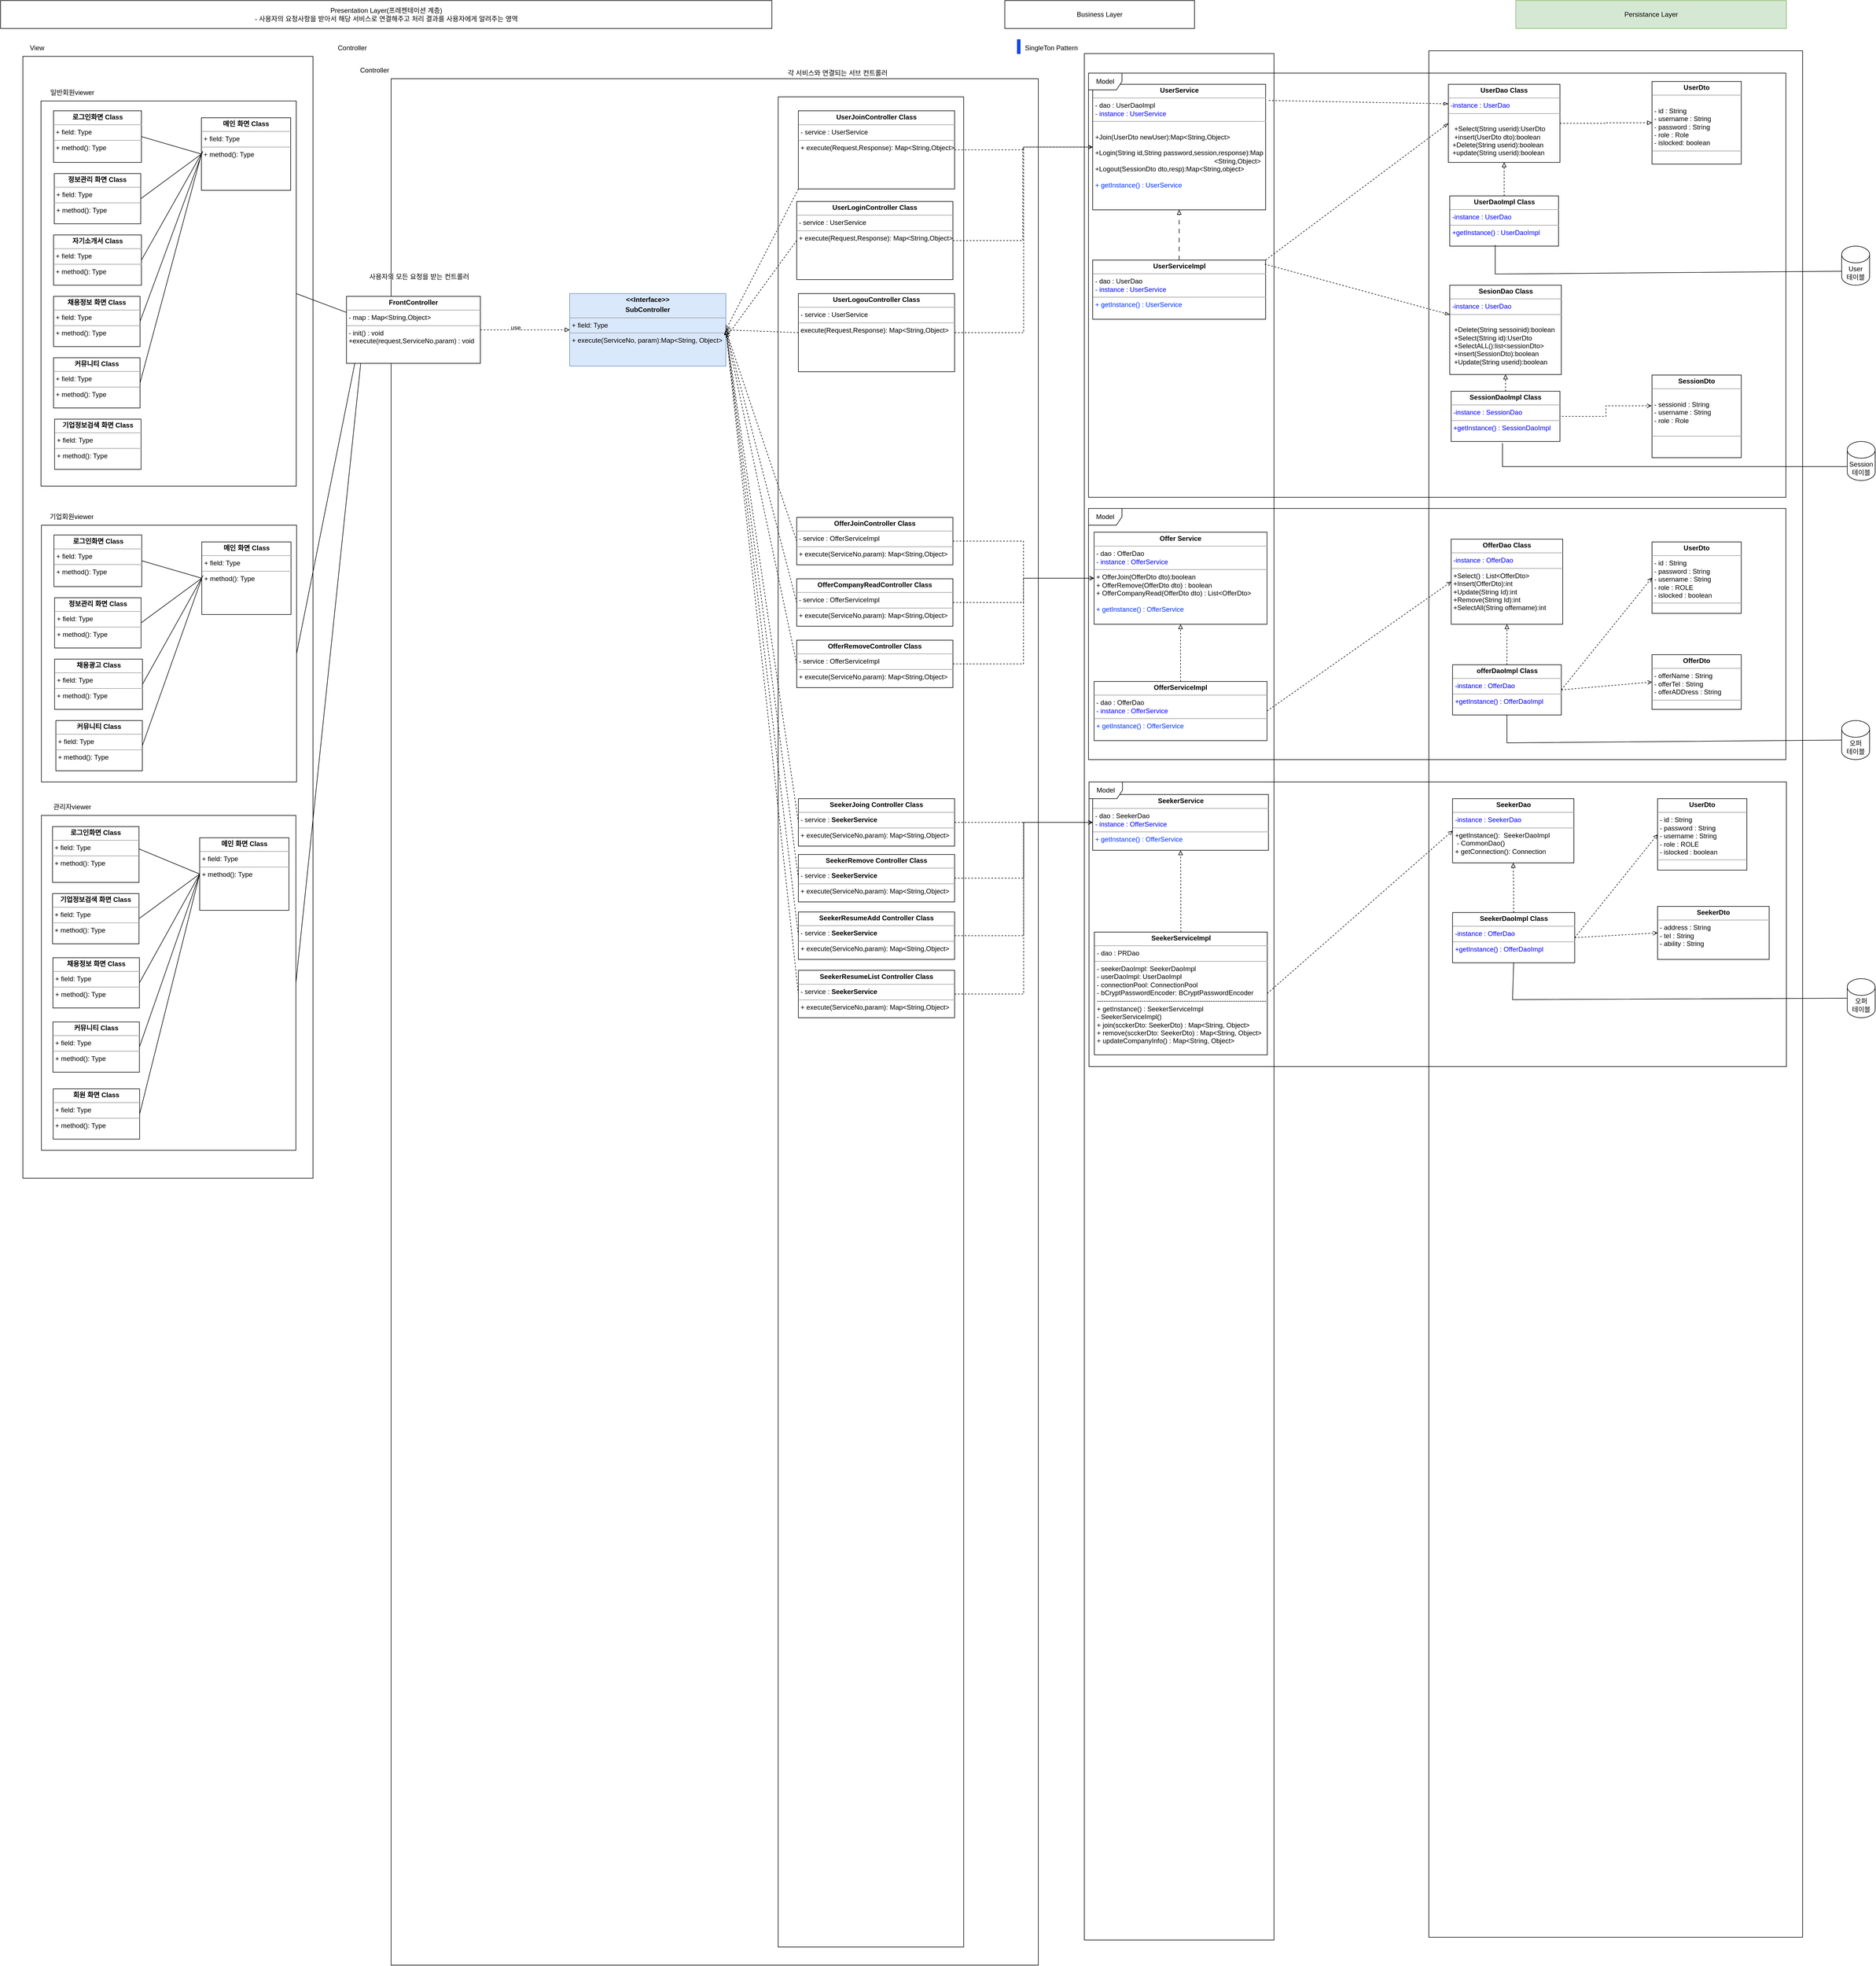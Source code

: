 <mxfile version="24.3.1" type="device" pages="4">
  <diagram id="7ohMsmWTsLZWDwW5ex59" name="Interface설계종합">
    <mxGraphModel dx="1939" dy="861" grid="1" gridSize="10" guides="1" tooltips="1" connect="1" arrows="1" fold="1" page="1" pageScale="1" pageWidth="827" pageHeight="1169" math="0" shadow="0">
      <root>
        <mxCell id="0" />
        <mxCell id="1" parent="0" />
        <mxCell id="nR-aaQLZogvwJrYGSPCo-59" value="" style="rounded=0;whiteSpace=wrap;html=1;" parent="1" vertex="1">
          <mxGeometry x="2442.5" y="215" width="340" height="3380" as="geometry" />
        </mxCell>
        <mxCell id="nR-aaQLZogvwJrYGSPCo-1" value="" style="rounded=0;whiteSpace=wrap;html=1;" parent="1" vertex="1">
          <mxGeometry x="1200" y="260" width="1160" height="3380" as="geometry" />
        </mxCell>
        <mxCell id="nR-aaQLZogvwJrYGSPCo-2" value="" style="rounded=0;whiteSpace=wrap;html=1;" parent="1" vertex="1">
          <mxGeometry x="1893.75" y="292.5" width="332.5" height="3315" as="geometry" />
        </mxCell>
        <mxCell id="nR-aaQLZogvwJrYGSPCo-3" value="View" style="text;html=1;align=center;verticalAlign=middle;resizable=0;points=[];autosize=1;strokeColor=none;fillColor=none;" parent="1" vertex="1">
          <mxGeometry x="615" y="230" width="50" height="30" as="geometry" />
        </mxCell>
        <mxCell id="nR-aaQLZogvwJrYGSPCo-4" value="" style="rounded=0;whiteSpace=wrap;html=1;" parent="1" vertex="1">
          <mxGeometry x="540" y="220" width="520" height="2010" as="geometry" />
        </mxCell>
        <mxCell id="nR-aaQLZogvwJrYGSPCo-5" value="Controller" style="text;html=1;align=center;verticalAlign=middle;resizable=0;points=[];autosize=1;strokeColor=none;fillColor=none;" parent="1" vertex="1">
          <mxGeometry x="1130" y="230" width="80" height="30" as="geometry" />
        </mxCell>
        <mxCell id="nR-aaQLZogvwJrYGSPCo-6" value="" style="rounded=0;whiteSpace=wrap;html=1;" parent="1" vertex="1">
          <mxGeometry x="572.5" y="300" width="457.5" height="690" as="geometry" />
        </mxCell>
        <mxCell id="nR-aaQLZogvwJrYGSPCo-7" value="일반회원viewer" style="text;html=1;align=center;verticalAlign=middle;resizable=0;points=[];autosize=1;strokeColor=none;fillColor=none;" parent="1" vertex="1">
          <mxGeometry x="572.5" y="270" width="110" height="30" as="geometry" />
        </mxCell>
        <mxCell id="nR-aaQLZogvwJrYGSPCo-8" value="&lt;p style=&quot;margin:0px;margin-top:4px;text-align:center;&quot;&gt;&lt;b&gt;로그인화면 Class&lt;/b&gt;&lt;/p&gt;&lt;hr size=&quot;1&quot;&gt;&lt;p style=&quot;margin:0px;margin-left:4px;&quot;&gt;+ field: Type&lt;/p&gt;&lt;hr size=&quot;1&quot;&gt;&lt;p style=&quot;margin:0px;margin-left:4px;&quot;&gt;+ method(): Type&lt;/p&gt;" style="verticalAlign=top;align=left;overflow=fill;fontSize=12;fontFamily=Helvetica;html=1;whiteSpace=wrap;" parent="1" vertex="1">
          <mxGeometry x="595" y="317.5" width="157.5" height="92.5" as="geometry" />
        </mxCell>
        <mxCell id="nR-aaQLZogvwJrYGSPCo-9" value="&lt;p style=&quot;margin:0px;margin-top:4px;text-align:center;&quot;&gt;&lt;b&gt;메인 화면 Class&lt;/b&gt;&lt;/p&gt;&lt;hr size=&quot;1&quot;&gt;&lt;p style=&quot;margin:0px;margin-left:4px;&quot;&gt;+ field: Type&lt;/p&gt;&lt;hr size=&quot;1&quot;&gt;&lt;p style=&quot;margin:0px;margin-left:4px;&quot;&gt;+ method(): Type&lt;/p&gt;" style="verticalAlign=top;align=left;overflow=fill;fontSize=12;fontFamily=Helvetica;html=1;whiteSpace=wrap;" parent="1" vertex="1">
          <mxGeometry x="860" y="330" width="160" height="130" as="geometry" />
        </mxCell>
        <mxCell id="nR-aaQLZogvwJrYGSPCo-10" style="edgeStyle=none;curved=1;rounded=0;orthogonalLoop=1;jettySize=auto;html=1;exitX=1;exitY=0.5;exitDx=0;exitDy=0;fontSize=12;startSize=8;endSize=8;endArrow=none;endFill=0;" parent="1" source="nR-aaQLZogvwJrYGSPCo-11" edge="1">
          <mxGeometry relative="1" as="geometry">
            <mxPoint x="862.5" y="390" as="targetPoint" />
          </mxGeometry>
        </mxCell>
        <mxCell id="nR-aaQLZogvwJrYGSPCo-11" value="&lt;p style=&quot;margin:0px;margin-top:4px;text-align:center;&quot;&gt;&lt;b&gt;채용정보 화면 Class&lt;/b&gt;&lt;/p&gt;&lt;hr size=&quot;1&quot;&gt;&lt;p style=&quot;margin:0px;margin-left:4px;&quot;&gt;+ field: Type&lt;/p&gt;&lt;hr size=&quot;1&quot;&gt;&lt;p style=&quot;margin:0px;margin-left:4px;&quot;&gt;+ method(): Type&lt;/p&gt;" style="verticalAlign=top;align=left;overflow=fill;fontSize=12;fontFamily=Helvetica;html=1;whiteSpace=wrap;" parent="1" vertex="1">
          <mxGeometry x="595" y="650" width="155" height="90" as="geometry" />
        </mxCell>
        <mxCell id="nR-aaQLZogvwJrYGSPCo-12" value="" style="endArrow=none;html=1;rounded=0;exitX=1;exitY=0.5;exitDx=0;exitDy=0;" parent="1" source="nR-aaQLZogvwJrYGSPCo-6" edge="1">
          <mxGeometry width="50" height="50" relative="1" as="geometry">
            <mxPoint x="1160" y="590" as="sourcePoint" />
            <mxPoint x="1150" y="690" as="targetPoint" />
          </mxGeometry>
        </mxCell>
        <mxCell id="nR-aaQLZogvwJrYGSPCo-13" value="사용자의 모든 요청을 받는 컨트롤러" style="text;html=1;align=center;verticalAlign=middle;resizable=0;points=[];autosize=1;strokeColor=none;fillColor=none;" parent="1" vertex="1">
          <mxGeometry x="1140" y="600" width="220" height="30" as="geometry" />
        </mxCell>
        <mxCell id="nR-aaQLZogvwJrYGSPCo-14" value="각 서비스와 연결되는 서브 컨트롤러" style="text;html=1;align=center;verticalAlign=middle;resizable=0;points=[];autosize=1;strokeColor=none;fillColor=none;" parent="1" vertex="1">
          <mxGeometry x="1890" y="235" width="220" height="30" as="geometry" />
        </mxCell>
        <mxCell id="nR-aaQLZogvwJrYGSPCo-15" value="" style="endArrow=none;html=1;rounded=0;exitX=1;exitY=0.5;exitDx=0;exitDy=0;entryX=0;entryY=0.5;entryDx=0;entryDy=0;" parent="1" source="nR-aaQLZogvwJrYGSPCo-8" target="nR-aaQLZogvwJrYGSPCo-9" edge="1">
          <mxGeometry width="50" height="50" relative="1" as="geometry">
            <mxPoint x="1040" y="500" as="sourcePoint" />
            <mxPoint x="850" y="470" as="targetPoint" />
          </mxGeometry>
        </mxCell>
        <mxCell id="nR-aaQLZogvwJrYGSPCo-16" style="edgeStyle=none;curved=1;rounded=0;orthogonalLoop=1;jettySize=auto;html=1;exitX=1;exitY=0.5;exitDx=0;exitDy=0;entryX=0;entryY=0.75;entryDx=0;entryDy=0;fontSize=12;startSize=8;endSize=8;endArrow=none;endFill=0;" parent="1" source="nR-aaQLZogvwJrYGSPCo-17" edge="1">
          <mxGeometry relative="1" as="geometry">
            <mxPoint x="1150" y="727.5" as="targetPoint" />
          </mxGeometry>
        </mxCell>
        <mxCell id="nR-aaQLZogvwJrYGSPCo-17" value="" style="rounded=0;whiteSpace=wrap;html=1;" parent="1" vertex="1">
          <mxGeometry x="573.13" y="1580" width="456.25" height="600" as="geometry" />
        </mxCell>
        <mxCell id="nR-aaQLZogvwJrYGSPCo-18" value="&lt;p style=&quot;margin:0px;margin-top:4px;text-align:center;&quot;&gt;&lt;b&gt;메인 화면 Class&lt;/b&gt;&lt;/p&gt;&lt;hr size=&quot;1&quot;&gt;&lt;p style=&quot;margin:0px;margin-left:4px;&quot;&gt;+ field: Type&lt;/p&gt;&lt;hr size=&quot;1&quot;&gt;&lt;p style=&quot;margin:0px;margin-left:4px;&quot;&gt;+ method(): Type&lt;/p&gt;" style="verticalAlign=top;align=left;overflow=fill;fontSize=12;fontFamily=Helvetica;html=1;whiteSpace=wrap;" parent="1" vertex="1">
          <mxGeometry x="856.88" y="1620" width="160" height="130" as="geometry" />
        </mxCell>
        <mxCell id="nR-aaQLZogvwJrYGSPCo-19" value="&lt;p style=&quot;margin:0px;margin-top:4px;text-align:center;&quot;&gt;&lt;b&gt;로그인화면 Class&lt;/b&gt;&lt;/p&gt;&lt;hr size=&quot;1&quot;&gt;&lt;p style=&quot;margin:0px;margin-left:4px;&quot;&gt;+ field: Type&lt;/p&gt;&lt;hr size=&quot;1&quot;&gt;&lt;p style=&quot;margin:0px;margin-left:4px;&quot;&gt;+ method(): Type&lt;/p&gt;" style="verticalAlign=top;align=left;overflow=fill;fontSize=12;fontFamily=Helvetica;html=1;whiteSpace=wrap;" parent="1" vertex="1">
          <mxGeometry x="593.13" y="1600" width="155" height="100" as="geometry" />
        </mxCell>
        <mxCell id="nR-aaQLZogvwJrYGSPCo-20" style="edgeStyle=none;curved=1;rounded=0;orthogonalLoop=1;jettySize=auto;html=1;exitX=1;exitY=0.5;exitDx=0;exitDy=0;entryX=0;entryY=0.5;entryDx=0;entryDy=0;fontSize=12;startSize=8;endSize=8;endArrow=none;endFill=0;" parent="1" source="nR-aaQLZogvwJrYGSPCo-21" target="nR-aaQLZogvwJrYGSPCo-18" edge="1">
          <mxGeometry relative="1" as="geometry" />
        </mxCell>
        <mxCell id="nR-aaQLZogvwJrYGSPCo-21" value="&lt;p style=&quot;margin:0px;margin-top:4px;text-align:center;&quot;&gt;&lt;b&gt;채용정보 화면 Class&lt;/b&gt;&lt;/p&gt;&lt;hr size=&quot;1&quot;&gt;&lt;p style=&quot;margin:0px;margin-left:4px;&quot;&gt;+ field: Type&lt;/p&gt;&lt;hr size=&quot;1&quot;&gt;&lt;p style=&quot;margin:0px;margin-left:4px;&quot;&gt;+ method(): Type&lt;/p&gt;" style="verticalAlign=top;align=left;overflow=fill;fontSize=12;fontFamily=Helvetica;html=1;whiteSpace=wrap;" parent="1" vertex="1">
          <mxGeometry x="593.88" y="1835" width="155" height="90" as="geometry" />
        </mxCell>
        <mxCell id="nR-aaQLZogvwJrYGSPCo-22" style="edgeStyle=none;curved=1;rounded=0;orthogonalLoop=1;jettySize=auto;html=1;exitX=1;exitY=0.5;exitDx=0;exitDy=0;entryX=0;entryY=0.5;entryDx=0;entryDy=0;fontSize=12;startSize=8;endSize=8;endArrow=none;endFill=0;" parent="1" source="nR-aaQLZogvwJrYGSPCo-23" target="nR-aaQLZogvwJrYGSPCo-18" edge="1">
          <mxGeometry relative="1" as="geometry" />
        </mxCell>
        <mxCell id="nR-aaQLZogvwJrYGSPCo-23" value="&lt;p style=&quot;margin:0px;margin-top:4px;text-align:center;&quot;&gt;&lt;b&gt;기업정보검색 화면 Class&lt;/b&gt;&lt;/p&gt;&lt;hr size=&quot;1&quot;&gt;&lt;p style=&quot;margin:0px;margin-left:4px;&quot;&gt;+ field: Type&lt;/p&gt;&lt;hr size=&quot;1&quot;&gt;&lt;p style=&quot;margin:0px;margin-left:4px;&quot;&gt;+ method(): Type&lt;/p&gt;" style="verticalAlign=top;align=left;overflow=fill;fontSize=12;fontFamily=Helvetica;html=1;whiteSpace=wrap;" parent="1" vertex="1">
          <mxGeometry x="593.13" y="1720" width="155" height="90" as="geometry" />
        </mxCell>
        <mxCell id="nR-aaQLZogvwJrYGSPCo-24" value="" style="endArrow=none;html=1;rounded=0;entryX=0;entryY=0.5;entryDx=0;entryDy=0;" parent="1" target="nR-aaQLZogvwJrYGSPCo-18" edge="1">
          <mxGeometry width="50" height="50" relative="1" as="geometry">
            <mxPoint x="748.13" y="1640" as="sourcePoint" />
            <mxPoint x="863.13" y="1610" as="targetPoint" />
          </mxGeometry>
        </mxCell>
        <mxCell id="nR-aaQLZogvwJrYGSPCo-25" style="edgeStyle=none;curved=1;rounded=0;orthogonalLoop=1;jettySize=auto;html=1;exitX=1;exitY=0.5;exitDx=0;exitDy=0;fontSize=12;startSize=8;endSize=8;endArrow=none;endFill=0;" parent="1" source="nR-aaQLZogvwJrYGSPCo-26" edge="1">
          <mxGeometry relative="1" as="geometry">
            <mxPoint x="862.5" y="390" as="targetPoint" />
          </mxGeometry>
        </mxCell>
        <mxCell id="nR-aaQLZogvwJrYGSPCo-26" value="&lt;p style=&quot;margin:0px;margin-top:4px;text-align:center;&quot;&gt;&lt;b&gt;자기소개서 Class&lt;/b&gt;&lt;span style=&quot;color: rgba(0, 0, 0, 0); font-family: monospace; font-size: 0px; text-wrap: nowrap; background-color: initial; text-align: left;&quot;&gt;%3CmxGraphModel%3E%3Croot%3E%3CmxCell%20id%3D%220%22%2F%3E%3CmxCell%20id%3D%221%22%20parent%3D%220%22%2F%3E%3CmxCell%20id%3D%222%22%20value%3D%22%26lt%3Bp%20style%3D%26quot%3Bmargin%3A0px%3Bmargin-top%3A4px%3Btext-align%3Acenter%3B%26quot%3B%26gt%3B%26lt%3Bb%26gt%3B%EA%B8%B0%EC%97%85%EC%A0%95%EB%B3%B4%EA%B2%80%EC%83%89%20%ED%99%94%EB%A9%B4%20Class%26lt%3B%2Fb%26gt%3B%26lt%3B%2Fp%26gt%3B%26lt%3Bhr%20size%3D%26quot%3B1%26quot%3B%26gt%3B%26lt%3Bp%20style%3D%26quot%3Bmargin%3A0px%3Bmargin-left%3A4px%3B%26quot%3B%26gt%3B%2B%20field%3A%20Type%26lt%3B%2Fp%26gt%3B%26lt%3Bhr%20size%3D%26quot%3B1%26quot%3B%26gt%3B%26lt%3Bp%20style%3D%26quot%3Bmargin%3A0px%3Bmargin-left%3A4px%3B%26quot%3B%26gt%3B%2B%20method()%3A%20Type%26lt%3B%2Fp%26gt%3B%22%20style%3D%22verticalAlign%3Dtop%3Balign%3Dleft%3Boverflow%3Dfill%3BfontSize%3D12%3BfontFamily%3DHelvetica%3Bhtml%3D1%3BwhiteSpace%3Dwrap%3B%22%20vertex%3D%221%22%20parent%3D%221%22%3E%3CmxGeometry%20x%3D%2260%22%20y%3D%221270%22%20width%3D%22155%22%20height%3D%2290%22%20as%3D%22geometry%22%2F%3E%3C%2FmxCell%3E%3C%2Froot%3E%3C%2FmxGraphModel%3E&lt;/span&gt;&lt;span style=&quot;background-color: initial; color: rgba(0, 0, 0, 0); font-family: monospace; font-size: 0px; text-align: left; text-wrap: nowrap;&quot;&gt;%3CmxGraphModel%3E%3Croot%3E%3CmxCell%20id%3D%220%22%2F%3E%3CmxCell%20id%3D%221%22%20parent%3D%220%22%2F%3E%3CmxCell%20id%3D%222%22%20value%3D%22%26lt%3Bp%20style%3D%26quot%3Bmargin%3A0px%3Bmargin-top%3A4px%3Btext-align%3Acenter%3B%26quot%3B%26gt%3B%26lt%3Bb%26gt%3B%EA%B8%B0%EC%97%85%EC%A0%95%EB%B3%B4%EA%B2%80%EC%83%89%20%ED%99%94%EB%A9%B4%20Class%26lt%3B%2Fb%26gt%3B%26lt%3B%2Fp%26gt%3B%26lt%3Bhr%20size%3D%26quot%3B1%26quot%3B%26gt%3B%26lt%3Bp%20style%3D%26quot%3Bmargin%3A0px%3Bmargin-left%3A4px%3B%26quot%3B%26gt%3B%2B%20field%3A%20Type%26lt%3B%2Fp%26gt%3B%26lt%3Bhr%20size%3D%26quot%3B1%26quot%3B%26gt%3B%26lt%3Bp%20style%3D%26quot%3Bmargin%3A0px%3Bmargin-left%3A4px%3B%26quot%3B%26gt%3B%2B%20method()%3A%20Type%26lt%3B%2Fp%26gt%3B%22%20style%3D%22verticalAlign%3Dtop%3Balign%3Dleft%3Boverflow%3Dfill%3BfontSize%3D12%3BfontFamily%3DHelvetica%3Bhtml%3D1%3BwhiteSpace%3Dwrap%3B%22%20vertex%3D%221%22%20parent%3D%221%22%3E%3CmxGeometry%20x%3D%2260%22%20y%3D%221270%22%20width%3D%22155%22%20height%3D%2290%22%20as%3D%22geometry%22%2F%3E%3C%2FmxCell%3E%3C%2Froot%3E%3C%2FmxGraphModel%3E&lt;/span&gt;&lt;/p&gt;&lt;hr size=&quot;1&quot;&gt;&lt;p style=&quot;margin:0px;margin-left:4px;&quot;&gt;+ field: Type&lt;/p&gt;&lt;hr size=&quot;1&quot;&gt;&lt;p style=&quot;margin:0px;margin-left:4px;&quot;&gt;+ method(): Type&lt;/p&gt;" style="verticalAlign=top;align=left;overflow=fill;fontSize=12;fontFamily=Helvetica;html=1;whiteSpace=wrap;" parent="1" vertex="1">
          <mxGeometry x="595" y="540" width="157.5" height="90" as="geometry" />
        </mxCell>
        <mxCell id="nR-aaQLZogvwJrYGSPCo-27" value="Presentation Layer(프레젠테이션 계층)&lt;br&gt;- 사용자의 요청사항을 받아서 해당 서비스로 연결해주고 처리 결과를 사용자에게 알려주는 영역" style="rounded=0;whiteSpace=wrap;html=1;" parent="1" vertex="1">
          <mxGeometry x="500" y="120" width="1382.5" height="50" as="geometry" />
        </mxCell>
        <mxCell id="nR-aaQLZogvwJrYGSPCo-28" value="View" style="text;html=1;align=center;verticalAlign=middle;resizable=0;points=[];autosize=1;strokeColor=none;fillColor=none;" parent="1" vertex="1">
          <mxGeometry x="540" y="190" width="50" height="30" as="geometry" />
        </mxCell>
        <mxCell id="nR-aaQLZogvwJrYGSPCo-29" value="Controller" style="text;html=1;align=center;verticalAlign=middle;resizable=0;points=[];autosize=1;strokeColor=none;fillColor=none;" parent="1" vertex="1">
          <mxGeometry x="1090" y="190" width="80" height="30" as="geometry" />
        </mxCell>
        <mxCell id="nR-aaQLZogvwJrYGSPCo-30" style="edgeStyle=none;curved=1;rounded=0;orthogonalLoop=1;jettySize=auto;html=1;exitX=1;exitY=0.5;exitDx=0;exitDy=0;entryX=0;entryY=0.5;entryDx=0;entryDy=0;fontSize=12;startSize=8;endSize=8;endArrow=none;endFill=0;" parent="1" source="nR-aaQLZogvwJrYGSPCo-31" target="nR-aaQLZogvwJrYGSPCo-9" edge="1">
          <mxGeometry relative="1" as="geometry" />
        </mxCell>
        <mxCell id="nR-aaQLZogvwJrYGSPCo-31" value="&lt;p style=&quot;margin:0px;margin-top:4px;text-align:center;&quot;&gt;&lt;b&gt;커뮤니티 Class&lt;/b&gt;&lt;span style=&quot;color: rgba(0, 0, 0, 0); font-family: monospace; font-size: 0px; text-wrap: nowrap; background-color: initial; text-align: left;&quot;&gt;%3CmxGraphModel%3E%3Croot%3E%3CmxCell%20id%3D%220%22%2F%3E%3CmxCell%20id%3D%221%22%20parent%3D%220%22%2F%3E%3CmxCell%20id%3D%222%22%20value%3D%22%26lt%3Bp%20style%3D%26quot%3Bmargin%3A0px%3Bmargin-top%3A4px%3Btext-align%3Acenter%3B%26quot%3B%26gt%3B%26lt%3Bb%26gt%3B%EA%B8%B0%EC%97%85%EC%A0%95%EB%B3%B4%EA%B2%80%EC%83%89%20%ED%99%94%EB%A9%B4%20Class%26lt%3B%2Fb%26gt%3B%26lt%3B%2Fp%26gt%3B%26lt%3Bhr%20size%3D%26quot%3B1%26quot%3B%26gt%3B%26lt%3Bp%20style%3D%26quot%3Bmargin%3A0px%3Bmargin-left%3A4px%3B%26quot%3B%26gt%3B%2B%20field%3A%20Type%26lt%3B%2Fp%26gt%3B%26lt%3Bhr%20size%3D%26quot%3B1%26quot%3B%26gt%3B%26lt%3Bp%20style%3D%26quot%3Bmargin%3A0px%3Bmargin-left%3A4px%3B%26quot%3B%26gt%3B%2B%20method()%3A%20Type%26lt%3B%2Fp%26gt%3B%22%20style%3D%22verticalAlign%3Dtop%3Balign%3Dleft%3Boverflow%3Dfill%3BfontSize%3D12%3BfontFamily%3DHelvetica%3Bhtml%3D1%3BwhiteSpace%3Dwrap%3B%22%20vertex%3D%221%22%20parent%3D%221%22%3E%3CmxGeometry%20x%3D%2260%22%20y%3D%221270%22%20width%3D%22155%22%20height%3D%2290%22%20as%3D%22geometry%22%2F%3E%3C%2FmxCell%3E%3C%2Froot%3E%3C%2FmxGraphModel%3E&lt;/span&gt;&lt;span style=&quot;background-color: initial; color: rgba(0, 0, 0, 0); font-family: monospace; font-size: 0px; text-align: left; text-wrap: nowrap;&quot;&gt;%3CmxGraphModel%3E%3Croot%3E%3CmxCell%20id%3D%220%22%2F%3E%3CmxCell%20id%3D%221%22%20parent%3D%220%22%2F%3E%3CmxCell%20id%3D%222%22%20value%3D%22%26lt%3Bp%20style%3D%26quot%3Bmargin%3A0px%3Bmargin-top%3A4px%3Btext-align%3Acenter%3B%26quot%3B%26gt%3B%26lt%3Bb%26gt%3B%EA%B8%B0%EC%97%85%EC%A0%95%EB%B3%B4%EA%B2%80%EC%83%89%20%ED%99%94%EB%A9%B4%20Class%26lt%3B%2Fb%26gt%3B%26lt%3B%2Fp%26gt%3B%26lt%3Bhr%20size%3D%26quot%3B1%26quot%3B%26gt%3B%26lt%3Bp%20style%3D%26quot%3Bmargin%3A0px%3Bmargin-left%3A4px%3B%26quot%3B%26gt%3B%2B%20field%3A%20Type%26lt%3B%2Fp%26gt%3B%26lt%3Bhr%20size%3D%26quot%3B1%26quot%3B%26gt%3B%26lt%3Bp%20style%3D%26quot%3Bmargin%3A0px%3Bmargin-left%3A4px%3B%26quot%3B%26gt%3B%2B%20method()%3A%20Type%26lt%3B%2Fp%26gt%3B%22%20style%3D%22verticalAlign%3Dtop%3Balign%3Dleft%3Boverflow%3Dfill%3BfontSize%3D12%3BfontFamily%3DHelvetica%3Bhtml%3D1%3BwhiteSpace%3Dwrap%3B%22%20vertex%3D%221%22%20parent%3D%221%22%3E%3CmxGeometry%20x%3D%2260%22%20y%3D%221270%22%20width%3D%22155%22%20height%3D%2290%22%20as%3D%22geometry%22%2F%3E%3C%2FmxCell%3E%3C%2Froot%3E%3C%2FmxGraphModel%3E&lt;/span&gt;&lt;/p&gt;&lt;hr size=&quot;1&quot;&gt;&lt;p style=&quot;margin:0px;margin-left:4px;&quot;&gt;+ field: Type&lt;/p&gt;&lt;hr size=&quot;1&quot;&gt;&lt;p style=&quot;margin:0px;margin-left:4px;&quot;&gt;+ method(): Type&lt;/p&gt;" style="verticalAlign=top;align=left;overflow=fill;fontSize=12;fontFamily=Helvetica;html=1;whiteSpace=wrap;" parent="1" vertex="1">
          <mxGeometry x="595" y="760" width="155" height="90" as="geometry" />
        </mxCell>
        <mxCell id="nR-aaQLZogvwJrYGSPCo-32" style="edgeStyle=none;curved=1;rounded=0;orthogonalLoop=1;jettySize=auto;html=1;exitX=1;exitY=0.5;exitDx=0;exitDy=0;entryX=0;entryY=0.5;entryDx=0;entryDy=0;fontSize=12;startSize=8;endSize=8;endArrow=none;endFill=0;" parent="1" source="nR-aaQLZogvwJrYGSPCo-33" target="nR-aaQLZogvwJrYGSPCo-9" edge="1">
          <mxGeometry relative="1" as="geometry" />
        </mxCell>
        <mxCell id="nR-aaQLZogvwJrYGSPCo-33" value="&lt;p style=&quot;margin:0px;margin-top:4px;text-align:center;&quot;&gt;&lt;b&gt;정보관리 화면 Class&lt;/b&gt;&lt;/p&gt;&lt;hr size=&quot;1&quot;&gt;&lt;p style=&quot;margin:0px;margin-left:4px;&quot;&gt;+ field: Type&lt;/p&gt;&lt;hr size=&quot;1&quot;&gt;&lt;p style=&quot;margin:0px;margin-left:4px;&quot;&gt;+ method(): Type&lt;/p&gt;" style="verticalAlign=top;align=left;overflow=fill;fontSize=12;fontFamily=Helvetica;html=1;whiteSpace=wrap;" parent="1" vertex="1">
          <mxGeometry x="596.25" y="430" width="155" height="90" as="geometry" />
        </mxCell>
        <mxCell id="nR-aaQLZogvwJrYGSPCo-34" style="edgeStyle=none;curved=1;rounded=0;orthogonalLoop=1;jettySize=auto;html=1;exitX=1;exitY=0.5;exitDx=0;exitDy=0;entryX=0;entryY=0.5;entryDx=0;entryDy=0;fontSize=12;startSize=8;endSize=8;endArrow=none;endFill=0;" parent="1" source="nR-aaQLZogvwJrYGSPCo-35" edge="1">
          <mxGeometry relative="1" as="geometry">
            <mxPoint x="1150" y="695" as="targetPoint" />
          </mxGeometry>
        </mxCell>
        <mxCell id="nR-aaQLZogvwJrYGSPCo-35" value="" style="rounded=0;whiteSpace=wrap;html=1;" parent="1" vertex="1">
          <mxGeometry x="573.13" y="1060" width="457.5" height="460" as="geometry" />
        </mxCell>
        <mxCell id="nR-aaQLZogvwJrYGSPCo-36" value="기업회원viewer" style="text;html=1;align=center;verticalAlign=middle;resizable=0;points=[];autosize=1;strokeColor=none;fillColor=none;" parent="1" vertex="1">
          <mxGeometry x="571.88" y="1030" width="110" height="30" as="geometry" />
        </mxCell>
        <mxCell id="nR-aaQLZogvwJrYGSPCo-37" value="&lt;p style=&quot;margin:0px;margin-top:4px;text-align:center;&quot;&gt;&lt;b&gt;로그인화면 Class&lt;/b&gt;&lt;/p&gt;&lt;hr size=&quot;1&quot;&gt;&lt;p style=&quot;margin:0px;margin-left:4px;&quot;&gt;+ field: Type&lt;/p&gt;&lt;hr size=&quot;1&quot;&gt;&lt;p style=&quot;margin:0px;margin-left:4px;&quot;&gt;+ method(): Type&lt;/p&gt;" style="verticalAlign=top;align=left;overflow=fill;fontSize=12;fontFamily=Helvetica;html=1;whiteSpace=wrap;" parent="1" vertex="1">
          <mxGeometry x="595.63" y="1077.5" width="157.5" height="92.5" as="geometry" />
        </mxCell>
        <mxCell id="nR-aaQLZogvwJrYGSPCo-38" value="&lt;p style=&quot;margin:0px;margin-top:4px;text-align:center;&quot;&gt;&lt;b&gt;메인 화면 Class&lt;/b&gt;&lt;/p&gt;&lt;hr size=&quot;1&quot;&gt;&lt;p style=&quot;margin:0px;margin-left:4px;&quot;&gt;+ field: Type&lt;/p&gt;&lt;hr size=&quot;1&quot;&gt;&lt;p style=&quot;margin:0px;margin-left:4px;&quot;&gt;+ method(): Type&lt;/p&gt;" style="verticalAlign=top;align=left;overflow=fill;fontSize=12;fontFamily=Helvetica;html=1;whiteSpace=wrap;" parent="1" vertex="1">
          <mxGeometry x="860.63" y="1090" width="160" height="130" as="geometry" />
        </mxCell>
        <mxCell id="nR-aaQLZogvwJrYGSPCo-39" value="" style="endArrow=none;html=1;rounded=0;exitX=1;exitY=0.5;exitDx=0;exitDy=0;entryX=0;entryY=0.5;entryDx=0;entryDy=0;" parent="1" source="nR-aaQLZogvwJrYGSPCo-37" target="nR-aaQLZogvwJrYGSPCo-38" edge="1">
          <mxGeometry width="50" height="50" relative="1" as="geometry">
            <mxPoint x="1040.63" y="1260" as="sourcePoint" />
            <mxPoint x="850.63" y="1230" as="targetPoint" />
          </mxGeometry>
        </mxCell>
        <mxCell id="nR-aaQLZogvwJrYGSPCo-40" style="edgeStyle=none;curved=1;rounded=0;orthogonalLoop=1;jettySize=auto;html=1;exitX=1;exitY=0.5;exitDx=0;exitDy=0;fontSize=12;startSize=8;endSize=8;endArrow=none;endFill=0;" parent="1" source="nR-aaQLZogvwJrYGSPCo-41" edge="1">
          <mxGeometry relative="1" as="geometry">
            <mxPoint x="863.13" y="1150" as="targetPoint" />
          </mxGeometry>
        </mxCell>
        <mxCell id="nR-aaQLZogvwJrYGSPCo-41" value="&lt;p style=&quot;margin:0px;margin-top:4px;text-align:center;&quot;&gt;&lt;b&gt;채용광고 Class&lt;/b&gt;&lt;span style=&quot;color: rgba(0, 0, 0, 0); font-family: monospace; font-size: 0px; text-wrap: nowrap; background-color: initial; text-align: left;&quot;&gt;%3CmxGraphModel%3E%3Croot%3E%3CmxCell%20id%3D%220%22%2F%3E%3CmxCell%20id%3D%221%22%20parent%3D%220%22%2F%3E%3CmxCell%20id%3D%222%22%20value%3D%22%26lt%3Bp%20style%3D%26quot%3Bmargin%3A0px%3Bmargin-top%3A4px%3Btext-align%3Acenter%3B%26quot%3B%26gt%3B%26lt%3Bb%26gt%3B%EA%B8%B0%EC%97%85%EC%A0%95%EB%B3%B4%EA%B2%80%EC%83%89%20%ED%99%94%EB%A9%B4%20Class%26lt%3B%2Fb%26gt%3B%26lt%3B%2Fp%26gt%3B%26lt%3Bhr%20size%3D%26quot%3B1%26quot%3B%26gt%3B%26lt%3Bp%20style%3D%26quot%3Bmargin%3A0px%3Bmargin-left%3A4px%3B%26quot%3B%26gt%3B%2B%20field%3A%20Type%26lt%3B%2Fp%26gt%3B%26lt%3Bhr%20size%3D%26quot%3B1%26quot%3B%26gt%3B%26lt%3Bp%20style%3D%26quot%3Bmargin%3A0px%3Bmargin-left%3A4px%3B%26quot%3B%26gt%3B%2B%20method()%3A%20Type%26lt%3B%2Fp%26gt%3B%22%20style%3D%22verticalAlign%3Dtop%3Balign%3Dleft%3Boverflow%3Dfill%3BfontSize%3D12%3BfontFamily%3DHelvetica%3Bhtml%3D1%3BwhiteSpace%3Dwrap%3B%22%20vertex%3D%221%22%20parent%3D%221%22%3E%3CmxGeometry%20x%3D%2260%22%20y%3D%221270%22%20width%3D%22155%22%20height%3D%2290%22%20as%3D%22geometry%22%2F%3E%3C%2FmxCell%3E%3C%2Froot%3E%3C%2FmxGraphModel%3E&lt;/span&gt;&lt;span style=&quot;background-color: initial; color: rgba(0, 0, 0, 0); font-family: monospace; font-size: 0px; text-align: left; text-wrap: nowrap;&quot;&gt;%3CmxGraphModel%3E%3Croot%3E%3CmxCell%20id%3D%220%22%2F%3E%3CmxCell%20id%3D%221%22%20parent%3D%220%22%2F%3E%3CmxCell%20id%3D%222%22%20value%3D%22%26lt%3Bp%20style%3D%26quot%3Bmargin%3A0px%3Bmargin-top%3A4px%3Btext-align%3Acenter%3B%26quot%3B%26gt%3B%26lt%3Bb%26gt%3B%EA%B8%B0%EC%97%85%EC%A0%95%EB%B3%B4%EA%B2%80%EC%83%89%20%ED%99%94%EB%A9%B4%20Class%26lt%3B%2Fb%26gt%3B%26lt%3B%2Fp%26gt%3B%26lt%3Bhr%20size%3D%26quot%3B1%26quot%3B%26gt%3B%26lt%3Bp%20style%3D%26quot%3Bmargin%3A0px%3Bmargin-left%3A4px%3B%26quot%3B%26gt%3B%2B%20field%3A%20Type%26lt%3B%2Fp%26gt%3B%26lt%3Bhr%20size%3D%26quot%3B1%26quot%3B%26gt%3B%26lt%3Bp%20style%3D%26quot%3Bmargin%3A0px%3Bmargin-left%3A4px%3B%26quot%3B%26gt%3B%2B%20method()%3A%20Type%26lt%3B%2Fp%26gt%3B%22%20style%3D%22verticalAlign%3Dtop%3Balign%3Dleft%3Boverflow%3Dfill%3BfontSize%3D12%3BfontFamily%3DHelvetica%3Bhtml%3D1%3BwhiteSpace%3Dwrap%3B%22%20vertex%3D%221%22%20parent%3D%221%22%3E%3CmxGeometry%20x%3D%2260%22%20y%3D%221270%22%20width%3D%22155%22%20height%3D%2290%22%20as%3D%22geometry%22%2F%3E%3C%2FmxCell%3E%3C%2Froot%3E%3C%2FmxGraphModel%3E&lt;/span&gt;&lt;/p&gt;&lt;hr size=&quot;1&quot;&gt;&lt;p style=&quot;margin:0px;margin-left:4px;&quot;&gt;+ field: Type&lt;/p&gt;&lt;hr size=&quot;1&quot;&gt;&lt;p style=&quot;margin:0px;margin-left:4px;&quot;&gt;+ method(): Type&lt;/p&gt;" style="verticalAlign=top;align=left;overflow=fill;fontSize=12;fontFamily=Helvetica;html=1;whiteSpace=wrap;" parent="1" vertex="1">
          <mxGeometry x="596.88" y="1300" width="157.5" height="90" as="geometry" />
        </mxCell>
        <mxCell id="nR-aaQLZogvwJrYGSPCo-42" style="edgeStyle=none;curved=1;rounded=0;orthogonalLoop=1;jettySize=auto;html=1;exitX=1;exitY=0.5;exitDx=0;exitDy=0;entryX=0;entryY=0.5;entryDx=0;entryDy=0;fontSize=12;startSize=8;endSize=8;endArrow=none;endFill=0;" parent="1" source="nR-aaQLZogvwJrYGSPCo-43" target="nR-aaQLZogvwJrYGSPCo-38" edge="1">
          <mxGeometry relative="1" as="geometry" />
        </mxCell>
        <mxCell id="nR-aaQLZogvwJrYGSPCo-43" value="&lt;p style=&quot;margin:0px;margin-top:4px;text-align:center;&quot;&gt;&lt;b&gt;커뮤니티 Class&lt;/b&gt;&lt;span style=&quot;color: rgba(0, 0, 0, 0); font-family: monospace; font-size: 0px; text-wrap: nowrap; background-color: initial; text-align: left;&quot;&gt;%3CmxGraphModel%3E%3Croot%3E%3CmxCell%20id%3D%220%22%2F%3E%3CmxCell%20id%3D%221%22%20parent%3D%220%22%2F%3E%3CmxCell%20id%3D%222%22%20value%3D%22%26lt%3Bp%20style%3D%26quot%3Bmargin%3A0px%3Bmargin-top%3A4px%3Btext-align%3Acenter%3B%26quot%3B%26gt%3B%26lt%3Bb%26gt%3B%EA%B8%B0%EC%97%85%EC%A0%95%EB%B3%B4%EA%B2%80%EC%83%89%20%ED%99%94%EB%A9%B4%20Class%26lt%3B%2Fb%26gt%3B%26lt%3B%2Fp%26gt%3B%26lt%3Bhr%20size%3D%26quot%3B1%26quot%3B%26gt%3B%26lt%3Bp%20style%3D%26quot%3Bmargin%3A0px%3Bmargin-left%3A4px%3B%26quot%3B%26gt%3B%2B%20field%3A%20Type%26lt%3B%2Fp%26gt%3B%26lt%3Bhr%20size%3D%26quot%3B1%26quot%3B%26gt%3B%26lt%3Bp%20style%3D%26quot%3Bmargin%3A0px%3Bmargin-left%3A4px%3B%26quot%3B%26gt%3B%2B%20method()%3A%20Type%26lt%3B%2Fp%26gt%3B%22%20style%3D%22verticalAlign%3Dtop%3Balign%3Dleft%3Boverflow%3Dfill%3BfontSize%3D12%3BfontFamily%3DHelvetica%3Bhtml%3D1%3BwhiteSpace%3Dwrap%3B%22%20vertex%3D%221%22%20parent%3D%221%22%3E%3CmxGeometry%20x%3D%2260%22%20y%3D%221270%22%20width%3D%22155%22%20height%3D%2290%22%20as%3D%22geometry%22%2F%3E%3C%2FmxCell%3E%3C%2Froot%3E%3C%2FmxGraphModel%3E&lt;/span&gt;&lt;span style=&quot;background-color: initial; color: rgba(0, 0, 0, 0); font-family: monospace; font-size: 0px; text-align: left; text-wrap: nowrap;&quot;&gt;%3CmxGraphModel%3E%3Croot%3E%3CmxCell%20id%3D%220%22%2F%3E%3CmxCell%20id%3D%221%22%20parent%3D%220%22%2F%3E%3CmxCell%20id%3D%222%22%20value%3D%22%26lt%3Bp%20style%3D%26quot%3Bmargin%3A0px%3Bmargin-top%3A4px%3Btext-align%3Acenter%3B%26quot%3B%26gt%3B%26lt%3Bb%26gt%3B%EA%B8%B0%EC%97%85%EC%A0%95%EB%B3%B4%EA%B2%80%EC%83%89%20%ED%99%94%EB%A9%B4%20Class%26lt%3B%2Fb%26gt%3B%26lt%3B%2Fp%26gt%3B%26lt%3Bhr%20size%3D%26quot%3B1%26quot%3B%26gt%3B%26lt%3Bp%20style%3D%26quot%3Bmargin%3A0px%3Bmargin-left%3A4px%3B%26quot%3B%26gt%3B%2B%20field%3A%20Type%26lt%3B%2Fp%26gt%3B%26lt%3Bhr%20size%3D%26quot%3B1%26quot%3B%26gt%3B%26lt%3Bp%20style%3D%26quot%3Bmargin%3A0px%3Bmargin-left%3A4px%3B%26quot%3B%26gt%3B%2B%20method()%3A%20Type%26lt%3B%2Fp%26gt%3B%22%20style%3D%22verticalAlign%3Dtop%3Balign%3Dleft%3Boverflow%3Dfill%3BfontSize%3D12%3BfontFamily%3DHelvetica%3Bhtml%3D1%3BwhiteSpace%3Dwrap%3B%22%20vertex%3D%221%22%20parent%3D%221%22%3E%3CmxGeometry%20x%3D%2260%22%20y%3D%221270%22%20width%3D%22155%22%20height%3D%2290%22%20as%3D%22geometry%22%2F%3E%3C%2FmxCell%3E%3C%2Froot%3E%3C%2FmxGraphModel%3E&lt;/span&gt;&lt;/p&gt;&lt;hr size=&quot;1&quot;&gt;&lt;p style=&quot;margin:0px;margin-left:4px;&quot;&gt;+ field: Type&lt;/p&gt;&lt;hr size=&quot;1&quot;&gt;&lt;p style=&quot;margin:0px;margin-left:4px;&quot;&gt;+ method(): Type&lt;/p&gt;" style="verticalAlign=top;align=left;overflow=fill;fontSize=12;fontFamily=Helvetica;html=1;whiteSpace=wrap;" parent="1" vertex="1">
          <mxGeometry x="599.13" y="1410" width="155" height="90" as="geometry" />
        </mxCell>
        <mxCell id="nR-aaQLZogvwJrYGSPCo-44" style="edgeStyle=none;curved=1;rounded=0;orthogonalLoop=1;jettySize=auto;html=1;exitX=1;exitY=0.5;exitDx=0;exitDy=0;entryX=0;entryY=0.5;entryDx=0;entryDy=0;fontSize=12;startSize=8;endSize=8;endArrow=none;endFill=0;" parent="1" source="nR-aaQLZogvwJrYGSPCo-45" target="nR-aaQLZogvwJrYGSPCo-38" edge="1">
          <mxGeometry relative="1" as="geometry" />
        </mxCell>
        <mxCell id="nR-aaQLZogvwJrYGSPCo-45" value="&lt;p style=&quot;margin:0px;margin-top:4px;text-align:center;&quot;&gt;&lt;b&gt;정보관리 화면 Class&lt;/b&gt;&lt;/p&gt;&lt;hr size=&quot;1&quot;&gt;&lt;p style=&quot;margin:0px;margin-left:4px;&quot;&gt;+ field: Type&lt;/p&gt;&lt;hr size=&quot;1&quot;&gt;&lt;p style=&quot;margin:0px;margin-left:4px;&quot;&gt;+ method(): Type&lt;/p&gt;" style="verticalAlign=top;align=left;overflow=fill;fontSize=12;fontFamily=Helvetica;html=1;whiteSpace=wrap;" parent="1" vertex="1">
          <mxGeometry x="596.88" y="1190" width="155" height="90" as="geometry" />
        </mxCell>
        <mxCell id="nR-aaQLZogvwJrYGSPCo-46" style="edgeStyle=none;curved=1;rounded=0;orthogonalLoop=1;jettySize=auto;html=1;exitX=1;exitY=0.5;exitDx=0;exitDy=0;entryX=0;entryY=0.5;entryDx=0;entryDy=0;fontSize=12;startSize=8;endSize=8;endArrow=none;endFill=0;" parent="1" source="nR-aaQLZogvwJrYGSPCo-47" target="nR-aaQLZogvwJrYGSPCo-18" edge="1">
          <mxGeometry relative="1" as="geometry" />
        </mxCell>
        <mxCell id="nR-aaQLZogvwJrYGSPCo-47" value="&lt;p style=&quot;margin:0px;margin-top:4px;text-align:center;&quot;&gt;&lt;b&gt;커뮤니티 Class&lt;/b&gt;&lt;span style=&quot;color: rgba(0, 0, 0, 0); font-family: monospace; font-size: 0px; text-wrap: nowrap; background-color: initial; text-align: left;&quot;&gt;%3CmxGraphModel%3E%3Croot%3E%3CmxCell%20id%3D%220%22%2F%3E%3CmxCell%20id%3D%221%22%20parent%3D%220%22%2F%3E%3CmxCell%20id%3D%222%22%20value%3D%22%26lt%3Bp%20style%3D%26quot%3Bmargin%3A0px%3Bmargin-top%3A4px%3Btext-align%3Acenter%3B%26quot%3B%26gt%3B%26lt%3Bb%26gt%3B%EA%B8%B0%EC%97%85%EC%A0%95%EB%B3%B4%EA%B2%80%EC%83%89%20%ED%99%94%EB%A9%B4%20Class%26lt%3B%2Fb%26gt%3B%26lt%3B%2Fp%26gt%3B%26lt%3Bhr%20size%3D%26quot%3B1%26quot%3B%26gt%3B%26lt%3Bp%20style%3D%26quot%3Bmargin%3A0px%3Bmargin-left%3A4px%3B%26quot%3B%26gt%3B%2B%20field%3A%20Type%26lt%3B%2Fp%26gt%3B%26lt%3Bhr%20size%3D%26quot%3B1%26quot%3B%26gt%3B%26lt%3Bp%20style%3D%26quot%3Bmargin%3A0px%3Bmargin-left%3A4px%3B%26quot%3B%26gt%3B%2B%20method()%3A%20Type%26lt%3B%2Fp%26gt%3B%22%20style%3D%22verticalAlign%3Dtop%3Balign%3Dleft%3Boverflow%3Dfill%3BfontSize%3D12%3BfontFamily%3DHelvetica%3Bhtml%3D1%3BwhiteSpace%3Dwrap%3B%22%20vertex%3D%221%22%20parent%3D%221%22%3E%3CmxGeometry%20x%3D%2260%22%20y%3D%221270%22%20width%3D%22155%22%20height%3D%2290%22%20as%3D%22geometry%22%2F%3E%3C%2FmxCell%3E%3C%2Froot%3E%3C%2FmxGraphModel%3E&lt;/span&gt;&lt;span style=&quot;background-color: initial; color: rgba(0, 0, 0, 0); font-family: monospace; font-size: 0px; text-align: left; text-wrap: nowrap;&quot;&gt;%3CmxGraphModel%3E%3Croot%3E%3CmxCell%20id%3D%220%22%2F%3E%3CmxCell%20id%3D%221%22%20parent%3D%220%22%2F%3E%3CmxCell%20id%3D%222%22%20value%3D%22%26lt%3Bp%20style%3D%26quot%3Bmargin%3A0px%3Bmargin-top%3A4px%3Btext-align%3Acenter%3B%26quot%3B%26gt%3B%26lt%3Bb%26gt%3B%EA%B8%B0%EC%97%85%EC%A0%95%EB%B3%B4%EA%B2%80%EC%83%89%20%ED%99%94%EB%A9%B4%20Class%26lt%3B%2Fb%26gt%3B%26lt%3B%2Fp%26gt%3B%26lt%3Bhr%20size%3D%26quot%3B1%26quot%3B%26gt%3B%26lt%3Bp%20style%3D%26quot%3Bmargin%3A0px%3Bmargin-left%3A4px%3B%26quot%3B%26gt%3B%2B%20field%3A%20Type%26lt%3B%2Fp%26gt%3B%26lt%3Bhr%20size%3D%26quot%3B1%26quot%3B%26gt%3B%26lt%3Bp%20style%3D%26quot%3Bmargin%3A0px%3Bmargin-left%3A4px%3B%26quot%3B%26gt%3B%2B%20method()%3A%20Type%26lt%3B%2Fp%26gt%3B%22%20style%3D%22verticalAlign%3Dtop%3Balign%3Dleft%3Boverflow%3Dfill%3BfontSize%3D12%3BfontFamily%3DHelvetica%3Bhtml%3D1%3BwhiteSpace%3Dwrap%3B%22%20vertex%3D%221%22%20parent%3D%221%22%3E%3CmxGeometry%20x%3D%2260%22%20y%3D%221270%22%20width%3D%22155%22%20height%3D%2290%22%20as%3D%22geometry%22%2F%3E%3C%2FmxCell%3E%3C%2Froot%3E%3C%2FmxGraphModel%3E&lt;/span&gt;&lt;/p&gt;&lt;hr size=&quot;1&quot;&gt;&lt;p style=&quot;margin:0px;margin-left:4px;&quot;&gt;+ field: Type&lt;/p&gt;&lt;hr size=&quot;1&quot;&gt;&lt;p style=&quot;margin:0px;margin-left:4px;&quot;&gt;+ method(): Type&lt;/p&gt;" style="verticalAlign=top;align=left;overflow=fill;fontSize=12;fontFamily=Helvetica;html=1;whiteSpace=wrap;" parent="1" vertex="1">
          <mxGeometry x="593.88" y="1950" width="155" height="90" as="geometry" />
        </mxCell>
        <mxCell id="nR-aaQLZogvwJrYGSPCo-48" value="&lt;p style=&quot;margin:0px;margin-top:4px;text-align:center;&quot;&gt;&lt;b&gt;기업정보검색 화면 Class&lt;/b&gt;&lt;/p&gt;&lt;hr size=&quot;1&quot;&gt;&lt;p style=&quot;margin:0px;margin-left:4px;&quot;&gt;+ field: Type&lt;/p&gt;&lt;hr size=&quot;1&quot;&gt;&lt;p style=&quot;margin:0px;margin-left:4px;&quot;&gt;+ method(): Type&lt;/p&gt;" style="verticalAlign=top;align=left;overflow=fill;fontSize=12;fontFamily=Helvetica;html=1;whiteSpace=wrap;" parent="1" vertex="1">
          <mxGeometry x="596.88" y="870" width="155" height="90" as="geometry" />
        </mxCell>
        <mxCell id="nR-aaQLZogvwJrYGSPCo-49" value="관리자viewer" style="text;html=1;align=center;verticalAlign=middle;resizable=0;points=[];autosize=1;strokeColor=none;fillColor=none;" parent="1" vertex="1">
          <mxGeometry x="583.13" y="1550" width="90" height="30" as="geometry" />
        </mxCell>
        <mxCell id="nR-aaQLZogvwJrYGSPCo-50" style="edgeStyle=none;curved=1;rounded=0;orthogonalLoop=1;jettySize=auto;html=1;exitX=1;exitY=0.5;exitDx=0;exitDy=0;entryX=0;entryY=0.5;entryDx=0;entryDy=0;fontSize=12;startSize=8;endSize=8;endArrow=none;endFill=0;" parent="1" source="nR-aaQLZogvwJrYGSPCo-51" target="nR-aaQLZogvwJrYGSPCo-18" edge="1">
          <mxGeometry relative="1" as="geometry" />
        </mxCell>
        <mxCell id="nR-aaQLZogvwJrYGSPCo-51" value="&lt;p style=&quot;margin:0px;margin-top:4px;text-align:center;&quot;&gt;&lt;b&gt;회원 화면 Class&lt;/b&gt;&lt;/p&gt;&lt;hr size=&quot;1&quot;&gt;&lt;p style=&quot;margin:0px;margin-left:4px;&quot;&gt;+ field: Type&lt;/p&gt;&lt;hr size=&quot;1&quot;&gt;&lt;p style=&quot;margin:0px;margin-left:4px;&quot;&gt;+ method(): Type&lt;/p&gt;" style="verticalAlign=top;align=left;overflow=fill;fontSize=12;fontFamily=Helvetica;html=1;whiteSpace=wrap;" parent="1" vertex="1">
          <mxGeometry x="594.25" y="2070" width="155" height="90" as="geometry" />
        </mxCell>
        <mxCell id="nR-aaQLZogvwJrYGSPCo-52" value="Business Layer" style="rounded=0;whiteSpace=wrap;html=1;" parent="1" vertex="1">
          <mxGeometry x="2300" y="120" width="340" height="50" as="geometry" />
        </mxCell>
        <mxCell id="nR-aaQLZogvwJrYGSPCo-53" value="Persistance Layer" style="rounded=0;whiteSpace=wrap;html=1;fillColor=#d5e8d4;strokeColor=#82b366;" parent="1" vertex="1">
          <mxGeometry x="3215.9" y="120" width="485" height="50" as="geometry" />
        </mxCell>
        <mxCell id="nR-aaQLZogvwJrYGSPCo-54" style="edgeStyle=orthogonalEdgeStyle;rounded=0;orthogonalLoop=1;jettySize=auto;html=1;exitX=1;exitY=0.5;exitDx=0;exitDy=0;dashed=1;endArrow=block;endFill=0;" parent="1" source="nR-aaQLZogvwJrYGSPCo-56" target="nR-aaQLZogvwJrYGSPCo-65" edge="1">
          <mxGeometry relative="1" as="geometry" />
        </mxCell>
        <mxCell id="nR-aaQLZogvwJrYGSPCo-55" value="use" style="edgeLabel;html=1;align=center;verticalAlign=middle;resizable=0;points=[];" parent="nR-aaQLZogvwJrYGSPCo-54" vertex="1" connectable="0">
          <mxGeometry x="-0.22" y="4" relative="1" as="geometry">
            <mxPoint as="offset" />
          </mxGeometry>
        </mxCell>
        <mxCell id="nR-aaQLZogvwJrYGSPCo-56" value="&lt;p style=&quot;margin:0px;margin-top:4px;text-align:center;&quot;&gt;&lt;b&gt;FrontController&lt;/b&gt;&lt;/p&gt;&lt;hr size=&quot;1&quot;&gt;&lt;p style=&quot;margin:0px;margin-left:4px;&quot;&gt;- map : Map&amp;lt;String,Object&amp;gt;&lt;/p&gt;&lt;hr size=&quot;1&quot;&gt;&lt;p style=&quot;margin:0px;margin-left:4px;&quot;&gt;- init() : void&amp;nbsp;&lt;/p&gt;&lt;p style=&quot;margin:0px;margin-left:4px;&quot;&gt;+execute(request,ServiceNo,param) : void&lt;/p&gt;" style="verticalAlign=top;align=left;overflow=fill;fontSize=12;fontFamily=Helvetica;html=1;whiteSpace=wrap;" parent="1" vertex="1">
          <mxGeometry x="1120" y="650" width="240" height="120" as="geometry" />
        </mxCell>
        <mxCell id="nR-aaQLZogvwJrYGSPCo-58" value="" style="rounded=0;whiteSpace=wrap;html=1;" parent="1" vertex="1">
          <mxGeometry x="3060" y="210" width="670" height="3380" as="geometry" />
        </mxCell>
        <mxCell id="nR-aaQLZogvwJrYGSPCo-57" value="&lt;p style=&quot;margin:0px;margin-top:4px;text-align:center;&quot;&gt;&lt;b&gt;UserJoinController Class&lt;/b&gt;&lt;/p&gt;&lt;hr size=&quot;1&quot;&gt;&lt;p style=&quot;margin:0px;margin-left:4px;&quot;&gt;- service : UserService&lt;/p&gt;&lt;hr size=&quot;1&quot;&gt;&lt;p style=&quot;margin:0px;margin-left:4px;&quot;&gt;+ execute(Request,Response): Map&amp;lt;String,Object&amp;gt;&lt;/p&gt;" style="verticalAlign=top;align=left;overflow=fill;fontSize=12;fontFamily=Helvetica;html=1;whiteSpace=wrap;" parent="1" vertex="1">
          <mxGeometry x="1930" y="317.5" width="280" height="140" as="geometry" />
        </mxCell>
        <mxCell id="nR-aaQLZogvwJrYGSPCo-60" value="" style="rounded=0;whiteSpace=wrap;html=1;fillColor=#0050ef;strokeColor=#001DBC;fontColor=#ffffff;" parent="1" vertex="1">
          <mxGeometry x="2322.5" y="190" width="5" height="25" as="geometry" />
        </mxCell>
        <mxCell id="nR-aaQLZogvwJrYGSPCo-61" value="SingleTon Pattern" style="text;html=1;align=center;verticalAlign=middle;resizable=0;points=[];autosize=1;strokeColor=none;fillColor=none;" parent="1" vertex="1">
          <mxGeometry x="2322.5" y="190" width="120" height="30" as="geometry" />
        </mxCell>
        <mxCell id="nR-aaQLZogvwJrYGSPCo-62" value="&lt;p style=&quot;margin:0px;margin-top:4px;text-align:center;&quot;&gt;&lt;b&gt;UserDto&lt;/b&gt;&lt;/p&gt;&lt;hr size=&quot;1&quot;&gt;&lt;p style=&quot;border-color: var(--border-color); margin: 0px 0px 0px 4px;&quot;&gt;&lt;br&gt;&lt;/p&gt;&lt;p style=&quot;border-color: var(--border-color); margin: 0px 0px 0px 4px;&quot;&gt;- id : String&lt;/p&gt;&lt;p style=&quot;border-color: var(--border-color); margin: 0px 0px 0px 4px;&quot;&gt;- username : String&lt;br&gt;&lt;/p&gt;&lt;p style=&quot;border-color: var(--border-color); margin: 0px 0px 0px 4px;&quot;&gt;- password : String&lt;/p&gt;&lt;p style=&quot;border-color: var(--border-color); margin: 0px 0px 0px 4px;&quot;&gt;- role : Role&lt;/p&gt;&lt;p style=&quot;border-color: var(--border-color); margin: 0px 0px 0px 4px;&quot;&gt;- islocked: boolean&lt;/p&gt;&lt;hr style=&quot;border-color: var(--border-color);&quot; size=&quot;1&quot;&gt;&lt;p style=&quot;margin:0px;margin-left:4px;&quot;&gt;&lt;br&gt;&lt;/p&gt;" style="verticalAlign=top;align=left;overflow=fill;fontSize=12;fontFamily=Helvetica;html=1;whiteSpace=wrap;" parent="1" vertex="1">
          <mxGeometry x="3460" y="265" width="160" height="148" as="geometry" />
        </mxCell>
        <mxCell id="nR-aaQLZogvwJrYGSPCo-63" style="edgeStyle=orthogonalEdgeStyle;rounded=0;orthogonalLoop=1;jettySize=auto;html=1;entryX=0;entryY=0.5;entryDx=0;entryDy=0;dashed=1;endArrow=block;endFill=0;" parent="1" source="nR-aaQLZogvwJrYGSPCo-78" target="nR-aaQLZogvwJrYGSPCo-62" edge="1">
          <mxGeometry relative="1" as="geometry">
            <mxPoint x="3272" y="565" as="sourcePoint" />
          </mxGeometry>
        </mxCell>
        <mxCell id="nR-aaQLZogvwJrYGSPCo-64" value="" style="endArrow=blockThin;html=1;rounded=0;entryX=0;entryY=0.25;entryDx=0;entryDy=0;endFill=0;dashed=1;exitX=1.018;exitY=0.129;exitDx=0;exitDy=0;exitPerimeter=0;" parent="1" source="nR-aaQLZogvwJrYGSPCo-75" target="nR-aaQLZogvwJrYGSPCo-78" edge="1">
          <mxGeometry width="50" height="50" relative="1" as="geometry">
            <mxPoint x="2640" y="550" as="sourcePoint" />
            <mxPoint x="2645" y="390" as="targetPoint" />
          </mxGeometry>
        </mxCell>
        <mxCell id="nR-aaQLZogvwJrYGSPCo-65" value="&lt;p style=&quot;margin:0px;margin-top:4px;text-align:center;&quot;&gt;&lt;b&gt;&amp;lt;&amp;lt;Interface&amp;gt;&amp;gt;&lt;/b&gt;&lt;/p&gt;&lt;p style=&quot;margin:0px;margin-top:4px;text-align:center;&quot;&gt;&lt;b&gt;SubController&lt;br&gt;&lt;/b&gt;&lt;/p&gt;&lt;hr size=&quot;1&quot;&gt;&lt;p style=&quot;margin:0px;margin-left:4px;&quot;&gt;+ field: Type&lt;/p&gt;&lt;hr size=&quot;1&quot;&gt;&lt;p style=&quot;margin:0px;margin-left:4px;&quot;&gt;+ execute(ServiceNo, param):Map&amp;lt;String, Object&amp;gt;&lt;/p&gt;" style="verticalAlign=top;align=left;overflow=fill;fontSize=12;fontFamily=Helvetica;html=1;whiteSpace=wrap;fillColor=#dae8fc;strokeColor=#6c8ebf;rounded=0;" parent="1" vertex="1">
          <mxGeometry x="1520" y="645" width="280" height="130" as="geometry" />
        </mxCell>
        <mxCell id="nR-aaQLZogvwJrYGSPCo-66" value="" style="endArrow=open;html=1;rounded=0;exitX=0;exitY=1;exitDx=0;exitDy=0;entryX=1;entryY=0.5;entryDx=0;entryDy=0;dashed=1;endFill=0;" parent="1" source="nR-aaQLZogvwJrYGSPCo-57" target="nR-aaQLZogvwJrYGSPCo-65" edge="1">
          <mxGeometry width="50" height="50" relative="1" as="geometry">
            <mxPoint x="2150" y="670" as="sourcePoint" />
            <mxPoint x="2200" y="620" as="targetPoint" />
          </mxGeometry>
        </mxCell>
        <mxCell id="nR-aaQLZogvwJrYGSPCo-67" style="edgeStyle=orthogonalEdgeStyle;rounded=0;orthogonalLoop=1;jettySize=auto;html=1;exitX=1;exitY=0.5;exitDx=0;exitDy=0;dashed=1;endArrow=open;endFill=0;" parent="1" source="nR-aaQLZogvwJrYGSPCo-57" target="nR-aaQLZogvwJrYGSPCo-75" edge="1">
          <mxGeometry relative="1" as="geometry">
            <mxPoint x="3010" y="710" as="targetPoint" />
          </mxGeometry>
        </mxCell>
        <mxCell id="nR-aaQLZogvwJrYGSPCo-68" style="edgeStyle=orthogonalEdgeStyle;rounded=0;orthogonalLoop=1;jettySize=auto;html=1;exitX=1;exitY=0.5;exitDx=0;exitDy=0;entryX=0;entryY=0.5;entryDx=0;entryDy=0;dashed=1;endArrow=open;endFill=0;" parent="1" source="nR-aaQLZogvwJrYGSPCo-73" target="nR-aaQLZogvwJrYGSPCo-75" edge="1">
          <mxGeometry relative="1" as="geometry">
            <mxPoint x="2196.25" y="800" as="sourcePoint" />
            <mxPoint x="2326.87" y="800.4" as="targetPoint" />
          </mxGeometry>
        </mxCell>
        <mxCell id="nR-aaQLZogvwJrYGSPCo-72" value="" style="endArrow=open;html=1;rounded=0;exitX=0;exitY=0.5;exitDx=0;exitDy=0;entryX=1;entryY=0.608;entryDx=0;entryDy=0;dashed=1;endFill=0;entryPerimeter=0;" parent="1" source="nR-aaQLZogvwJrYGSPCo-73" target="nR-aaQLZogvwJrYGSPCo-65" edge="1">
          <mxGeometry width="50" height="50" relative="1" as="geometry">
            <mxPoint x="1940" y="440" as="sourcePoint" />
            <mxPoint x="1820" y="730" as="targetPoint" />
          </mxGeometry>
        </mxCell>
        <mxCell id="nR-aaQLZogvwJrYGSPCo-73" value="&lt;p style=&quot;margin:0px;margin-top:4px;text-align:center;&quot;&gt;&lt;b&gt;UserLoginController Class&lt;/b&gt;&lt;/p&gt;&lt;hr size=&quot;1&quot;&gt;&lt;p style=&quot;margin:0px;margin-left:4px;&quot;&gt;- service : UserService&lt;/p&gt;&lt;hr size=&quot;1&quot;&gt;&lt;p style=&quot;margin:0px;margin-left:4px;&quot;&gt;+&amp;nbsp;&lt;span style=&quot;background-color: initial;&quot;&gt;execute(Request,Response): Map&amp;lt;String,Object&amp;gt;&lt;/span&gt;&lt;/p&gt;" style="verticalAlign=top;align=left;overflow=fill;fontSize=12;fontFamily=Helvetica;html=1;whiteSpace=wrap;" parent="1" vertex="1">
          <mxGeometry x="1927" y="480" width="280" height="140" as="geometry" />
        </mxCell>
        <mxCell id="nR-aaQLZogvwJrYGSPCo-74" value="&lt;p style=&quot;margin:0px;margin-top:4px;text-align:center;&quot;&gt;&lt;b&gt;UserLogouController Class&lt;/b&gt;&lt;/p&gt;&lt;hr size=&quot;1&quot;&gt;&lt;p style=&quot;margin:0px;margin-left:4px;&quot;&gt;- service : UserService&lt;/p&gt;&lt;hr size=&quot;1&quot;&gt;&lt;p style=&quot;margin:0px;margin-left:4px;&quot;&gt;execute(Request,Response): Map&amp;lt;String,Object&amp;gt;&lt;br&gt;&lt;/p&gt;" style="verticalAlign=top;align=left;overflow=fill;fontSize=12;fontFamily=Helvetica;html=1;whiteSpace=wrap;" parent="1" vertex="1">
          <mxGeometry x="1930" y="645" width="280" height="140" as="geometry" />
        </mxCell>
        <mxCell id="nR-aaQLZogvwJrYGSPCo-75" value="&lt;p style=&quot;margin:0px;margin-top:4px;text-align:center;&quot;&gt;&lt;b&gt;UserService&lt;/b&gt;&lt;/p&gt;&lt;hr size=&quot;1&quot;&gt;&lt;p style=&quot;margin:0px;margin-left:4px;&quot;&gt;- dao : UserDaoImpl&lt;/p&gt;&lt;p style=&quot;margin:0px;margin-left:4px;&quot;&gt;&lt;font color=&quot;#0000ff&quot;&gt;- instance : UserService&lt;/font&gt;&lt;/p&gt;&lt;hr size=&quot;1&quot;&gt;&lt;p style=&quot;margin:0px;margin-left:4px;&quot;&gt;&lt;br&gt;&lt;/p&gt;&lt;p style=&quot;margin:0px;margin-left:4px;&quot;&gt;+Join(UserDto newUser):Map&amp;lt;String,Object&amp;gt;&lt;/p&gt;&lt;p style=&quot;margin:0px;margin-left:4px;&quot;&gt;&lt;br&gt;&lt;/p&gt;&lt;p style=&quot;margin:0px;margin-left:4px;&quot;&gt;+Login(String id,String password,session,response):Map&lt;/p&gt;&lt;p style=&quot;margin:0px;margin-left:4px;&quot;&gt;&lt;span style=&quot;white-space: pre;&quot;&gt;&#x9;&lt;/span&gt;&lt;span style=&quot;white-space: pre;&quot;&gt;&#x9;&lt;/span&gt;&lt;span style=&quot;white-space: pre;&quot;&gt;&#x9;&lt;/span&gt;&lt;span style=&quot;white-space: pre;&quot;&gt;&#x9;&lt;/span&gt;&lt;span style=&quot;white-space: pre;&quot;&gt;&#x9;&lt;/span&gt;&lt;span style=&quot;white-space: pre;&quot;&gt;&#x9;&lt;/span&gt;&lt;span style=&quot;white-space: pre;&quot;&gt;&#x9;&lt;/span&gt;&lt;span style=&quot;white-space: pre;&quot;&gt;&#x9;&lt;/span&gt;&amp;lt;String,Object&amp;gt;&lt;/p&gt;&lt;p style=&quot;margin:0px;margin-left:4px;&quot;&gt;+Logout(SessionDto dto,resp):Map&amp;lt;String,object&amp;gt;&lt;/p&gt;&lt;p style=&quot;margin:0px;margin-left:4px;&quot;&gt;&lt;span style=&quot;background-color: initial;&quot;&gt;&amp;nbsp;&amp;nbsp;&lt;/span&gt;&lt;/p&gt;&lt;p style=&quot;margin:0px;margin-left:4px;&quot;&gt;&lt;font color=&quot;#0033ff&quot;&gt;+ getInstance() : UserService&lt;/font&gt;&lt;/p&gt;" style="verticalAlign=top;align=left;overflow=fill;fontSize=12;fontFamily=Helvetica;html=1;whiteSpace=wrap;" parent="1" vertex="1">
          <mxGeometry x="2457.5" y="270" width="310" height="225" as="geometry" />
        </mxCell>
        <mxCell id="nR-aaQLZogvwJrYGSPCo-76" value="&lt;p style=&quot;margin:0px;margin-top:4px;text-align:center;&quot;&gt;&lt;b&gt;UserServiceImpl&lt;/b&gt;&lt;/p&gt;&lt;hr size=&quot;1&quot;&gt;&lt;p style=&quot;margin:0px;margin-left:4px;&quot;&gt;- dao : UserDao&lt;/p&gt;&lt;p style=&quot;margin:0px;margin-left:4px;&quot;&gt;&lt;font color=&quot;#0000ff&quot;&gt;- instance : UserService&lt;/font&gt;&lt;/p&gt;&lt;hr size=&quot;1&quot;&gt;&lt;p style=&quot;margin:0px;margin-left:4px;&quot;&gt;&lt;span style=&quot;background-color: initial; color: rgb(0, 51, 255);&quot;&gt;+ getInstance() : UserService&lt;/span&gt;&lt;br&gt;&lt;/p&gt;" style="verticalAlign=top;align=left;overflow=fill;fontSize=12;fontFamily=Helvetica;html=1;whiteSpace=wrap;" parent="1" vertex="1">
          <mxGeometry x="2457.5" y="585" width="310" height="106" as="geometry" />
        </mxCell>
        <mxCell id="nR-aaQLZogvwJrYGSPCo-77" style="edgeStyle=orthogonalEdgeStyle;rounded=0;orthogonalLoop=1;jettySize=auto;html=1;endArrow=block;endFill=0;entryX=0.5;entryY=1;entryDx=0;entryDy=0;dashed=1;dashPattern=8 8;" parent="1" source="nR-aaQLZogvwJrYGSPCo-76" target="nR-aaQLZogvwJrYGSPCo-75" edge="1">
          <mxGeometry relative="1" as="geometry">
            <mxPoint x="2495" y="560" as="sourcePoint" />
            <mxPoint x="2495" y="510" as="targetPoint" />
          </mxGeometry>
        </mxCell>
        <mxCell id="nR-aaQLZogvwJrYGSPCo-78" value="&lt;p style=&quot;margin:0px;margin-top:4px;text-align:center;&quot;&gt;&lt;b&gt;UserDao Class&lt;/b&gt;&lt;/p&gt;&lt;hr size=&quot;1&quot;&gt;&lt;p style=&quot;border-color: var(--border-color); margin: 0px 0px 0px 4px;&quot;&gt;&lt;span style=&quot;color: rgb(0, 0, 255); background-color: initial;&quot;&gt;-instance : UserDao&lt;/span&gt;&lt;br&gt;&lt;/p&gt;&lt;hr size=&quot;1&quot;&gt;&lt;p style=&quot;border-color: var(--border-color); margin: 0px 0px 0px 4px;&quot;&gt;&lt;br style=&quot;border-color: var(--border-color);&quot;&gt;&lt;/p&gt;&lt;p style=&quot;border-color: var(--border-color); margin: 0px 0px 0px 4px;&quot;&gt;&lt;span style=&quot;background-color: initial;&quot;&gt;&amp;nbsp; +&lt;/span&gt;&lt;span style=&quot;background-color: initial;&quot;&gt;Select(String userid):UserDto&lt;/span&gt;&lt;br&gt;&lt;/p&gt;&lt;p style=&quot;border-color: var(--border-color); margin: 0px 0px 0px 4px;&quot;&gt;&amp;nbsp; +insert(UserDto dto):boolean&lt;/p&gt;&lt;p style=&quot;border-color: var(--border-color); margin: 0px 0px 0px 4px;&quot;&gt;&amp;nbsp;+Delete(String userid):boolean&lt;/p&gt;&lt;p style=&quot;border-color: var(--border-color); margin: 0px 0px 0px 4px;&quot;&gt;&amp;nbsp;+update(String userid):boolean&lt;/p&gt;" style="verticalAlign=top;align=left;overflow=fill;fontSize=12;fontFamily=Helvetica;html=1;whiteSpace=wrap;" parent="1" vertex="1">
          <mxGeometry x="3095" y="270" width="200" height="140" as="geometry" />
        </mxCell>
        <mxCell id="nR-aaQLZogvwJrYGSPCo-79" value="&lt;p style=&quot;margin:0px;margin-top:4px;text-align:center;&quot;&gt;&lt;b&gt;UserDaoImpl Class&lt;/b&gt;&lt;/p&gt;&lt;hr size=&quot;1&quot;&gt;&lt;p style=&quot;border-color: var(--border-color); margin: 0px 0px 0px 4px;&quot;&gt;&lt;span style=&quot;color: rgb(0, 0, 255); background-color: initial;&quot;&gt;-instance : UserDao&lt;/span&gt;&lt;br&gt;&lt;/p&gt;&lt;hr size=&quot;1&quot;&gt;&lt;p style=&quot;border-color: var(--border-color); margin: 0px 0px 0px 4px;&quot;&gt;&lt;span style=&quot;color: rgb(0, 0, 255); background-color: initial;&quot;&gt;+getInstance() : UserDaoImpl&lt;/span&gt;&lt;br&gt;&lt;/p&gt;" style="verticalAlign=top;align=left;overflow=fill;fontSize=12;fontFamily=Helvetica;html=1;whiteSpace=wrap;" parent="1" vertex="1">
          <mxGeometry x="3097.5" y="470" width="195" height="90" as="geometry" />
        </mxCell>
        <mxCell id="nR-aaQLZogvwJrYGSPCo-80" style="edgeStyle=orthogonalEdgeStyle;rounded=0;orthogonalLoop=1;jettySize=auto;html=1;exitX=0.5;exitY=0;exitDx=0;exitDy=0;entryX=0.5;entryY=1;entryDx=0;entryDy=0;endArrow=block;endFill=0;dashed=1;" parent="1" source="nR-aaQLZogvwJrYGSPCo-79" target="nR-aaQLZogvwJrYGSPCo-78" edge="1">
          <mxGeometry relative="1" as="geometry">
            <mxPoint x="3185" y="530" as="sourcePoint" />
            <mxPoint x="3185" y="420" as="targetPoint" />
          </mxGeometry>
        </mxCell>
        <mxCell id="nR-aaQLZogvwJrYGSPCo-81" value="" style="endArrow=blockThin;html=1;rounded=0;entryX=0;entryY=0.5;entryDx=0;entryDy=0;endFill=0;dashed=1;exitX=1;exitY=0;exitDx=0;exitDy=0;" parent="1" source="nR-aaQLZogvwJrYGSPCo-76" target="nR-aaQLZogvwJrYGSPCo-78" edge="1">
          <mxGeometry width="50" height="50" relative="1" as="geometry">
            <mxPoint x="2650" y="560" as="sourcePoint" />
            <mxPoint x="3085" y="420" as="targetPoint" />
          </mxGeometry>
        </mxCell>
        <mxCell id="nR-aaQLZogvwJrYGSPCo-82" value="&lt;p style=&quot;margin:0px;margin-top:4px;text-align:center;&quot;&gt;&lt;b&gt;SesionDao Class&lt;/b&gt;&lt;/p&gt;&lt;hr size=&quot;1&quot;&gt;&lt;p style=&quot;border-color: var(--border-color); margin: 0px 0px 0px 4px;&quot;&gt;&lt;span style=&quot;color: rgb(0, 0, 255); background-color: initial;&quot;&gt;-instance : UserDao&lt;/span&gt;&lt;br&gt;&lt;/p&gt;&lt;hr size=&quot;1&quot;&gt;&lt;p style=&quot;border-color: var(--border-color); margin: 0px 0px 0px 4px;&quot;&gt;&lt;br style=&quot;border-color: var(--border-color);&quot;&gt;&lt;/p&gt;&lt;p style=&quot;border-color: var(--border-color); margin: 0px 0px 0px 4px;&quot;&gt;&amp;nbsp;+Delete(String sessoinid):boolean&lt;/p&gt;&lt;p style=&quot;border-color: var(--border-color); margin: 0px 0px 0px 4px;&quot;&gt;&amp;nbsp;+&lt;span style=&quot;background-color: initial;&quot;&gt;Select(String id):UserDto&lt;/span&gt;&lt;/p&gt;&lt;p style=&quot;border-color: var(--border-color); margin: 0px 0px 0px 4px;&quot;&gt;&lt;span style=&quot;background-color: initial;&quot;&gt;&amp;nbsp;+SelectALL():list&amp;lt;sessionDto&amp;gt;&lt;/span&gt;&lt;/p&gt;&lt;p style=&quot;border-color: var(--border-color); margin: 0px 0px 0px 4px;&quot;&gt;&amp;nbsp;+insert(SessionDto):boolean&lt;/p&gt;&lt;p style=&quot;border-color: var(--border-color); margin: 0px 0px 0px 4px;&quot;&gt;&amp;nbsp;+Update(String userid):boolean&lt;/p&gt;" style="verticalAlign=top;align=left;overflow=fill;fontSize=12;fontFamily=Helvetica;html=1;whiteSpace=wrap;" parent="1" vertex="1">
          <mxGeometry x="3097.5" y="630" width="200" height="160" as="geometry" />
        </mxCell>
        <mxCell id="nR-aaQLZogvwJrYGSPCo-83" value="&lt;p style=&quot;margin:0px;margin-top:4px;text-align:center;&quot;&gt;&lt;b&gt;SessionDaoImpl Class&lt;/b&gt;&lt;/p&gt;&lt;hr size=&quot;1&quot;&gt;&lt;p style=&quot;border-color: var(--border-color); margin: 0px 0px 0px 4px;&quot;&gt;&lt;span style=&quot;color: rgb(0, 0, 255); background-color: initial;&quot;&gt;-instance : SessionDao&lt;/span&gt;&lt;br&gt;&lt;/p&gt;&lt;hr size=&quot;1&quot;&gt;&lt;p style=&quot;border-color: var(--border-color); margin: 0px 0px 0px 4px;&quot;&gt;&lt;span style=&quot;color: rgb(0, 0, 255); background-color: initial;&quot;&gt;+getInstance() : SessionDaoImpl&lt;/span&gt;&lt;br&gt;&lt;/p&gt;" style="verticalAlign=top;align=left;overflow=fill;fontSize=12;fontFamily=Helvetica;html=1;whiteSpace=wrap;" parent="1" vertex="1">
          <mxGeometry x="3100" y="820" width="195" height="90" as="geometry" />
        </mxCell>
        <mxCell id="nR-aaQLZogvwJrYGSPCo-84" style="edgeStyle=orthogonalEdgeStyle;rounded=0;orthogonalLoop=1;jettySize=auto;html=1;exitX=0.5;exitY=0;exitDx=0;exitDy=0;entryX=0.5;entryY=1;entryDx=0;entryDy=0;endArrow=block;endFill=0;dashed=1;" parent="1" source="nR-aaQLZogvwJrYGSPCo-83" target="nR-aaQLZogvwJrYGSPCo-82" edge="1">
          <mxGeometry relative="1" as="geometry">
            <mxPoint x="3187" y="980" as="sourcePoint" />
            <mxPoint x="3187" y="910" as="targetPoint" />
          </mxGeometry>
        </mxCell>
        <mxCell id="nR-aaQLZogvwJrYGSPCo-85" value="&lt;p style=&quot;margin:0px;margin-top:4px;text-align:center;&quot;&gt;&lt;b&gt;SessionDto&lt;/b&gt;&lt;/p&gt;&lt;hr size=&quot;1&quot;&gt;&lt;p style=&quot;border-color: var(--border-color); margin: 0px 0px 0px 4px;&quot;&gt;&lt;br&gt;&lt;/p&gt;&lt;p style=&quot;border-color: var(--border-color); margin: 0px 0px 0px 4px;&quot;&gt;- sessionid : String&lt;/p&gt;&lt;p style=&quot;border-color: var(--border-color); margin: 0px 0px 0px 4px;&quot;&gt;- username : String&lt;/p&gt;&lt;p style=&quot;border-color: var(--border-color); margin: 0px 0px 0px 4px;&quot;&gt;- role : Role&lt;/p&gt;&lt;p style=&quot;border-color: var(--border-color); margin: 0px 0px 0px 4px;&quot;&gt;&lt;br&gt;&lt;/p&gt;&lt;hr style=&quot;border-color: var(--border-color);&quot; size=&quot;1&quot;&gt;&lt;p style=&quot;margin:0px;margin-left:4px;&quot;&gt;&lt;br&gt;&lt;/p&gt;" style="verticalAlign=top;align=left;overflow=fill;fontSize=12;fontFamily=Helvetica;html=1;whiteSpace=wrap;" parent="1" vertex="1">
          <mxGeometry x="3460" y="791" width="160" height="148" as="geometry" />
        </mxCell>
        <mxCell id="nR-aaQLZogvwJrYGSPCo-86" style="edgeStyle=orthogonalEdgeStyle;rounded=0;orthogonalLoop=1;jettySize=auto;html=1;exitX=-0.006;exitY=0.372;exitDx=0;exitDy=0;entryX=1;entryY=0.5;entryDx=0;entryDy=0;dashed=1;endArrow=none;endFill=0;exitPerimeter=0;startArrow=open;startFill=0;" parent="1" source="nR-aaQLZogvwJrYGSPCo-85" target="nR-aaQLZogvwJrYGSPCo-83" edge="1">
          <mxGeometry relative="1" as="geometry">
            <mxPoint x="3285" y="1025" as="sourcePoint" />
            <mxPoint x="3490" y="1026" as="targetPoint" />
          </mxGeometry>
        </mxCell>
        <mxCell id="nR-aaQLZogvwJrYGSPCo-87" value="User&lt;br&gt;테이블" style="shape=cylinder3;whiteSpace=wrap;html=1;boundedLbl=1;backgroundOutline=1;size=15;" parent="1" vertex="1">
          <mxGeometry x="3800" y="560" width="50" height="70" as="geometry" />
        </mxCell>
        <mxCell id="nR-aaQLZogvwJrYGSPCo-88" value="" style="endArrow=none;html=1;rounded=0;startArrow=none;startFill=0;exitX=0.418;exitY=0.978;exitDx=0;exitDy=0;exitPerimeter=0;entryX=0;entryY=0;entryDx=0;entryDy=45;entryPerimeter=0;" parent="1" source="nR-aaQLZogvwJrYGSPCo-79" target="nR-aaQLZogvwJrYGSPCo-87" edge="1">
          <mxGeometry width="50" height="50" relative="1" as="geometry">
            <mxPoint x="3179" y="620" as="sourcePoint" />
            <mxPoint x="3760" y="1120" as="targetPoint" />
            <Array as="points">
              <mxPoint x="3179" y="610" />
            </Array>
          </mxGeometry>
        </mxCell>
        <mxCell id="nR-aaQLZogvwJrYGSPCo-89" value="Session&lt;br&gt;테이블" style="shape=cylinder3;whiteSpace=wrap;html=1;boundedLbl=1;backgroundOutline=1;size=15;" parent="1" vertex="1">
          <mxGeometry x="3810" y="910" width="50" height="70" as="geometry" />
        </mxCell>
        <mxCell id="nR-aaQLZogvwJrYGSPCo-91" value="" style="endArrow=blockThin;html=1;rounded=0;endFill=0;dashed=1;exitX=0.995;exitY=0.068;exitDx=0;exitDy=0;exitPerimeter=0;" parent="1" source="nR-aaQLZogvwJrYGSPCo-76" target="nR-aaQLZogvwJrYGSPCo-82" edge="1">
          <mxGeometry width="50" height="50" relative="1" as="geometry">
            <mxPoint x="2648" y="1169" as="sourcePoint" />
            <mxPoint x="3087" y="840" as="targetPoint" />
          </mxGeometry>
        </mxCell>
        <mxCell id="nR-aaQLZogvwJrYGSPCo-92" value="" style="endArrow=open;html=1;rounded=0;exitX=0;exitY=0.5;exitDx=0;exitDy=0;dashed=1;endFill=0;" parent="1" source="nR-aaQLZogvwJrYGSPCo-74" edge="1">
          <mxGeometry width="50" height="50" relative="1" as="geometry">
            <mxPoint x="1940" y="468" as="sourcePoint" />
            <mxPoint x="1800" y="710" as="targetPoint" />
          </mxGeometry>
        </mxCell>
        <mxCell id="Vp1sYU1JQPqu1HcQAtcc-1" value="&lt;p style=&quot;margin:0px;margin-top:4px;text-align:center;&quot;&gt;&lt;b&gt;OfferJoinController Class&lt;/b&gt;&lt;/p&gt;&lt;hr size=&quot;1&quot;&gt;&lt;p style=&quot;margin:0px;margin-left:4px;&quot;&gt;- service : OfferServiceImpl&lt;/p&gt;&lt;hr size=&quot;1&quot;&gt;&lt;p style=&quot;margin:0px;margin-left:4px;&quot;&gt;+ execute(ServiceNo,param): Map&amp;lt;String,Object&amp;gt;&lt;/p&gt;" style="verticalAlign=top;align=left;overflow=fill;fontSize=12;fontFamily=Helvetica;html=1;whiteSpace=wrap;" parent="1" vertex="1">
          <mxGeometry x="1927" y="1046" width="280" height="85" as="geometry" />
        </mxCell>
        <mxCell id="eibvISepRVfFadS1ymjf-1" value="&lt;p style=&quot;margin:0px;margin-top:4px;text-align:center;&quot;&gt;&lt;b&gt;OfferCompanyReadController Class&lt;/b&gt;&lt;/p&gt;&lt;hr size=&quot;1&quot;&gt;&lt;p style=&quot;margin:0px;margin-left:4px;&quot;&gt;- service : OfferServiceImpl&lt;/p&gt;&lt;hr size=&quot;1&quot;&gt;&lt;p style=&quot;margin:0px;margin-left:4px;&quot;&gt;+ execute(ServiceNo,param): Map&amp;lt;String,Object&amp;gt;&lt;/p&gt;" style="verticalAlign=top;align=left;overflow=fill;fontSize=12;fontFamily=Helvetica;html=1;whiteSpace=wrap;" parent="1" vertex="1">
          <mxGeometry x="1927" y="1156" width="280" height="85" as="geometry" />
        </mxCell>
        <mxCell id="BwBoQQIyvx7_yuKVsZ8A-1" value="&lt;p style=&quot;margin:0px;margin-top:4px;text-align:center;&quot;&gt;&lt;b&gt;OfferRemoveController Class&lt;/b&gt;&lt;/p&gt;&lt;hr size=&quot;1&quot;&gt;&lt;p style=&quot;margin:0px;margin-left:4px;&quot;&gt;- service : OfferServiceImpl&lt;/p&gt;&lt;hr size=&quot;1&quot;&gt;&lt;p style=&quot;margin:0px;margin-left:4px;&quot;&gt;+ execute(ServiceNo,param): Map&amp;lt;String,Object&amp;gt;&lt;/p&gt;" style="verticalAlign=top;align=left;overflow=fill;fontSize=12;fontFamily=Helvetica;html=1;whiteSpace=wrap;" parent="1" vertex="1">
          <mxGeometry x="1927" y="1266" width="280" height="85" as="geometry" />
        </mxCell>
        <mxCell id="D6UaDLJLkTBUaKw-0g7Q-1" value="" style="endArrow=block;html=1;rounded=0;exitX=0;exitY=0.5;exitDx=0;exitDy=0;entryX=1;entryY=0.5;entryDx=0;entryDy=0;dashed=1;endFill=0;" parent="1" source="Vp1sYU1JQPqu1HcQAtcc-1" target="nR-aaQLZogvwJrYGSPCo-65" edge="1">
          <mxGeometry width="50" height="50" relative="1" as="geometry">
            <mxPoint x="1460" y="1465" as="sourcePoint" />
            <mxPoint x="1340" y="1810" as="targetPoint" />
          </mxGeometry>
        </mxCell>
        <mxCell id="D6UaDLJLkTBUaKw-0g7Q-2" value="" style="endArrow=block;html=1;rounded=0;exitX=0;exitY=0.5;exitDx=0;exitDy=0;dashed=1;endFill=0;" parent="1" source="eibvISepRVfFadS1ymjf-1" edge="1">
          <mxGeometry width="50" height="50" relative="1" as="geometry">
            <mxPoint x="1470" y="1475" as="sourcePoint" />
            <mxPoint x="1800" y="710" as="targetPoint" />
          </mxGeometry>
        </mxCell>
        <mxCell id="D6UaDLJLkTBUaKw-0g7Q-3" value="" style="endArrow=block;html=1;rounded=0;exitX=0;exitY=0.5;exitDx=0;exitDy=0;entryX=1;entryY=0.5;entryDx=0;entryDy=0;dashed=1;endFill=0;" parent="1" source="BwBoQQIyvx7_yuKVsZ8A-1" target="nR-aaQLZogvwJrYGSPCo-65" edge="1">
          <mxGeometry width="50" height="50" relative="1" as="geometry">
            <mxPoint x="1480" y="1485" as="sourcePoint" />
            <mxPoint x="1360" y="1830" as="targetPoint" />
          </mxGeometry>
        </mxCell>
        <mxCell id="1QD0cz8rikVYlmFHWxHZ-1" value="&lt;font color=&quot;#000000&quot;&gt;Model&lt;/font&gt;" style="shape=umlFrame;whiteSpace=wrap;html=1;fontColor=#FF0000;" parent="1" vertex="1">
          <mxGeometry x="2450" y="1030" width="1250" height="450" as="geometry" />
        </mxCell>
        <mxCell id="raVcgvKQmZ7YoM1p54ah-1" value="&lt;p style=&quot;margin:0px;margin-top:4px;text-align:center;&quot;&gt;&lt;b&gt;Offer Service&lt;/b&gt;&lt;/p&gt;&lt;hr size=&quot;1&quot;&gt;&lt;p style=&quot;margin:0px;margin-left:4px;&quot;&gt;- dao : OfferDao&lt;/p&gt;&lt;p style=&quot;margin:0px;margin-left:4px;&quot;&gt;&lt;font color=&quot;#0000ff&quot;&gt;- instance : OfferService&lt;/font&gt;&lt;/p&gt;&lt;hr size=&quot;1&quot;&gt;&lt;p style=&quot;margin:0px;margin-left:4px;&quot;&gt;+ OfferJoin(OfferDto dto):boolean&lt;/p&gt;&lt;p style=&quot;margin:0px;margin-left:4px;&quot;&gt;+ OfferRemove(OfferDto dto) : boolean&lt;/p&gt;&lt;p style=&quot;margin:0px;margin-left:4px;&quot;&gt;+ OfferCompanyRead(OfferDto dto) : List&amp;lt;OfferDto&amp;gt;&lt;/p&gt;&lt;p style=&quot;margin:0px;margin-left:4px;&quot;&gt;&lt;br&gt;&lt;/p&gt;&lt;p style=&quot;margin:0px;margin-left:4px;&quot;&gt;&lt;font color=&quot;#0033ff&quot;&gt;+ getInstance() : OfferService&lt;/font&gt;&lt;/p&gt;" style="verticalAlign=top;align=left;overflow=fill;fontSize=12;fontFamily=Helvetica;html=1;whiteSpace=wrap;" parent="1" vertex="1">
          <mxGeometry x="2460" y="1072.5" width="310" height="165" as="geometry" />
        </mxCell>
        <mxCell id="IG5S7BIoE7pzo78wZeuL-1" style="edgeStyle=orthogonalEdgeStyle;rounded=0;orthogonalLoop=1;jettySize=auto;html=1;entryX=0;entryY=0.5;entryDx=0;entryDy=0;dashed=1;endArrow=open;endFill=0;exitX=1;exitY=0.5;exitDx=0;exitDy=0;" parent="1" source="Vp1sYU1JQPqu1HcQAtcc-1" target="raVcgvKQmZ7YoM1p54ah-1" edge="1">
          <mxGeometry relative="1" as="geometry">
            <mxPoint x="1870" y="1448" as="targetPoint" />
            <mxPoint x="1740" y="1423" as="sourcePoint" />
          </mxGeometry>
        </mxCell>
        <mxCell id="IG5S7BIoE7pzo78wZeuL-2" style="edgeStyle=orthogonalEdgeStyle;rounded=0;orthogonalLoop=1;jettySize=auto;html=1;entryX=0;entryY=0.5;entryDx=0;entryDy=0;dashed=1;endArrow=open;endFill=0;exitX=1;exitY=0.5;exitDx=0;exitDy=0;" parent="1" source="eibvISepRVfFadS1ymjf-1" target="raVcgvKQmZ7YoM1p54ah-1" edge="1">
          <mxGeometry relative="1" as="geometry">
            <mxPoint x="2470" y="1165" as="targetPoint" />
            <mxPoint x="2217" y="1099" as="sourcePoint" />
          </mxGeometry>
        </mxCell>
        <mxCell id="IG5S7BIoE7pzo78wZeuL-3" style="edgeStyle=orthogonalEdgeStyle;rounded=0;orthogonalLoop=1;jettySize=auto;html=1;entryX=0;entryY=0.5;entryDx=0;entryDy=0;dashed=1;endArrow=open;endFill=0;exitX=1;exitY=0.5;exitDx=0;exitDy=0;" parent="1" source="BwBoQQIyvx7_yuKVsZ8A-1" target="raVcgvKQmZ7YoM1p54ah-1" edge="1">
          <mxGeometry relative="1" as="geometry">
            <mxPoint x="2480" y="1175" as="targetPoint" />
            <mxPoint x="2227" y="1109" as="sourcePoint" />
          </mxGeometry>
        </mxCell>
        <mxCell id="Sec1E3FCjf_y39P-pVbV-1" value="&lt;p style=&quot;margin:0px;margin-top:4px;text-align:center;&quot;&gt;&lt;b&gt;OfferServiceImpl&lt;/b&gt;&lt;/p&gt;&lt;hr size=&quot;1&quot;&gt;&lt;p style=&quot;margin:0px;margin-left:4px;&quot;&gt;- dao : OfferDao&lt;/p&gt;&lt;p style=&quot;margin:0px;margin-left:4px;&quot;&gt;&lt;font color=&quot;#0000ff&quot;&gt;- instance : OfferService&lt;/font&gt;&lt;/p&gt;&lt;hr size=&quot;1&quot;&gt;&lt;p style=&quot;margin:0px;margin-left:4px;&quot;&gt;&lt;span style=&quot;background-color: initial; color: rgb(0, 51, 255);&quot;&gt;+ getInstance() : OfferService&lt;/span&gt;&lt;br&gt;&lt;/p&gt;" style="verticalAlign=top;align=left;overflow=fill;fontSize=12;fontFamily=Helvetica;html=1;whiteSpace=wrap;" parent="1" vertex="1">
          <mxGeometry x="2460" y="1340" width="310" height="106" as="geometry" />
        </mxCell>
        <mxCell id="4dsA2vlK-YRbH4pzGdrO-1" style="edgeStyle=orthogonalEdgeStyle;rounded=0;orthogonalLoop=1;jettySize=auto;html=1;endArrow=block;endFill=0;entryX=0.5;entryY=1;entryDx=0;entryDy=0;exitX=0.5;exitY=0;exitDx=0;exitDy=0;dashed=1;" parent="1" source="Sec1E3FCjf_y39P-pVbV-1" target="raVcgvKQmZ7YoM1p54ah-1" edge="1">
          <mxGeometry relative="1" as="geometry">
            <mxPoint x="2025" y="1639" as="sourcePoint" />
            <mxPoint x="2025" y="1530" as="targetPoint" />
          </mxGeometry>
        </mxCell>
        <mxCell id="GulpWTp3DA5ReKjRXTXc-1" value="&lt;p style=&quot;margin:0px;margin-top:4px;text-align:center;&quot;&gt;&lt;b&gt;OfferDao Class&lt;/b&gt;&lt;/p&gt;&lt;hr size=&quot;1&quot;&gt;&lt;p style=&quot;border-color: var(--border-color); margin: 0px 0px 0px 4px;&quot;&gt;&lt;span style=&quot;color: rgb(0, 0, 255); background-color: initial;&quot;&gt;-instance : OfferDao&lt;/span&gt;&lt;br&gt;&lt;/p&gt;&lt;hr size=&quot;1&quot;&gt;&lt;p style=&quot;border-color: var(--border-color); margin: 0px 0px 0px 4px;&quot;&gt;+Select() : List&amp;lt;OfferDto&amp;gt;&lt;br style=&quot;border-color: var(--border-color);&quot;&gt;&lt;/p&gt;&lt;p style=&quot;border-color: var(--border-color); margin: 0px 0px 0px 4px;&quot;&gt;+Insert(OfferDto):int&lt;/p&gt;&lt;p style=&quot;border-color: var(--border-color); margin: 0px 0px 0px 4px;&quot;&gt;+Update(String Id):int&lt;/p&gt;&lt;p style=&quot;border-color: var(--border-color); margin: 0px 0px 0px 4px;&quot;&gt;+Remove(String Id):int&lt;/p&gt;&lt;p style=&quot;border-color: var(--border-color); margin: 0px 0px 0px 4px;&quot;&gt;+SelectAll(String offername):int&amp;nbsp;&lt;/p&gt;&lt;p style=&quot;border-color: var(--border-color); margin: 0px 0px 0px 4px;&quot;&gt;&lt;br&gt;&lt;/p&gt;&lt;p style=&quot;border-color: var(--border-color); margin: 0px 0px 0px 4px;&quot;&gt;&lt;br&gt;&lt;/p&gt;" style="verticalAlign=top;align=left;overflow=fill;fontSize=12;fontFamily=Helvetica;html=1;whiteSpace=wrap;" parent="1" vertex="1">
          <mxGeometry x="3100" y="1085" width="200" height="152.5" as="geometry" />
        </mxCell>
        <mxCell id="vEZjPgbvYSpoFckiG0GC-1" value="" style="endArrow=open;html=1;rounded=0;exitX=1;exitY=0.5;exitDx=0;exitDy=0;entryX=0;entryY=0.5;entryDx=0;entryDy=0;endFill=0;dashed=1;" parent="1" source="Sec1E3FCjf_y39P-pVbV-1" target="GulpWTp3DA5ReKjRXTXc-1" edge="1">
          <mxGeometry width="50" height="50" relative="1" as="geometry">
            <mxPoint x="2180" y="1692" as="sourcePoint" />
            <mxPoint x="2400" y="1446" as="targetPoint" />
          </mxGeometry>
        </mxCell>
        <mxCell id="N0jUSuCtKYIF8srPv6m_-1" value="&lt;p style=&quot;margin:0px;margin-top:4px;text-align:center;&quot;&gt;&lt;b&gt;offerDaoImpl Class&lt;/b&gt;&lt;/p&gt;&lt;hr size=&quot;1&quot;&gt;&lt;p style=&quot;border-color: var(--border-color); margin: 0px 0px 0px 4px;&quot;&gt;&lt;span style=&quot;color: rgb(0, 0, 255); background-color: initial;&quot;&gt;-instance : OfferDao&lt;/span&gt;&lt;br&gt;&lt;/p&gt;&lt;hr size=&quot;1&quot;&gt;&lt;p style=&quot;border-color: var(--border-color); margin: 0px 0px 0px 4px;&quot;&gt;&lt;span style=&quot;color: rgb(0, 0, 255); background-color: initial;&quot;&gt;+getInstance() : OfferDaoImpl&lt;/span&gt;&lt;br&gt;&lt;/p&gt;" style="verticalAlign=top;align=left;overflow=fill;fontSize=12;fontFamily=Helvetica;html=1;whiteSpace=wrap;" parent="1" vertex="1">
          <mxGeometry x="3102.5" y="1310" width="195" height="90" as="geometry" />
        </mxCell>
        <mxCell id="GM3ZXXfZMx7Ro5KEccbh-1" style="edgeStyle=orthogonalEdgeStyle;rounded=0;orthogonalLoop=1;jettySize=auto;html=1;exitX=0.5;exitY=0;exitDx=0;exitDy=0;endArrow=block;endFill=0;dashed=1;entryX=0.5;entryY=1;entryDx=0;entryDy=0;" parent="1" source="N0jUSuCtKYIF8srPv6m_-1" target="GulpWTp3DA5ReKjRXTXc-1" edge="1">
          <mxGeometry relative="1" as="geometry">
            <mxPoint x="2500" y="1593" as="sourcePoint" />
            <mxPoint x="2500" y="1523" as="targetPoint" />
          </mxGeometry>
        </mxCell>
        <mxCell id="HvIRuArAzwCboy2hI7u9-1" value="&lt;p style=&quot;margin:0px;margin-top:4px;text-align:center;&quot;&gt;&lt;b&gt;UserDto&lt;/b&gt;&lt;/p&gt;&lt;hr size=&quot;1&quot;&gt;&lt;p style=&quot;border-color: var(--border-color); margin: 0px 0px 0px 4px;&quot;&gt;- id : String&lt;/p&gt;&lt;p style=&quot;border-color: var(--border-color); margin: 0px 0px 0px 4px;&quot;&gt;- password : String&lt;/p&gt;&lt;p style=&quot;border-color: var(--border-color); margin: 0px 0px 0px 4px;&quot;&gt;- username : String&lt;/p&gt;&lt;p style=&quot;border-color: var(--border-color); margin: 0px 0px 0px 4px;&quot;&gt;- role : ROLE&lt;/p&gt;&lt;p style=&quot;border-color: var(--border-color); margin: 0px 0px 0px 4px;&quot;&gt;- islocked : boolean&lt;/p&gt;&lt;hr style=&quot;border-color: var(--border-color);&quot; size=&quot;1&quot;&gt;&lt;p style=&quot;margin:0px;margin-left:4px;&quot;&gt;&lt;br&gt;&lt;/p&gt;" style="verticalAlign=top;align=left;overflow=fill;fontSize=12;fontFamily=Helvetica;html=1;whiteSpace=wrap;" parent="1" vertex="1">
          <mxGeometry x="3460" y="1090" width="160" height="128" as="geometry" />
        </mxCell>
        <mxCell id="0FRBRYiAJpF4gkNL_JL--1" value="&lt;p style=&quot;margin:0px;margin-top:4px;text-align:center;&quot;&gt;&lt;b&gt;OfferDto&lt;/b&gt;&lt;/p&gt;&lt;hr size=&quot;1&quot;&gt;&lt;p style=&quot;border-color: var(--border-color); margin: 0px 0px 0px 4px;&quot;&gt;- offerName : String&lt;/p&gt;&lt;p style=&quot;border-color: var(--border-color); margin: 0px 0px 0px 4px;&quot;&gt;- offerTel : String&lt;/p&gt;&lt;p style=&quot;border-color: var(--border-color); margin: 0px 0px 0px 4px;&quot;&gt;- offerADDress : String&lt;/p&gt;&lt;hr style=&quot;border-color: var(--border-color);&quot; size=&quot;1&quot;&gt;&lt;p style=&quot;margin:0px;margin-left:4px;&quot;&gt;&lt;br&gt;&lt;/p&gt;" style="verticalAlign=top;align=left;overflow=fill;fontSize=12;fontFamily=Helvetica;html=1;whiteSpace=wrap;" parent="1" vertex="1">
          <mxGeometry x="3460" y="1292" width="160" height="98" as="geometry" />
        </mxCell>
        <mxCell id="x25-P78auwB5lBcLo2Ig-1" value="" style="endArrow=open;html=1;rounded=0;exitX=1;exitY=0.5;exitDx=0;exitDy=0;entryX=0;entryY=0.5;entryDx=0;entryDy=0;endFill=0;dashed=1;" parent="1" source="N0jUSuCtKYIF8srPv6m_-1" target="HvIRuArAzwCboy2hI7u9-1" edge="1">
          <mxGeometry width="50" height="50" relative="1" as="geometry">
            <mxPoint x="2598" y="1638" as="sourcePoint" />
            <mxPoint x="2770" y="1466" as="targetPoint" />
          </mxGeometry>
        </mxCell>
        <mxCell id="x25-P78auwB5lBcLo2Ig-2" value="" style="endArrow=open;html=1;rounded=0;exitX=1;exitY=0.5;exitDx=0;exitDy=0;entryX=0;entryY=0.5;entryDx=0;entryDy=0;endFill=0;dashed=1;" parent="1" source="N0jUSuCtKYIF8srPv6m_-1" target="0FRBRYiAJpF4gkNL_JL--1" edge="1">
          <mxGeometry width="50" height="50" relative="1" as="geometry">
            <mxPoint x="3308" y="1365" as="sourcePoint" />
            <mxPoint x="3470" y="1164" as="targetPoint" />
          </mxGeometry>
        </mxCell>
        <mxCell id="gLdHNlOPBBG65CLd8aKE-1" value="오퍼&lt;br&gt;테이블" style="shape=cylinder3;whiteSpace=wrap;html=1;boundedLbl=1;backgroundOutline=1;size=15;" parent="1" vertex="1">
          <mxGeometry x="3800" y="1410" width="50" height="70" as="geometry" />
        </mxCell>
        <mxCell id="EW32HKAWCH1A3UPlzYBZ-1" value="" style="endArrow=none;html=1;rounded=0;startArrow=none;startFill=0;entryX=0;entryY=0.5;entryDx=0;entryDy=0;entryPerimeter=0;exitX=0.5;exitY=1;exitDx=0;exitDy=0;" parent="1" source="N0jUSuCtKYIF8srPv6m_-1" target="gLdHNlOPBBG65CLd8aKE-1" edge="1">
          <mxGeometry width="50" height="50" relative="1" as="geometry">
            <mxPoint x="2500" y="1683" as="sourcePoint" />
            <mxPoint x="3050" y="1725" as="targetPoint" />
            <Array as="points">
              <mxPoint x="3200" y="1450" />
            </Array>
          </mxGeometry>
        </mxCell>
        <mxCell id="Z4CPrEA1sqsNCaQvijyX-1" style="edgeStyle=orthogonalEdgeStyle;rounded=0;orthogonalLoop=1;jettySize=auto;html=1;exitX=1;exitY=0.5;exitDx=0;exitDy=0;dashed=1;endArrow=open;endFill=0;entryX=0;entryY=0.5;entryDx=0;entryDy=0;" parent="1" source="nR-aaQLZogvwJrYGSPCo-74" target="nR-aaQLZogvwJrYGSPCo-75" edge="1">
          <mxGeometry relative="1" as="geometry">
            <mxPoint x="2217" y="560" as="sourcePoint" />
            <mxPoint x="2468" y="393" as="targetPoint" />
          </mxGeometry>
        </mxCell>
        <mxCell id="Z4CPrEA1sqsNCaQvijyX-3" value="" style="endArrow=none;html=1;rounded=0;startArrow=none;startFill=0;entryX=0;entryY=0;entryDx=0;entryDy=45;entryPerimeter=0;exitX=0.472;exitY=1.033;exitDx=0;exitDy=0;exitPerimeter=0;" parent="1" source="nR-aaQLZogvwJrYGSPCo-83" target="nR-aaQLZogvwJrYGSPCo-89" edge="1">
          <mxGeometry width="50" height="50" relative="1" as="geometry">
            <mxPoint x="3189" y="568" as="sourcePoint" />
            <mxPoint x="3810" y="615" as="targetPoint" />
            <Array as="points">
              <mxPoint x="3192" y="955" />
            </Array>
          </mxGeometry>
        </mxCell>
        <mxCell id="Ah4p2g9WcLfjoWXv_h2D-1" value="&lt;font color=&quot;#000000&quot;&gt;Model&lt;/font&gt;" style="shape=umlFrame;whiteSpace=wrap;html=1;fontColor=#FF0000;" parent="1" vertex="1">
          <mxGeometry x="2450" y="250" width="1250" height="760" as="geometry" />
        </mxCell>
        <mxCell id="_tQ79iSUETHaGcmaIZcm-1" value="&lt;p style=&quot;margin:0px;margin-top:4px;text-align:center;&quot;&gt;&lt;b&gt;SeekerJoing Controller Class&lt;/b&gt;&lt;/p&gt;&lt;hr size=&quot;1&quot;&gt;&lt;p style=&quot;margin:0px;margin-left:4px;&quot;&gt;- service :&amp;nbsp;&lt;b style=&quot;background-color: initial; text-align: center;&quot;&gt;SeekerService&lt;/b&gt;&lt;/p&gt;&lt;hr size=&quot;1&quot;&gt;&lt;p style=&quot;margin:0px;margin-left:4px;&quot;&gt;+ execute(ServiceNo,param): Map&amp;lt;String,Object&amp;gt;&lt;/p&gt;" style="verticalAlign=top;align=left;overflow=fill;fontSize=12;fontFamily=Helvetica;html=1;whiteSpace=wrap;" vertex="1" parent="1">
          <mxGeometry x="1930" y="1550" width="280" height="85" as="geometry" />
        </mxCell>
        <mxCell id="_tQ79iSUETHaGcmaIZcm-2" value="&lt;p style=&quot;margin:0px;margin-top:4px;text-align:center;&quot;&gt;&lt;b&gt;SeekerRemove Controller Class&lt;/b&gt;&lt;/p&gt;&lt;hr size=&quot;1&quot;&gt;&lt;p style=&quot;margin:0px;margin-left:4px;&quot;&gt;- service :&amp;nbsp;&lt;b style=&quot;background-color: initial; text-align: center;&quot;&gt;SeekerService&lt;/b&gt;&lt;/p&gt;&lt;hr size=&quot;1&quot;&gt;&lt;p style=&quot;margin:0px;margin-left:4px;&quot;&gt;+ execute(ServiceNo,param): Map&amp;lt;String,Object&amp;gt;&lt;/p&gt;" style="verticalAlign=top;align=left;overflow=fill;fontSize=12;fontFamily=Helvetica;html=1;whiteSpace=wrap;" vertex="1" parent="1">
          <mxGeometry x="1930" y="1650" width="280" height="85" as="geometry" />
        </mxCell>
        <mxCell id="_tQ79iSUETHaGcmaIZcm-3" value="&lt;p style=&quot;margin:0px;margin-top:4px;text-align:center;&quot;&gt;&lt;b&gt;SeekerResumeAdd Controller Class&lt;/b&gt;&lt;/p&gt;&lt;hr size=&quot;1&quot;&gt;&lt;p style=&quot;margin:0px;margin-left:4px;&quot;&gt;- service :&amp;nbsp;&lt;b style=&quot;background-color: initial; text-align: center;&quot;&gt;SeekerService&lt;/b&gt;&lt;/p&gt;&lt;hr size=&quot;1&quot;&gt;&lt;p style=&quot;margin:0px;margin-left:4px;&quot;&gt;+ execute(ServiceNo,param): Map&amp;lt;String,Object&amp;gt;&lt;/p&gt;" style="verticalAlign=top;align=left;overflow=fill;fontSize=12;fontFamily=Helvetica;html=1;whiteSpace=wrap;" vertex="1" parent="1">
          <mxGeometry x="1930" y="1753" width="280" height="85" as="geometry" />
        </mxCell>
        <mxCell id="_tQ79iSUETHaGcmaIZcm-4" value="&lt;p style=&quot;margin:0px;margin-top:4px;text-align:center;&quot;&gt;&lt;b&gt;SeekerResumeList Controller Class&lt;/b&gt;&lt;/p&gt;&lt;hr size=&quot;1&quot;&gt;&lt;p style=&quot;margin:0px;margin-left:4px;&quot;&gt;- service :&amp;nbsp;&lt;b style=&quot;background-color: initial; text-align: center;&quot;&gt;SeekerService&lt;/b&gt;&lt;/p&gt;&lt;hr size=&quot;1&quot;&gt;&lt;p style=&quot;margin:0px;margin-left:4px;&quot;&gt;+ execute(ServiceNo,param): Map&amp;lt;String,Object&amp;gt;&lt;/p&gt;" style="verticalAlign=top;align=left;overflow=fill;fontSize=12;fontFamily=Helvetica;html=1;whiteSpace=wrap;" vertex="1" parent="1">
          <mxGeometry x="1930" y="1857.5" width="280" height="85" as="geometry" />
        </mxCell>
        <mxCell id="I8f9zdER8-Fzp5pLMdHp-1" value="&lt;p style=&quot;margin:0px;margin-top:4px;text-align:center;&quot;&gt;&lt;b&gt;SeekerService&lt;/b&gt;&lt;/p&gt;&lt;hr size=&quot;1&quot;&gt;&lt;p style=&quot;margin:0px;margin-left:4px;&quot;&gt;- dao : SeekerDao&lt;br&gt;&lt;/p&gt;&lt;p style=&quot;margin:0px;margin-left:4px;&quot;&gt;&lt;span style=&quot;color: rgb(0, 0, 255);&quot;&gt;- instance : OfferService&lt;/span&gt;&lt;br&gt;&lt;/p&gt;&lt;hr size=&quot;1&quot;&gt;&lt;p style=&quot;margin:0px;margin-left:4px;&quot;&gt;&lt;span style=&quot;color: rgb(0, 51, 255); background-color: initial;&quot;&gt;+ getInstance() : OfferService&lt;/span&gt;&lt;br&gt;&lt;/p&gt;&lt;p style=&quot;margin:0px;margin-left:4px;&quot;&gt;&lt;br&gt;&lt;/p&gt;&lt;p style=&quot;margin:0px;margin-left:4px;&quot;&gt;&lt;br&gt;&lt;/p&gt;" style="verticalAlign=top;align=left;overflow=fill;fontSize=12;fontFamily=Helvetica;html=1;whiteSpace=wrap;" vertex="1" parent="1">
          <mxGeometry x="2457.5" y="1542.5" width="315" height="100" as="geometry" />
        </mxCell>
        <mxCell id="gBQWLg4s3p5jN7XEmszl-1" value="&lt;p style=&quot;margin:0px;margin-top:4px;text-align:center;&quot;&gt;&lt;b&gt;SeekerServiceImpl&lt;/b&gt;&lt;/p&gt;&lt;hr size=&quot;1&quot;&gt;&lt;p style=&quot;margin:0px;margin-left:4px;&quot;&gt;&lt;span style=&quot;background-color: initial;&quot;&gt;- dao : PRDao&lt;/span&gt;&lt;/p&gt;&lt;hr size=&quot;1&quot;&gt;&lt;p style=&quot;margin:0px;margin-left:4px;&quot;&gt;- seekerDaoImpl: SeekerDaoImpl&lt;br&gt;&lt;/p&gt;&lt;p style=&quot;margin:0px;margin-left:4px;&quot;&gt;- userDaoImpl: UserDaoImpl&lt;br&gt;&lt;/p&gt;&lt;p style=&quot;margin:0px;margin-left:4px;&quot;&gt;- connectionPool: ConnectionPool&lt;br&gt;&lt;/p&gt;&lt;p style=&quot;margin:0px;margin-left:4px;&quot;&gt;- bCryptPasswordEncoder: BCryptPasswordEncoder&lt;br&gt;&lt;/p&gt;&lt;p style=&quot;margin:0px;margin-left:4px;&quot;&gt;----------------------------------------------------------------------------&lt;/p&gt;&lt;p style=&quot;margin:0px;margin-left:4px;&quot;&gt;+ getInstance() : SeekerServiceImpl&lt;br&gt;&lt;/p&gt;&lt;p style=&quot;margin:0px;margin-left:4px;&quot;&gt;- SeekerServiceImpl()&lt;br&gt;&lt;/p&gt;&lt;p style=&quot;margin:0px;margin-left:4px;&quot;&gt;+ join(scckerDto: SeekerDto) : Map&amp;lt;String, Object&amp;gt;&lt;br&gt;&lt;/p&gt;&lt;p style=&quot;margin:0px;margin-left:4px;&quot;&gt;+ remove(scckerDto: SeekerDto) : Map&amp;lt;String, Object&amp;gt;&lt;br&gt;&lt;/p&gt;&lt;p style=&quot;margin:0px;margin-left:4px;&quot;&gt;+ updateCompanyInfo() : Map&amp;lt;String, Object&amp;gt;&lt;br&gt;&lt;/p&gt;" style="verticalAlign=top;align=left;overflow=fill;fontSize=12;fontFamily=Helvetica;html=1;whiteSpace=wrap;" vertex="1" parent="1">
          <mxGeometry x="2460.5" y="1789" width="310" height="220" as="geometry" />
        </mxCell>
        <mxCell id="ibcOykmPJQBm7ip6jVZs-1" value="&lt;p style=&quot;margin:0px;margin-top:4px;text-align:center;&quot;&gt;&lt;b&gt;SeekerDao&lt;/b&gt;&lt;/p&gt;&lt;hr size=&quot;1&quot;&gt;&lt;p style=&quot;margin:0px;margin-left:4px;&quot;&gt;&lt;span style=&quot;color: rgb(0, 0, 255); background-color: initial;&quot;&gt;-instance : SeekerDao&lt;/span&gt;&lt;br&gt;&lt;/p&gt;&lt;hr size=&quot;1&quot;&gt;&lt;p style=&quot;margin:0px;margin-left:4px;&quot;&gt;+getInstance():&amp;nbsp;&amp;nbsp;SeekerDaoImpl&lt;/p&gt;&lt;p style=&quot;margin:0px;margin-left:4px;&quot;&gt;&amp;nbsp;- CommonDao()&lt;/p&gt;&lt;p style=&quot;margin:0px;margin-left:4px;&quot;&gt;+ getConnection(): Connection&lt;/p&gt;&lt;p style=&quot;margin:0px;margin-left:4px;&quot;&gt;&lt;br&gt;&lt;/p&gt;" style="verticalAlign=top;align=left;overflow=fill;fontSize=12;fontFamily=Helvetica;html=1;whiteSpace=wrap;" vertex="1" parent="1">
          <mxGeometry x="3102.5" y="1550" width="217.5" height="115" as="geometry" />
        </mxCell>
        <mxCell id="ejUjXJ4GlY0PJTjK31RE-1" value="&lt;p style=&quot;margin:0px;margin-top:4px;text-align:center;&quot;&gt;&lt;b&gt;SeekerDaoImpl Class&lt;/b&gt;&lt;/p&gt;&lt;hr size=&quot;1&quot;&gt;&lt;p style=&quot;border-color: var(--border-color); margin: 0px 0px 0px 4px;&quot;&gt;&lt;span style=&quot;background-color: initial; color: rgb(0, 0, 255);&quot;&gt;-instance : OfferDao&lt;/span&gt;&lt;br&gt;&lt;/p&gt;&lt;hr size=&quot;1&quot;&gt;&lt;p style=&quot;border-color: var(--border-color); margin: 0px 0px 0px 4px;&quot;&gt;&lt;span style=&quot;color: rgb(0, 0, 255);&quot;&gt;+getInstance() : OfferDaoImpl&lt;/span&gt;&lt;br&gt;&lt;/p&gt;" style="verticalAlign=top;align=left;overflow=fill;fontSize=12;fontFamily=Helvetica;html=1;whiteSpace=wrap;" vertex="1" parent="1">
          <mxGeometry x="3102.5" y="1754" width="219" height="90" as="geometry" />
        </mxCell>
        <mxCell id="lDHuoeLvXN5n0s4x7wd0-1" value="&lt;p style=&quot;margin:0px;margin-top:4px;text-align:center;&quot;&gt;&lt;b&gt;SeekerDto&lt;/b&gt;&lt;/p&gt;&lt;hr size=&quot;1&quot;&gt;&lt;p style=&quot;margin:0px;margin-left:4px;&quot;&gt;- address : String&lt;/p&gt;&lt;p style=&quot;margin:0px;margin-left:4px;&quot;&gt;- tel : String&lt;/p&gt;&lt;p style=&quot;margin:0px;margin-left:4px;&quot;&gt;- ability : String&lt;/p&gt;&lt;p style=&quot;margin:0px;margin-left:4px;&quot;&gt;&lt;br&gt;&lt;/p&gt;" style="verticalAlign=top;align=left;overflow=fill;fontSize=12;fontFamily=Helvetica;html=1;whiteSpace=wrap;" vertex="1" parent="1">
          <mxGeometry x="3470" y="1743" width="200" height="95" as="geometry" />
        </mxCell>
        <mxCell id="HAVRqObOkMY247ULwuyS-1" value="&lt;p style=&quot;margin:0px;margin-top:4px;text-align:center;&quot;&gt;&lt;b&gt;UserDto&lt;/b&gt;&lt;/p&gt;&lt;hr size=&quot;1&quot;&gt;&lt;p style=&quot;border-color: var(--border-color); margin: 0px 0px 0px 4px;&quot;&gt;- id : String&lt;/p&gt;&lt;p style=&quot;border-color: var(--border-color); margin: 0px 0px 0px 4px;&quot;&gt;- password : String&lt;/p&gt;&lt;p style=&quot;border-color: var(--border-color); margin: 0px 0px 0px 4px;&quot;&gt;- username : String&lt;/p&gt;&lt;p style=&quot;border-color: var(--border-color); margin: 0px 0px 0px 4px;&quot;&gt;- role : ROLE&lt;/p&gt;&lt;p style=&quot;border-color: var(--border-color); margin: 0px 0px 0px 4px;&quot;&gt;- islocked : boolean&lt;/p&gt;&lt;hr style=&quot;border-color: var(--border-color);&quot; size=&quot;1&quot;&gt;&lt;p style=&quot;margin:0px;margin-left:4px;&quot;&gt;&lt;br&gt;&lt;/p&gt;" style="verticalAlign=top;align=left;overflow=fill;fontSize=12;fontFamily=Helvetica;html=1;whiteSpace=wrap;" vertex="1" parent="1">
          <mxGeometry x="3470" y="1550" width="160" height="128" as="geometry" />
        </mxCell>
        <mxCell id="HAVRqObOkMY247ULwuyS-2" value="오퍼&lt;br&gt;테이블" style="shape=cylinder3;whiteSpace=wrap;html=1;boundedLbl=1;backgroundOutline=1;size=15;" vertex="1" parent="1">
          <mxGeometry x="3810" y="1872.5" width="50" height="70" as="geometry" />
        </mxCell>
        <mxCell id="HAVRqObOkMY247ULwuyS-3" value="" style="endArrow=block;html=1;rounded=0;exitX=0;exitY=0.5;exitDx=0;exitDy=0;entryX=1;entryY=0.5;entryDx=0;entryDy=0;dashed=1;endFill=0;" edge="1" parent="1" source="_tQ79iSUETHaGcmaIZcm-1" target="nR-aaQLZogvwJrYGSPCo-65">
          <mxGeometry width="50" height="50" relative="1" as="geometry">
            <mxPoint x="1937" y="1099" as="sourcePoint" />
            <mxPoint x="1810" y="720" as="targetPoint" />
          </mxGeometry>
        </mxCell>
        <mxCell id="HAVRqObOkMY247ULwuyS-4" value="" style="endArrow=block;html=1;rounded=0;exitX=0;exitY=0.5;exitDx=0;exitDy=0;entryX=1;entryY=0.5;entryDx=0;entryDy=0;dashed=1;endFill=0;" edge="1" parent="1" source="_tQ79iSUETHaGcmaIZcm-2" target="nR-aaQLZogvwJrYGSPCo-65">
          <mxGeometry width="50" height="50" relative="1" as="geometry">
            <mxPoint x="1940" y="1603" as="sourcePoint" />
            <mxPoint x="1810" y="720" as="targetPoint" />
          </mxGeometry>
        </mxCell>
        <mxCell id="HAVRqObOkMY247ULwuyS-5" value="" style="endArrow=block;html=1;rounded=0;exitX=0;exitY=0.5;exitDx=0;exitDy=0;dashed=1;endFill=0;entryX=1;entryY=0.5;entryDx=0;entryDy=0;" edge="1" parent="1" source="_tQ79iSUETHaGcmaIZcm-3" target="nR-aaQLZogvwJrYGSPCo-65">
          <mxGeometry width="50" height="50" relative="1" as="geometry">
            <mxPoint x="1940" y="1703" as="sourcePoint" />
            <mxPoint x="1790" y="710" as="targetPoint" />
          </mxGeometry>
        </mxCell>
        <mxCell id="HAVRqObOkMY247ULwuyS-6" value="" style="endArrow=block;html=1;rounded=0;exitX=0;exitY=0.5;exitDx=0;exitDy=0;dashed=1;endFill=0;" edge="1" parent="1" source="_tQ79iSUETHaGcmaIZcm-4">
          <mxGeometry width="50" height="50" relative="1" as="geometry">
            <mxPoint x="1940" y="1806" as="sourcePoint" />
            <mxPoint x="1800" y="710" as="targetPoint" />
          </mxGeometry>
        </mxCell>
        <mxCell id="HAVRqObOkMY247ULwuyS-7" style="edgeStyle=orthogonalEdgeStyle;rounded=0;orthogonalLoop=1;jettySize=auto;html=1;entryX=0;entryY=0.5;entryDx=0;entryDy=0;dashed=1;endArrow=open;endFill=0;exitX=1;exitY=0.5;exitDx=0;exitDy=0;" edge="1" parent="1" source="_tQ79iSUETHaGcmaIZcm-1" target="I8f9zdER8-Fzp5pLMdHp-1">
          <mxGeometry relative="1" as="geometry">
            <mxPoint x="2470" y="1165" as="targetPoint" />
            <mxPoint x="2217" y="1099" as="sourcePoint" />
          </mxGeometry>
        </mxCell>
        <mxCell id="HAVRqObOkMY247ULwuyS-8" style="edgeStyle=orthogonalEdgeStyle;rounded=0;orthogonalLoop=1;jettySize=auto;html=1;entryX=0;entryY=0.5;entryDx=0;entryDy=0;dashed=1;endArrow=open;endFill=0;exitX=1;exitY=0.5;exitDx=0;exitDy=0;" edge="1" parent="1" source="_tQ79iSUETHaGcmaIZcm-2" target="I8f9zdER8-Fzp5pLMdHp-1">
          <mxGeometry relative="1" as="geometry">
            <mxPoint x="2468" y="1603" as="targetPoint" />
            <mxPoint x="2220" y="1603" as="sourcePoint" />
          </mxGeometry>
        </mxCell>
        <mxCell id="HAVRqObOkMY247ULwuyS-9" style="edgeStyle=orthogonalEdgeStyle;rounded=0;orthogonalLoop=1;jettySize=auto;html=1;entryX=0;entryY=0.5;entryDx=0;entryDy=0;dashed=1;endArrow=open;endFill=0;exitX=1;exitY=0.5;exitDx=0;exitDy=0;" edge="1" parent="1" source="_tQ79iSUETHaGcmaIZcm-3" target="I8f9zdER8-Fzp5pLMdHp-1">
          <mxGeometry relative="1" as="geometry">
            <mxPoint x="2468" y="1603" as="targetPoint" />
            <mxPoint x="2220" y="1703" as="sourcePoint" />
          </mxGeometry>
        </mxCell>
        <mxCell id="HAVRqObOkMY247ULwuyS-10" style="edgeStyle=orthogonalEdgeStyle;rounded=0;orthogonalLoop=1;jettySize=auto;html=1;entryX=0;entryY=0.5;entryDx=0;entryDy=0;dashed=1;endArrow=open;endFill=0;exitX=1;exitY=0.5;exitDx=0;exitDy=0;" edge="1" parent="1" source="_tQ79iSUETHaGcmaIZcm-4" target="I8f9zdER8-Fzp5pLMdHp-1">
          <mxGeometry relative="1" as="geometry">
            <mxPoint x="2468" y="1603" as="targetPoint" />
            <mxPoint x="2220" y="1806" as="sourcePoint" />
          </mxGeometry>
        </mxCell>
        <mxCell id="HAVRqObOkMY247ULwuyS-11" style="edgeStyle=orthogonalEdgeStyle;rounded=0;orthogonalLoop=1;jettySize=auto;html=1;endArrow=block;endFill=0;exitX=0.5;exitY=0;exitDx=0;exitDy=0;dashed=1;entryX=0.5;entryY=1;entryDx=0;entryDy=0;" edge="1" parent="1" source="gBQWLg4s3p5jN7XEmszl-1" target="I8f9zdER8-Fzp5pLMdHp-1">
          <mxGeometry relative="1" as="geometry">
            <mxPoint x="2625" y="1350" as="sourcePoint" />
            <mxPoint x="2860" y="1670" as="targetPoint" />
          </mxGeometry>
        </mxCell>
        <mxCell id="HAVRqObOkMY247ULwuyS-12" value="" style="endArrow=open;html=1;rounded=0;exitX=1;exitY=0.5;exitDx=0;exitDy=0;entryX=0;entryY=0.5;entryDx=0;entryDy=0;endFill=0;dashed=1;" edge="1" parent="1" source="gBQWLg4s3p5jN7XEmszl-1" target="ibcOykmPJQBm7ip6jVZs-1">
          <mxGeometry width="50" height="50" relative="1" as="geometry">
            <mxPoint x="2780" y="1403" as="sourcePoint" />
            <mxPoint x="3110" y="1171" as="targetPoint" />
          </mxGeometry>
        </mxCell>
        <mxCell id="HAVRqObOkMY247ULwuyS-13" style="edgeStyle=orthogonalEdgeStyle;rounded=0;orthogonalLoop=1;jettySize=auto;html=1;exitX=0.5;exitY=0;exitDx=0;exitDy=0;endArrow=block;endFill=0;dashed=1;entryX=0.5;entryY=1;entryDx=0;entryDy=0;" edge="1" parent="1" source="ejUjXJ4GlY0PJTjK31RE-1" target="ibcOykmPJQBm7ip6jVZs-1">
          <mxGeometry relative="1" as="geometry">
            <mxPoint x="3210" y="1320" as="sourcePoint" />
            <mxPoint x="3210" y="1248" as="targetPoint" />
          </mxGeometry>
        </mxCell>
        <mxCell id="HAVRqObOkMY247ULwuyS-14" value="" style="endArrow=open;html=1;rounded=0;exitX=1;exitY=0.5;exitDx=0;exitDy=0;entryX=0;entryY=0.5;entryDx=0;entryDy=0;endFill=0;dashed=1;" edge="1" parent="1" source="ejUjXJ4GlY0PJTjK31RE-1" target="HAVRqObOkMY247ULwuyS-1">
          <mxGeometry width="50" height="50" relative="1" as="geometry">
            <mxPoint x="3308" y="1365" as="sourcePoint" />
            <mxPoint x="3470" y="1164" as="targetPoint" />
          </mxGeometry>
        </mxCell>
        <mxCell id="HAVRqObOkMY247ULwuyS-15" value="" style="endArrow=open;html=1;rounded=0;exitX=1;exitY=0.5;exitDx=0;exitDy=0;entryX=0;entryY=0.5;entryDx=0;entryDy=0;endFill=0;dashed=1;" edge="1" parent="1" source="ejUjXJ4GlY0PJTjK31RE-1" target="lDHuoeLvXN5n0s4x7wd0-1">
          <mxGeometry width="50" height="50" relative="1" as="geometry">
            <mxPoint x="3332" y="1809" as="sourcePoint" />
            <mxPoint x="3480" y="1624" as="targetPoint" />
          </mxGeometry>
        </mxCell>
        <mxCell id="HAVRqObOkMY247ULwuyS-16" value="" style="endArrow=none;html=1;rounded=0;startArrow=none;startFill=0;entryX=0;entryY=0.5;entryDx=0;entryDy=0;entryPerimeter=0;exitX=0.5;exitY=1;exitDx=0;exitDy=0;" edge="1" parent="1" source="ejUjXJ4GlY0PJTjK31RE-1" target="HAVRqObOkMY247ULwuyS-2">
          <mxGeometry width="50" height="50" relative="1" as="geometry">
            <mxPoint x="3210" y="1410" as="sourcePoint" />
            <mxPoint x="3810" y="1455" as="targetPoint" />
            <Array as="points">
              <mxPoint x="3210" y="1910" />
            </Array>
          </mxGeometry>
        </mxCell>
        <mxCell id="HAVRqObOkMY247ULwuyS-17" value="&lt;font color=&quot;#000000&quot;&gt;Model&lt;/font&gt;" style="shape=umlFrame;whiteSpace=wrap;html=1;fontColor=#FF0000;" vertex="1" parent="1">
          <mxGeometry x="2450.9" y="1520" width="1250" height="510" as="geometry" />
        </mxCell>
      </root>
    </mxGraphModel>
  </diagram>
  <diagram id="ynmjAcJJc_DH9X50OYuU" name="UserInterface설계">
    <mxGraphModel dx="1178" dy="697" grid="1" gridSize="10" guides="1" tooltips="1" connect="1" arrows="1" fold="1" page="1" pageScale="1" pageWidth="827" pageHeight="1169" math="0" shadow="0">
      <root>
        <mxCell id="0" />
        <mxCell id="1" parent="0" />
        <mxCell id="tOFW6zek8CXdUobEYTVm-1" value="" style="rounded=0;whiteSpace=wrap;html=1;" parent="1" vertex="1">
          <mxGeometry x="1200" y="260" width="1160" height="3380" as="geometry" />
        </mxCell>
        <mxCell id="tOFW6zek8CXdUobEYTVm-2" value="" style="rounded=0;whiteSpace=wrap;html=1;" parent="1" vertex="1">
          <mxGeometry x="1893.75" y="292.5" width="332.5" height="3315" as="geometry" />
        </mxCell>
        <mxCell id="tOFW6zek8CXdUobEYTVm-3" value="View" style="text;html=1;align=center;verticalAlign=middle;resizable=0;points=[];autosize=1;strokeColor=none;fillColor=none;" parent="1" vertex="1">
          <mxGeometry x="615" y="230" width="50" height="30" as="geometry" />
        </mxCell>
        <mxCell id="tOFW6zek8CXdUobEYTVm-4" value="" style="rounded=0;whiteSpace=wrap;html=1;" parent="1" vertex="1">
          <mxGeometry x="540" y="220" width="520" height="2010" as="geometry" />
        </mxCell>
        <mxCell id="tOFW6zek8CXdUobEYTVm-5" value="Controller" style="text;html=1;align=center;verticalAlign=middle;resizable=0;points=[];autosize=1;strokeColor=none;fillColor=none;" parent="1" vertex="1">
          <mxGeometry x="1130" y="230" width="80" height="30" as="geometry" />
        </mxCell>
        <mxCell id="tOFW6zek8CXdUobEYTVm-6" value="" style="rounded=0;whiteSpace=wrap;html=1;" parent="1" vertex="1">
          <mxGeometry x="572.5" y="300" width="457.5" height="690" as="geometry" />
        </mxCell>
        <mxCell id="tOFW6zek8CXdUobEYTVm-7" value="일반회원viewer" style="text;html=1;align=center;verticalAlign=middle;resizable=0;points=[];autosize=1;strokeColor=none;fillColor=none;" parent="1" vertex="1">
          <mxGeometry x="572.5" y="270" width="110" height="30" as="geometry" />
        </mxCell>
        <mxCell id="tOFW6zek8CXdUobEYTVm-8" value="&lt;p style=&quot;margin:0px;margin-top:4px;text-align:center;&quot;&gt;&lt;b&gt;로그인화면 Class&lt;/b&gt;&lt;/p&gt;&lt;hr size=&quot;1&quot;&gt;&lt;p style=&quot;margin:0px;margin-left:4px;&quot;&gt;+ field: Type&lt;/p&gt;&lt;hr size=&quot;1&quot;&gt;&lt;p style=&quot;margin:0px;margin-left:4px;&quot;&gt;+ method(): Type&lt;/p&gt;" style="verticalAlign=top;align=left;overflow=fill;fontSize=12;fontFamily=Helvetica;html=1;whiteSpace=wrap;" parent="1" vertex="1">
          <mxGeometry x="595" y="317.5" width="157.5" height="92.5" as="geometry" />
        </mxCell>
        <mxCell id="tOFW6zek8CXdUobEYTVm-9" value="&lt;p style=&quot;margin:0px;margin-top:4px;text-align:center;&quot;&gt;&lt;b&gt;메인 화면 Class&lt;/b&gt;&lt;/p&gt;&lt;hr size=&quot;1&quot;&gt;&lt;p style=&quot;margin:0px;margin-left:4px;&quot;&gt;+ field: Type&lt;/p&gt;&lt;hr size=&quot;1&quot;&gt;&lt;p style=&quot;margin:0px;margin-left:4px;&quot;&gt;+ method(): Type&lt;/p&gt;" style="verticalAlign=top;align=left;overflow=fill;fontSize=12;fontFamily=Helvetica;html=1;whiteSpace=wrap;" parent="1" vertex="1">
          <mxGeometry x="860" y="330" width="160" height="130" as="geometry" />
        </mxCell>
        <mxCell id="tOFW6zek8CXdUobEYTVm-10" style="edgeStyle=none;curved=1;rounded=0;orthogonalLoop=1;jettySize=auto;html=1;exitX=1;exitY=0.5;exitDx=0;exitDy=0;fontSize=12;startSize=8;endSize=8;endArrow=none;endFill=0;" parent="1" source="tOFW6zek8CXdUobEYTVm-11" edge="1">
          <mxGeometry relative="1" as="geometry">
            <mxPoint x="862.5" y="390" as="targetPoint" />
          </mxGeometry>
        </mxCell>
        <mxCell id="tOFW6zek8CXdUobEYTVm-11" value="&lt;p style=&quot;margin:0px;margin-top:4px;text-align:center;&quot;&gt;&lt;b&gt;채용정보 화면 Class&lt;/b&gt;&lt;/p&gt;&lt;hr size=&quot;1&quot;&gt;&lt;p style=&quot;margin:0px;margin-left:4px;&quot;&gt;+ field: Type&lt;/p&gt;&lt;hr size=&quot;1&quot;&gt;&lt;p style=&quot;margin:0px;margin-left:4px;&quot;&gt;+ method(): Type&lt;/p&gt;" style="verticalAlign=top;align=left;overflow=fill;fontSize=12;fontFamily=Helvetica;html=1;whiteSpace=wrap;" parent="1" vertex="1">
          <mxGeometry x="595" y="650" width="155" height="90" as="geometry" />
        </mxCell>
        <mxCell id="tOFW6zek8CXdUobEYTVm-12" value="" style="endArrow=none;html=1;rounded=0;exitX=1;exitY=0.5;exitDx=0;exitDy=0;" parent="1" source="tOFW6zek8CXdUobEYTVm-6" edge="1">
          <mxGeometry width="50" height="50" relative="1" as="geometry">
            <mxPoint x="1160" y="590" as="sourcePoint" />
            <mxPoint x="1150" y="690" as="targetPoint" />
          </mxGeometry>
        </mxCell>
        <mxCell id="tOFW6zek8CXdUobEYTVm-13" value="사용자의 모든 요청을 받는 컨트롤러" style="text;html=1;align=center;verticalAlign=middle;resizable=0;points=[];autosize=1;strokeColor=none;fillColor=none;" parent="1" vertex="1">
          <mxGeometry x="1140" y="600" width="220" height="30" as="geometry" />
        </mxCell>
        <mxCell id="tOFW6zek8CXdUobEYTVm-14" value="각 서비스와 연결되는 서브 컨트롤러" style="text;html=1;align=center;verticalAlign=middle;resizable=0;points=[];autosize=1;strokeColor=none;fillColor=none;" parent="1" vertex="1">
          <mxGeometry x="1890" y="235" width="220" height="30" as="geometry" />
        </mxCell>
        <mxCell id="tOFW6zek8CXdUobEYTVm-15" value="" style="endArrow=none;html=1;rounded=0;exitX=1;exitY=0.5;exitDx=0;exitDy=0;entryX=0;entryY=0.5;entryDx=0;entryDy=0;" parent="1" source="tOFW6zek8CXdUobEYTVm-8" target="tOFW6zek8CXdUobEYTVm-9" edge="1">
          <mxGeometry width="50" height="50" relative="1" as="geometry">
            <mxPoint x="1040" y="500" as="sourcePoint" />
            <mxPoint x="850" y="470" as="targetPoint" />
          </mxGeometry>
        </mxCell>
        <mxCell id="tOFW6zek8CXdUobEYTVm-16" style="edgeStyle=none;curved=1;rounded=0;orthogonalLoop=1;jettySize=auto;html=1;exitX=1;exitY=0.5;exitDx=0;exitDy=0;entryX=0;entryY=0.75;entryDx=0;entryDy=0;fontSize=12;startSize=8;endSize=8;endArrow=none;endFill=0;" parent="1" source="tOFW6zek8CXdUobEYTVm-17" edge="1">
          <mxGeometry relative="1" as="geometry">
            <mxPoint x="1150" y="727.5" as="targetPoint" />
          </mxGeometry>
        </mxCell>
        <mxCell id="tOFW6zek8CXdUobEYTVm-17" value="" style="rounded=0;whiteSpace=wrap;html=1;" parent="1" vertex="1">
          <mxGeometry x="573.13" y="1580" width="456.25" height="600" as="geometry" />
        </mxCell>
        <mxCell id="tOFW6zek8CXdUobEYTVm-18" value="&lt;p style=&quot;margin:0px;margin-top:4px;text-align:center;&quot;&gt;&lt;b&gt;메인 화면 Class&lt;/b&gt;&lt;/p&gt;&lt;hr size=&quot;1&quot;&gt;&lt;p style=&quot;margin:0px;margin-left:4px;&quot;&gt;+ field: Type&lt;/p&gt;&lt;hr size=&quot;1&quot;&gt;&lt;p style=&quot;margin:0px;margin-left:4px;&quot;&gt;+ method(): Type&lt;/p&gt;" style="verticalAlign=top;align=left;overflow=fill;fontSize=12;fontFamily=Helvetica;html=1;whiteSpace=wrap;" parent="1" vertex="1">
          <mxGeometry x="856.88" y="1620" width="160" height="130" as="geometry" />
        </mxCell>
        <mxCell id="tOFW6zek8CXdUobEYTVm-19" value="&lt;p style=&quot;margin:0px;margin-top:4px;text-align:center;&quot;&gt;&lt;b&gt;로그인화면 Class&lt;/b&gt;&lt;/p&gt;&lt;hr size=&quot;1&quot;&gt;&lt;p style=&quot;margin:0px;margin-left:4px;&quot;&gt;+ field: Type&lt;/p&gt;&lt;hr size=&quot;1&quot;&gt;&lt;p style=&quot;margin:0px;margin-left:4px;&quot;&gt;+ method(): Type&lt;/p&gt;" style="verticalAlign=top;align=left;overflow=fill;fontSize=12;fontFamily=Helvetica;html=1;whiteSpace=wrap;" parent="1" vertex="1">
          <mxGeometry x="593.13" y="1600" width="155" height="100" as="geometry" />
        </mxCell>
        <mxCell id="tOFW6zek8CXdUobEYTVm-20" style="edgeStyle=none;curved=1;rounded=0;orthogonalLoop=1;jettySize=auto;html=1;exitX=1;exitY=0.5;exitDx=0;exitDy=0;entryX=0;entryY=0.5;entryDx=0;entryDy=0;fontSize=12;startSize=8;endSize=8;endArrow=none;endFill=0;" parent="1" source="tOFW6zek8CXdUobEYTVm-21" target="tOFW6zek8CXdUobEYTVm-18" edge="1">
          <mxGeometry relative="1" as="geometry" />
        </mxCell>
        <mxCell id="tOFW6zek8CXdUobEYTVm-21" value="&lt;p style=&quot;margin:0px;margin-top:4px;text-align:center;&quot;&gt;&lt;b&gt;채용정보 화면 Class&lt;/b&gt;&lt;/p&gt;&lt;hr size=&quot;1&quot;&gt;&lt;p style=&quot;margin:0px;margin-left:4px;&quot;&gt;+ field: Type&lt;/p&gt;&lt;hr size=&quot;1&quot;&gt;&lt;p style=&quot;margin:0px;margin-left:4px;&quot;&gt;+ method(): Type&lt;/p&gt;" style="verticalAlign=top;align=left;overflow=fill;fontSize=12;fontFamily=Helvetica;html=1;whiteSpace=wrap;" parent="1" vertex="1">
          <mxGeometry x="593.88" y="1835" width="155" height="90" as="geometry" />
        </mxCell>
        <mxCell id="tOFW6zek8CXdUobEYTVm-22" style="edgeStyle=none;curved=1;rounded=0;orthogonalLoop=1;jettySize=auto;html=1;exitX=1;exitY=0.5;exitDx=0;exitDy=0;entryX=0;entryY=0.5;entryDx=0;entryDy=0;fontSize=12;startSize=8;endSize=8;endArrow=none;endFill=0;" parent="1" source="tOFW6zek8CXdUobEYTVm-23" target="tOFW6zek8CXdUobEYTVm-18" edge="1">
          <mxGeometry relative="1" as="geometry" />
        </mxCell>
        <mxCell id="tOFW6zek8CXdUobEYTVm-23" value="&lt;p style=&quot;margin:0px;margin-top:4px;text-align:center;&quot;&gt;&lt;b&gt;기업정보검색 화면 Class&lt;/b&gt;&lt;/p&gt;&lt;hr size=&quot;1&quot;&gt;&lt;p style=&quot;margin:0px;margin-left:4px;&quot;&gt;+ field: Type&lt;/p&gt;&lt;hr size=&quot;1&quot;&gt;&lt;p style=&quot;margin:0px;margin-left:4px;&quot;&gt;+ method(): Type&lt;/p&gt;" style="verticalAlign=top;align=left;overflow=fill;fontSize=12;fontFamily=Helvetica;html=1;whiteSpace=wrap;" parent="1" vertex="1">
          <mxGeometry x="593.13" y="1720" width="155" height="90" as="geometry" />
        </mxCell>
        <mxCell id="tOFW6zek8CXdUobEYTVm-24" value="" style="endArrow=none;html=1;rounded=0;entryX=0;entryY=0.5;entryDx=0;entryDy=0;" parent="1" target="tOFW6zek8CXdUobEYTVm-18" edge="1">
          <mxGeometry width="50" height="50" relative="1" as="geometry">
            <mxPoint x="748.13" y="1640" as="sourcePoint" />
            <mxPoint x="863.13" y="1610" as="targetPoint" />
          </mxGeometry>
        </mxCell>
        <mxCell id="tOFW6zek8CXdUobEYTVm-25" style="edgeStyle=none;curved=1;rounded=0;orthogonalLoop=1;jettySize=auto;html=1;exitX=1;exitY=0.5;exitDx=0;exitDy=0;fontSize=12;startSize=8;endSize=8;endArrow=none;endFill=0;" parent="1" source="tOFW6zek8CXdUobEYTVm-26" edge="1">
          <mxGeometry relative="1" as="geometry">
            <mxPoint x="862.5" y="390" as="targetPoint" />
          </mxGeometry>
        </mxCell>
        <mxCell id="tOFW6zek8CXdUobEYTVm-26" value="&lt;p style=&quot;margin:0px;margin-top:4px;text-align:center;&quot;&gt;&lt;b&gt;자기소개서 Class&lt;/b&gt;&lt;span style=&quot;color: rgba(0, 0, 0, 0); font-family: monospace; font-size: 0px; text-wrap: nowrap; background-color: initial; text-align: left;&quot;&gt;%3CmxGraphModel%3E%3Croot%3E%3CmxCell%20id%3D%220%22%2F%3E%3CmxCell%20id%3D%221%22%20parent%3D%220%22%2F%3E%3CmxCell%20id%3D%222%22%20value%3D%22%26lt%3Bp%20style%3D%26quot%3Bmargin%3A0px%3Bmargin-top%3A4px%3Btext-align%3Acenter%3B%26quot%3B%26gt%3B%26lt%3Bb%26gt%3B%EA%B8%B0%EC%97%85%EC%A0%95%EB%B3%B4%EA%B2%80%EC%83%89%20%ED%99%94%EB%A9%B4%20Class%26lt%3B%2Fb%26gt%3B%26lt%3B%2Fp%26gt%3B%26lt%3Bhr%20size%3D%26quot%3B1%26quot%3B%26gt%3B%26lt%3Bp%20style%3D%26quot%3Bmargin%3A0px%3Bmargin-left%3A4px%3B%26quot%3B%26gt%3B%2B%20field%3A%20Type%26lt%3B%2Fp%26gt%3B%26lt%3Bhr%20size%3D%26quot%3B1%26quot%3B%26gt%3B%26lt%3Bp%20style%3D%26quot%3Bmargin%3A0px%3Bmargin-left%3A4px%3B%26quot%3B%26gt%3B%2B%20method()%3A%20Type%26lt%3B%2Fp%26gt%3B%22%20style%3D%22verticalAlign%3Dtop%3Balign%3Dleft%3Boverflow%3Dfill%3BfontSize%3D12%3BfontFamily%3DHelvetica%3Bhtml%3D1%3BwhiteSpace%3Dwrap%3B%22%20vertex%3D%221%22%20parent%3D%221%22%3E%3CmxGeometry%20x%3D%2260%22%20y%3D%221270%22%20width%3D%22155%22%20height%3D%2290%22%20as%3D%22geometry%22%2F%3E%3C%2FmxCell%3E%3C%2Froot%3E%3C%2FmxGraphModel%3E&lt;/span&gt;&lt;span style=&quot;background-color: initial; color: rgba(0, 0, 0, 0); font-family: monospace; font-size: 0px; text-align: left; text-wrap: nowrap;&quot;&gt;%3CmxGraphModel%3E%3Croot%3E%3CmxCell%20id%3D%220%22%2F%3E%3CmxCell%20id%3D%221%22%20parent%3D%220%22%2F%3E%3CmxCell%20id%3D%222%22%20value%3D%22%26lt%3Bp%20style%3D%26quot%3Bmargin%3A0px%3Bmargin-top%3A4px%3Btext-align%3Acenter%3B%26quot%3B%26gt%3B%26lt%3Bb%26gt%3B%EA%B8%B0%EC%97%85%EC%A0%95%EB%B3%B4%EA%B2%80%EC%83%89%20%ED%99%94%EB%A9%B4%20Class%26lt%3B%2Fb%26gt%3B%26lt%3B%2Fp%26gt%3B%26lt%3Bhr%20size%3D%26quot%3B1%26quot%3B%26gt%3B%26lt%3Bp%20style%3D%26quot%3Bmargin%3A0px%3Bmargin-left%3A4px%3B%26quot%3B%26gt%3B%2B%20field%3A%20Type%26lt%3B%2Fp%26gt%3B%26lt%3Bhr%20size%3D%26quot%3B1%26quot%3B%26gt%3B%26lt%3Bp%20style%3D%26quot%3Bmargin%3A0px%3Bmargin-left%3A4px%3B%26quot%3B%26gt%3B%2B%20method()%3A%20Type%26lt%3B%2Fp%26gt%3B%22%20style%3D%22verticalAlign%3Dtop%3Balign%3Dleft%3Boverflow%3Dfill%3BfontSize%3D12%3BfontFamily%3DHelvetica%3Bhtml%3D1%3BwhiteSpace%3Dwrap%3B%22%20vertex%3D%221%22%20parent%3D%221%22%3E%3CmxGeometry%20x%3D%2260%22%20y%3D%221270%22%20width%3D%22155%22%20height%3D%2290%22%20as%3D%22geometry%22%2F%3E%3C%2FmxCell%3E%3C%2Froot%3E%3C%2FmxGraphModel%3E&lt;/span&gt;&lt;/p&gt;&lt;hr size=&quot;1&quot;&gt;&lt;p style=&quot;margin:0px;margin-left:4px;&quot;&gt;+ field: Type&lt;/p&gt;&lt;hr size=&quot;1&quot;&gt;&lt;p style=&quot;margin:0px;margin-left:4px;&quot;&gt;+ method(): Type&lt;/p&gt;" style="verticalAlign=top;align=left;overflow=fill;fontSize=12;fontFamily=Helvetica;html=1;whiteSpace=wrap;" parent="1" vertex="1">
          <mxGeometry x="595" y="540" width="157.5" height="90" as="geometry" />
        </mxCell>
        <mxCell id="tOFW6zek8CXdUobEYTVm-27" value="Presentation Layer(프레젠테이션 계층)&lt;br&gt;- 사용자의 요청사항을 받아서 해당 서비스로 연결해주고 처리 결과를 사용자에게 알려주는 영역" style="rounded=0;whiteSpace=wrap;html=1;" parent="1" vertex="1">
          <mxGeometry x="500" y="120" width="1382.5" height="50" as="geometry" />
        </mxCell>
        <mxCell id="tOFW6zek8CXdUobEYTVm-28" value="View" style="text;html=1;align=center;verticalAlign=middle;resizable=0;points=[];autosize=1;strokeColor=none;fillColor=none;" parent="1" vertex="1">
          <mxGeometry x="540" y="190" width="50" height="30" as="geometry" />
        </mxCell>
        <mxCell id="tOFW6zek8CXdUobEYTVm-29" value="Controller" style="text;html=1;align=center;verticalAlign=middle;resizable=0;points=[];autosize=1;strokeColor=none;fillColor=none;" parent="1" vertex="1">
          <mxGeometry x="1090" y="190" width="80" height="30" as="geometry" />
        </mxCell>
        <mxCell id="tOFW6zek8CXdUobEYTVm-30" style="edgeStyle=none;curved=1;rounded=0;orthogonalLoop=1;jettySize=auto;html=1;exitX=1;exitY=0.5;exitDx=0;exitDy=0;entryX=0;entryY=0.5;entryDx=0;entryDy=0;fontSize=12;startSize=8;endSize=8;endArrow=none;endFill=0;" parent="1" source="tOFW6zek8CXdUobEYTVm-31" target="tOFW6zek8CXdUobEYTVm-9" edge="1">
          <mxGeometry relative="1" as="geometry" />
        </mxCell>
        <mxCell id="tOFW6zek8CXdUobEYTVm-31" value="&lt;p style=&quot;margin:0px;margin-top:4px;text-align:center;&quot;&gt;&lt;b&gt;커뮤니티 Class&lt;/b&gt;&lt;span style=&quot;color: rgba(0, 0, 0, 0); font-family: monospace; font-size: 0px; text-wrap: nowrap; background-color: initial; text-align: left;&quot;&gt;%3CmxGraphModel%3E%3Croot%3E%3CmxCell%20id%3D%220%22%2F%3E%3CmxCell%20id%3D%221%22%20parent%3D%220%22%2F%3E%3CmxCell%20id%3D%222%22%20value%3D%22%26lt%3Bp%20style%3D%26quot%3Bmargin%3A0px%3Bmargin-top%3A4px%3Btext-align%3Acenter%3B%26quot%3B%26gt%3B%26lt%3Bb%26gt%3B%EA%B8%B0%EC%97%85%EC%A0%95%EB%B3%B4%EA%B2%80%EC%83%89%20%ED%99%94%EB%A9%B4%20Class%26lt%3B%2Fb%26gt%3B%26lt%3B%2Fp%26gt%3B%26lt%3Bhr%20size%3D%26quot%3B1%26quot%3B%26gt%3B%26lt%3Bp%20style%3D%26quot%3Bmargin%3A0px%3Bmargin-left%3A4px%3B%26quot%3B%26gt%3B%2B%20field%3A%20Type%26lt%3B%2Fp%26gt%3B%26lt%3Bhr%20size%3D%26quot%3B1%26quot%3B%26gt%3B%26lt%3Bp%20style%3D%26quot%3Bmargin%3A0px%3Bmargin-left%3A4px%3B%26quot%3B%26gt%3B%2B%20method()%3A%20Type%26lt%3B%2Fp%26gt%3B%22%20style%3D%22verticalAlign%3Dtop%3Balign%3Dleft%3Boverflow%3Dfill%3BfontSize%3D12%3BfontFamily%3DHelvetica%3Bhtml%3D1%3BwhiteSpace%3Dwrap%3B%22%20vertex%3D%221%22%20parent%3D%221%22%3E%3CmxGeometry%20x%3D%2260%22%20y%3D%221270%22%20width%3D%22155%22%20height%3D%2290%22%20as%3D%22geometry%22%2F%3E%3C%2FmxCell%3E%3C%2Froot%3E%3C%2FmxGraphModel%3E&lt;/span&gt;&lt;span style=&quot;background-color: initial; color: rgba(0, 0, 0, 0); font-family: monospace; font-size: 0px; text-align: left; text-wrap: nowrap;&quot;&gt;%3CmxGraphModel%3E%3Croot%3E%3CmxCell%20id%3D%220%22%2F%3E%3CmxCell%20id%3D%221%22%20parent%3D%220%22%2F%3E%3CmxCell%20id%3D%222%22%20value%3D%22%26lt%3Bp%20style%3D%26quot%3Bmargin%3A0px%3Bmargin-top%3A4px%3Btext-align%3Acenter%3B%26quot%3B%26gt%3B%26lt%3Bb%26gt%3B%EA%B8%B0%EC%97%85%EC%A0%95%EB%B3%B4%EA%B2%80%EC%83%89%20%ED%99%94%EB%A9%B4%20Class%26lt%3B%2Fb%26gt%3B%26lt%3B%2Fp%26gt%3B%26lt%3Bhr%20size%3D%26quot%3B1%26quot%3B%26gt%3B%26lt%3Bp%20style%3D%26quot%3Bmargin%3A0px%3Bmargin-left%3A4px%3B%26quot%3B%26gt%3B%2B%20field%3A%20Type%26lt%3B%2Fp%26gt%3B%26lt%3Bhr%20size%3D%26quot%3B1%26quot%3B%26gt%3B%26lt%3Bp%20style%3D%26quot%3Bmargin%3A0px%3Bmargin-left%3A4px%3B%26quot%3B%26gt%3B%2B%20method()%3A%20Type%26lt%3B%2Fp%26gt%3B%22%20style%3D%22verticalAlign%3Dtop%3Balign%3Dleft%3Boverflow%3Dfill%3BfontSize%3D12%3BfontFamily%3DHelvetica%3Bhtml%3D1%3BwhiteSpace%3Dwrap%3B%22%20vertex%3D%221%22%20parent%3D%221%22%3E%3CmxGeometry%20x%3D%2260%22%20y%3D%221270%22%20width%3D%22155%22%20height%3D%2290%22%20as%3D%22geometry%22%2F%3E%3C%2FmxCell%3E%3C%2Froot%3E%3C%2FmxGraphModel%3E&lt;/span&gt;&lt;/p&gt;&lt;hr size=&quot;1&quot;&gt;&lt;p style=&quot;margin:0px;margin-left:4px;&quot;&gt;+ field: Type&lt;/p&gt;&lt;hr size=&quot;1&quot;&gt;&lt;p style=&quot;margin:0px;margin-left:4px;&quot;&gt;+ method(): Type&lt;/p&gt;" style="verticalAlign=top;align=left;overflow=fill;fontSize=12;fontFamily=Helvetica;html=1;whiteSpace=wrap;" parent="1" vertex="1">
          <mxGeometry x="595" y="760" width="155" height="90" as="geometry" />
        </mxCell>
        <mxCell id="tOFW6zek8CXdUobEYTVm-32" style="edgeStyle=none;curved=1;rounded=0;orthogonalLoop=1;jettySize=auto;html=1;exitX=1;exitY=0.5;exitDx=0;exitDy=0;entryX=0;entryY=0.5;entryDx=0;entryDy=0;fontSize=12;startSize=8;endSize=8;endArrow=none;endFill=0;" parent="1" source="tOFW6zek8CXdUobEYTVm-33" target="tOFW6zek8CXdUobEYTVm-9" edge="1">
          <mxGeometry relative="1" as="geometry" />
        </mxCell>
        <mxCell id="tOFW6zek8CXdUobEYTVm-33" value="&lt;p style=&quot;margin:0px;margin-top:4px;text-align:center;&quot;&gt;&lt;b&gt;정보관리 화면 Class&lt;/b&gt;&lt;/p&gt;&lt;hr size=&quot;1&quot;&gt;&lt;p style=&quot;margin:0px;margin-left:4px;&quot;&gt;+ field: Type&lt;/p&gt;&lt;hr size=&quot;1&quot;&gt;&lt;p style=&quot;margin:0px;margin-left:4px;&quot;&gt;+ method(): Type&lt;/p&gt;" style="verticalAlign=top;align=left;overflow=fill;fontSize=12;fontFamily=Helvetica;html=1;whiteSpace=wrap;" parent="1" vertex="1">
          <mxGeometry x="596.25" y="430" width="155" height="90" as="geometry" />
        </mxCell>
        <mxCell id="tOFW6zek8CXdUobEYTVm-34" style="edgeStyle=none;curved=1;rounded=0;orthogonalLoop=1;jettySize=auto;html=1;exitX=1;exitY=0.5;exitDx=0;exitDy=0;entryX=0;entryY=0.5;entryDx=0;entryDy=0;fontSize=12;startSize=8;endSize=8;endArrow=none;endFill=0;" parent="1" source="tOFW6zek8CXdUobEYTVm-35" edge="1">
          <mxGeometry relative="1" as="geometry">
            <mxPoint x="1150" y="695" as="targetPoint" />
          </mxGeometry>
        </mxCell>
        <mxCell id="tOFW6zek8CXdUobEYTVm-35" value="" style="rounded=0;whiteSpace=wrap;html=1;" parent="1" vertex="1">
          <mxGeometry x="573.13" y="1060" width="457.5" height="460" as="geometry" />
        </mxCell>
        <mxCell id="tOFW6zek8CXdUobEYTVm-36" value="기업회원viewer" style="text;html=1;align=center;verticalAlign=middle;resizable=0;points=[];autosize=1;strokeColor=none;fillColor=none;" parent="1" vertex="1">
          <mxGeometry x="571.88" y="1030" width="110" height="30" as="geometry" />
        </mxCell>
        <mxCell id="tOFW6zek8CXdUobEYTVm-37" value="&lt;p style=&quot;margin:0px;margin-top:4px;text-align:center;&quot;&gt;&lt;b&gt;로그인화면 Class&lt;/b&gt;&lt;/p&gt;&lt;hr size=&quot;1&quot;&gt;&lt;p style=&quot;margin:0px;margin-left:4px;&quot;&gt;+ field: Type&lt;/p&gt;&lt;hr size=&quot;1&quot;&gt;&lt;p style=&quot;margin:0px;margin-left:4px;&quot;&gt;+ method(): Type&lt;/p&gt;" style="verticalAlign=top;align=left;overflow=fill;fontSize=12;fontFamily=Helvetica;html=1;whiteSpace=wrap;" parent="1" vertex="1">
          <mxGeometry x="595.63" y="1077.5" width="157.5" height="92.5" as="geometry" />
        </mxCell>
        <mxCell id="tOFW6zek8CXdUobEYTVm-38" value="&lt;p style=&quot;margin:0px;margin-top:4px;text-align:center;&quot;&gt;&lt;b&gt;메인 화면 Class&lt;/b&gt;&lt;/p&gt;&lt;hr size=&quot;1&quot;&gt;&lt;p style=&quot;margin:0px;margin-left:4px;&quot;&gt;+ field: Type&lt;/p&gt;&lt;hr size=&quot;1&quot;&gt;&lt;p style=&quot;margin:0px;margin-left:4px;&quot;&gt;+ method(): Type&lt;/p&gt;" style="verticalAlign=top;align=left;overflow=fill;fontSize=12;fontFamily=Helvetica;html=1;whiteSpace=wrap;" parent="1" vertex="1">
          <mxGeometry x="860.63" y="1090" width="160" height="130" as="geometry" />
        </mxCell>
        <mxCell id="tOFW6zek8CXdUobEYTVm-39" value="" style="endArrow=none;html=1;rounded=0;exitX=1;exitY=0.5;exitDx=0;exitDy=0;entryX=0;entryY=0.5;entryDx=0;entryDy=0;" parent="1" source="tOFW6zek8CXdUobEYTVm-37" target="tOFW6zek8CXdUobEYTVm-38" edge="1">
          <mxGeometry width="50" height="50" relative="1" as="geometry">
            <mxPoint x="1040.63" y="1260" as="sourcePoint" />
            <mxPoint x="850.63" y="1230" as="targetPoint" />
          </mxGeometry>
        </mxCell>
        <mxCell id="tOFW6zek8CXdUobEYTVm-40" style="edgeStyle=none;curved=1;rounded=0;orthogonalLoop=1;jettySize=auto;html=1;exitX=1;exitY=0.5;exitDx=0;exitDy=0;fontSize=12;startSize=8;endSize=8;endArrow=none;endFill=0;" parent="1" source="tOFW6zek8CXdUobEYTVm-41" edge="1">
          <mxGeometry relative="1" as="geometry">
            <mxPoint x="863.13" y="1150" as="targetPoint" />
          </mxGeometry>
        </mxCell>
        <mxCell id="tOFW6zek8CXdUobEYTVm-41" value="&lt;p style=&quot;margin:0px;margin-top:4px;text-align:center;&quot;&gt;&lt;b&gt;채용광고 Class&lt;/b&gt;&lt;span style=&quot;color: rgba(0, 0, 0, 0); font-family: monospace; font-size: 0px; text-wrap: nowrap; background-color: initial; text-align: left;&quot;&gt;%3CmxGraphModel%3E%3Croot%3E%3CmxCell%20id%3D%220%22%2F%3E%3CmxCell%20id%3D%221%22%20parent%3D%220%22%2F%3E%3CmxCell%20id%3D%222%22%20value%3D%22%26lt%3Bp%20style%3D%26quot%3Bmargin%3A0px%3Bmargin-top%3A4px%3Btext-align%3Acenter%3B%26quot%3B%26gt%3B%26lt%3Bb%26gt%3B%EA%B8%B0%EC%97%85%EC%A0%95%EB%B3%B4%EA%B2%80%EC%83%89%20%ED%99%94%EB%A9%B4%20Class%26lt%3B%2Fb%26gt%3B%26lt%3B%2Fp%26gt%3B%26lt%3Bhr%20size%3D%26quot%3B1%26quot%3B%26gt%3B%26lt%3Bp%20style%3D%26quot%3Bmargin%3A0px%3Bmargin-left%3A4px%3B%26quot%3B%26gt%3B%2B%20field%3A%20Type%26lt%3B%2Fp%26gt%3B%26lt%3Bhr%20size%3D%26quot%3B1%26quot%3B%26gt%3B%26lt%3Bp%20style%3D%26quot%3Bmargin%3A0px%3Bmargin-left%3A4px%3B%26quot%3B%26gt%3B%2B%20method()%3A%20Type%26lt%3B%2Fp%26gt%3B%22%20style%3D%22verticalAlign%3Dtop%3Balign%3Dleft%3Boverflow%3Dfill%3BfontSize%3D12%3BfontFamily%3DHelvetica%3Bhtml%3D1%3BwhiteSpace%3Dwrap%3B%22%20vertex%3D%221%22%20parent%3D%221%22%3E%3CmxGeometry%20x%3D%2260%22%20y%3D%221270%22%20width%3D%22155%22%20height%3D%2290%22%20as%3D%22geometry%22%2F%3E%3C%2FmxCell%3E%3C%2Froot%3E%3C%2FmxGraphModel%3E&lt;/span&gt;&lt;span style=&quot;background-color: initial; color: rgba(0, 0, 0, 0); font-family: monospace; font-size: 0px; text-align: left; text-wrap: nowrap;&quot;&gt;%3CmxGraphModel%3E%3Croot%3E%3CmxCell%20id%3D%220%22%2F%3E%3CmxCell%20id%3D%221%22%20parent%3D%220%22%2F%3E%3CmxCell%20id%3D%222%22%20value%3D%22%26lt%3Bp%20style%3D%26quot%3Bmargin%3A0px%3Bmargin-top%3A4px%3Btext-align%3Acenter%3B%26quot%3B%26gt%3B%26lt%3Bb%26gt%3B%EA%B8%B0%EC%97%85%EC%A0%95%EB%B3%B4%EA%B2%80%EC%83%89%20%ED%99%94%EB%A9%B4%20Class%26lt%3B%2Fb%26gt%3B%26lt%3B%2Fp%26gt%3B%26lt%3Bhr%20size%3D%26quot%3B1%26quot%3B%26gt%3B%26lt%3Bp%20style%3D%26quot%3Bmargin%3A0px%3Bmargin-left%3A4px%3B%26quot%3B%26gt%3B%2B%20field%3A%20Type%26lt%3B%2Fp%26gt%3B%26lt%3Bhr%20size%3D%26quot%3B1%26quot%3B%26gt%3B%26lt%3Bp%20style%3D%26quot%3Bmargin%3A0px%3Bmargin-left%3A4px%3B%26quot%3B%26gt%3B%2B%20method()%3A%20Type%26lt%3B%2Fp%26gt%3B%22%20style%3D%22verticalAlign%3Dtop%3Balign%3Dleft%3Boverflow%3Dfill%3BfontSize%3D12%3BfontFamily%3DHelvetica%3Bhtml%3D1%3BwhiteSpace%3Dwrap%3B%22%20vertex%3D%221%22%20parent%3D%221%22%3E%3CmxGeometry%20x%3D%2260%22%20y%3D%221270%22%20width%3D%22155%22%20height%3D%2290%22%20as%3D%22geometry%22%2F%3E%3C%2FmxCell%3E%3C%2Froot%3E%3C%2FmxGraphModel%3E&lt;/span&gt;&lt;/p&gt;&lt;hr size=&quot;1&quot;&gt;&lt;p style=&quot;margin:0px;margin-left:4px;&quot;&gt;+ field: Type&lt;/p&gt;&lt;hr size=&quot;1&quot;&gt;&lt;p style=&quot;margin:0px;margin-left:4px;&quot;&gt;+ method(): Type&lt;/p&gt;" style="verticalAlign=top;align=left;overflow=fill;fontSize=12;fontFamily=Helvetica;html=1;whiteSpace=wrap;" parent="1" vertex="1">
          <mxGeometry x="596.88" y="1300" width="157.5" height="90" as="geometry" />
        </mxCell>
        <mxCell id="tOFW6zek8CXdUobEYTVm-42" style="edgeStyle=none;curved=1;rounded=0;orthogonalLoop=1;jettySize=auto;html=1;exitX=1;exitY=0.5;exitDx=0;exitDy=0;entryX=0;entryY=0.5;entryDx=0;entryDy=0;fontSize=12;startSize=8;endSize=8;endArrow=none;endFill=0;" parent="1" source="tOFW6zek8CXdUobEYTVm-43" target="tOFW6zek8CXdUobEYTVm-38" edge="1">
          <mxGeometry relative="1" as="geometry" />
        </mxCell>
        <mxCell id="tOFW6zek8CXdUobEYTVm-43" value="&lt;p style=&quot;margin:0px;margin-top:4px;text-align:center;&quot;&gt;&lt;b&gt;커뮤니티 Class&lt;/b&gt;&lt;span style=&quot;color: rgba(0, 0, 0, 0); font-family: monospace; font-size: 0px; text-wrap: nowrap; background-color: initial; text-align: left;&quot;&gt;%3CmxGraphModel%3E%3Croot%3E%3CmxCell%20id%3D%220%22%2F%3E%3CmxCell%20id%3D%221%22%20parent%3D%220%22%2F%3E%3CmxCell%20id%3D%222%22%20value%3D%22%26lt%3Bp%20style%3D%26quot%3Bmargin%3A0px%3Bmargin-top%3A4px%3Btext-align%3Acenter%3B%26quot%3B%26gt%3B%26lt%3Bb%26gt%3B%EA%B8%B0%EC%97%85%EC%A0%95%EB%B3%B4%EA%B2%80%EC%83%89%20%ED%99%94%EB%A9%B4%20Class%26lt%3B%2Fb%26gt%3B%26lt%3B%2Fp%26gt%3B%26lt%3Bhr%20size%3D%26quot%3B1%26quot%3B%26gt%3B%26lt%3Bp%20style%3D%26quot%3Bmargin%3A0px%3Bmargin-left%3A4px%3B%26quot%3B%26gt%3B%2B%20field%3A%20Type%26lt%3B%2Fp%26gt%3B%26lt%3Bhr%20size%3D%26quot%3B1%26quot%3B%26gt%3B%26lt%3Bp%20style%3D%26quot%3Bmargin%3A0px%3Bmargin-left%3A4px%3B%26quot%3B%26gt%3B%2B%20method()%3A%20Type%26lt%3B%2Fp%26gt%3B%22%20style%3D%22verticalAlign%3Dtop%3Balign%3Dleft%3Boverflow%3Dfill%3BfontSize%3D12%3BfontFamily%3DHelvetica%3Bhtml%3D1%3BwhiteSpace%3Dwrap%3B%22%20vertex%3D%221%22%20parent%3D%221%22%3E%3CmxGeometry%20x%3D%2260%22%20y%3D%221270%22%20width%3D%22155%22%20height%3D%2290%22%20as%3D%22geometry%22%2F%3E%3C%2FmxCell%3E%3C%2Froot%3E%3C%2FmxGraphModel%3E&lt;/span&gt;&lt;span style=&quot;background-color: initial; color: rgba(0, 0, 0, 0); font-family: monospace; font-size: 0px; text-align: left; text-wrap: nowrap;&quot;&gt;%3CmxGraphModel%3E%3Croot%3E%3CmxCell%20id%3D%220%22%2F%3E%3CmxCell%20id%3D%221%22%20parent%3D%220%22%2F%3E%3CmxCell%20id%3D%222%22%20value%3D%22%26lt%3Bp%20style%3D%26quot%3Bmargin%3A0px%3Bmargin-top%3A4px%3Btext-align%3Acenter%3B%26quot%3B%26gt%3B%26lt%3Bb%26gt%3B%EA%B8%B0%EC%97%85%EC%A0%95%EB%B3%B4%EA%B2%80%EC%83%89%20%ED%99%94%EB%A9%B4%20Class%26lt%3B%2Fb%26gt%3B%26lt%3B%2Fp%26gt%3B%26lt%3Bhr%20size%3D%26quot%3B1%26quot%3B%26gt%3B%26lt%3Bp%20style%3D%26quot%3Bmargin%3A0px%3Bmargin-left%3A4px%3B%26quot%3B%26gt%3B%2B%20field%3A%20Type%26lt%3B%2Fp%26gt%3B%26lt%3Bhr%20size%3D%26quot%3B1%26quot%3B%26gt%3B%26lt%3Bp%20style%3D%26quot%3Bmargin%3A0px%3Bmargin-left%3A4px%3B%26quot%3B%26gt%3B%2B%20method()%3A%20Type%26lt%3B%2Fp%26gt%3B%22%20style%3D%22verticalAlign%3Dtop%3Balign%3Dleft%3Boverflow%3Dfill%3BfontSize%3D12%3BfontFamily%3DHelvetica%3Bhtml%3D1%3BwhiteSpace%3Dwrap%3B%22%20vertex%3D%221%22%20parent%3D%221%22%3E%3CmxGeometry%20x%3D%2260%22%20y%3D%221270%22%20width%3D%22155%22%20height%3D%2290%22%20as%3D%22geometry%22%2F%3E%3C%2FmxCell%3E%3C%2Froot%3E%3C%2FmxGraphModel%3E&lt;/span&gt;&lt;/p&gt;&lt;hr size=&quot;1&quot;&gt;&lt;p style=&quot;margin:0px;margin-left:4px;&quot;&gt;+ field: Type&lt;/p&gt;&lt;hr size=&quot;1&quot;&gt;&lt;p style=&quot;margin:0px;margin-left:4px;&quot;&gt;+ method(): Type&lt;/p&gt;" style="verticalAlign=top;align=left;overflow=fill;fontSize=12;fontFamily=Helvetica;html=1;whiteSpace=wrap;" parent="1" vertex="1">
          <mxGeometry x="599.13" y="1410" width="155" height="90" as="geometry" />
        </mxCell>
        <mxCell id="tOFW6zek8CXdUobEYTVm-44" style="edgeStyle=none;curved=1;rounded=0;orthogonalLoop=1;jettySize=auto;html=1;exitX=1;exitY=0.5;exitDx=0;exitDy=0;entryX=0;entryY=0.5;entryDx=0;entryDy=0;fontSize=12;startSize=8;endSize=8;endArrow=none;endFill=0;" parent="1" source="tOFW6zek8CXdUobEYTVm-45" target="tOFW6zek8CXdUobEYTVm-38" edge="1">
          <mxGeometry relative="1" as="geometry" />
        </mxCell>
        <mxCell id="tOFW6zek8CXdUobEYTVm-45" value="&lt;p style=&quot;margin:0px;margin-top:4px;text-align:center;&quot;&gt;&lt;b&gt;정보관리 화면 Class&lt;/b&gt;&lt;/p&gt;&lt;hr size=&quot;1&quot;&gt;&lt;p style=&quot;margin:0px;margin-left:4px;&quot;&gt;+ field: Type&lt;/p&gt;&lt;hr size=&quot;1&quot;&gt;&lt;p style=&quot;margin:0px;margin-left:4px;&quot;&gt;+ method(): Type&lt;/p&gt;" style="verticalAlign=top;align=left;overflow=fill;fontSize=12;fontFamily=Helvetica;html=1;whiteSpace=wrap;" parent="1" vertex="1">
          <mxGeometry x="596.88" y="1190" width="155" height="90" as="geometry" />
        </mxCell>
        <mxCell id="tOFW6zek8CXdUobEYTVm-46" style="edgeStyle=none;curved=1;rounded=0;orthogonalLoop=1;jettySize=auto;html=1;exitX=1;exitY=0.5;exitDx=0;exitDy=0;entryX=0;entryY=0.5;entryDx=0;entryDy=0;fontSize=12;startSize=8;endSize=8;endArrow=none;endFill=0;" parent="1" source="tOFW6zek8CXdUobEYTVm-47" target="tOFW6zek8CXdUobEYTVm-18" edge="1">
          <mxGeometry relative="1" as="geometry" />
        </mxCell>
        <mxCell id="tOFW6zek8CXdUobEYTVm-47" value="&lt;p style=&quot;margin:0px;margin-top:4px;text-align:center;&quot;&gt;&lt;b&gt;커뮤니티 Class&lt;/b&gt;&lt;span style=&quot;color: rgba(0, 0, 0, 0); font-family: monospace; font-size: 0px; text-wrap: nowrap; background-color: initial; text-align: left;&quot;&gt;%3CmxGraphModel%3E%3Croot%3E%3CmxCell%20id%3D%220%22%2F%3E%3CmxCell%20id%3D%221%22%20parent%3D%220%22%2F%3E%3CmxCell%20id%3D%222%22%20value%3D%22%26lt%3Bp%20style%3D%26quot%3Bmargin%3A0px%3Bmargin-top%3A4px%3Btext-align%3Acenter%3B%26quot%3B%26gt%3B%26lt%3Bb%26gt%3B%EA%B8%B0%EC%97%85%EC%A0%95%EB%B3%B4%EA%B2%80%EC%83%89%20%ED%99%94%EB%A9%B4%20Class%26lt%3B%2Fb%26gt%3B%26lt%3B%2Fp%26gt%3B%26lt%3Bhr%20size%3D%26quot%3B1%26quot%3B%26gt%3B%26lt%3Bp%20style%3D%26quot%3Bmargin%3A0px%3Bmargin-left%3A4px%3B%26quot%3B%26gt%3B%2B%20field%3A%20Type%26lt%3B%2Fp%26gt%3B%26lt%3Bhr%20size%3D%26quot%3B1%26quot%3B%26gt%3B%26lt%3Bp%20style%3D%26quot%3Bmargin%3A0px%3Bmargin-left%3A4px%3B%26quot%3B%26gt%3B%2B%20method()%3A%20Type%26lt%3B%2Fp%26gt%3B%22%20style%3D%22verticalAlign%3Dtop%3Balign%3Dleft%3Boverflow%3Dfill%3BfontSize%3D12%3BfontFamily%3DHelvetica%3Bhtml%3D1%3BwhiteSpace%3Dwrap%3B%22%20vertex%3D%221%22%20parent%3D%221%22%3E%3CmxGeometry%20x%3D%2260%22%20y%3D%221270%22%20width%3D%22155%22%20height%3D%2290%22%20as%3D%22geometry%22%2F%3E%3C%2FmxCell%3E%3C%2Froot%3E%3C%2FmxGraphModel%3E&lt;/span&gt;&lt;span style=&quot;background-color: initial; color: rgba(0, 0, 0, 0); font-family: monospace; font-size: 0px; text-align: left; text-wrap: nowrap;&quot;&gt;%3CmxGraphModel%3E%3Croot%3E%3CmxCell%20id%3D%220%22%2F%3E%3CmxCell%20id%3D%221%22%20parent%3D%220%22%2F%3E%3CmxCell%20id%3D%222%22%20value%3D%22%26lt%3Bp%20style%3D%26quot%3Bmargin%3A0px%3Bmargin-top%3A4px%3Btext-align%3Acenter%3B%26quot%3B%26gt%3B%26lt%3Bb%26gt%3B%EA%B8%B0%EC%97%85%EC%A0%95%EB%B3%B4%EA%B2%80%EC%83%89%20%ED%99%94%EB%A9%B4%20Class%26lt%3B%2Fb%26gt%3B%26lt%3B%2Fp%26gt%3B%26lt%3Bhr%20size%3D%26quot%3B1%26quot%3B%26gt%3B%26lt%3Bp%20style%3D%26quot%3Bmargin%3A0px%3Bmargin-left%3A4px%3B%26quot%3B%26gt%3B%2B%20field%3A%20Type%26lt%3B%2Fp%26gt%3B%26lt%3Bhr%20size%3D%26quot%3B1%26quot%3B%26gt%3B%26lt%3Bp%20style%3D%26quot%3Bmargin%3A0px%3Bmargin-left%3A4px%3B%26quot%3B%26gt%3B%2B%20method()%3A%20Type%26lt%3B%2Fp%26gt%3B%22%20style%3D%22verticalAlign%3Dtop%3Balign%3Dleft%3Boverflow%3Dfill%3BfontSize%3D12%3BfontFamily%3DHelvetica%3Bhtml%3D1%3BwhiteSpace%3Dwrap%3B%22%20vertex%3D%221%22%20parent%3D%221%22%3E%3CmxGeometry%20x%3D%2260%22%20y%3D%221270%22%20width%3D%22155%22%20height%3D%2290%22%20as%3D%22geometry%22%2F%3E%3C%2FmxCell%3E%3C%2Froot%3E%3C%2FmxGraphModel%3E&lt;/span&gt;&lt;/p&gt;&lt;hr size=&quot;1&quot;&gt;&lt;p style=&quot;margin:0px;margin-left:4px;&quot;&gt;+ field: Type&lt;/p&gt;&lt;hr size=&quot;1&quot;&gt;&lt;p style=&quot;margin:0px;margin-left:4px;&quot;&gt;+ method(): Type&lt;/p&gt;" style="verticalAlign=top;align=left;overflow=fill;fontSize=12;fontFamily=Helvetica;html=1;whiteSpace=wrap;" parent="1" vertex="1">
          <mxGeometry x="593.88" y="1950" width="155" height="90" as="geometry" />
        </mxCell>
        <mxCell id="tOFW6zek8CXdUobEYTVm-48" value="&lt;p style=&quot;margin:0px;margin-top:4px;text-align:center;&quot;&gt;&lt;b&gt;기업정보검색 화면 Class&lt;/b&gt;&lt;/p&gt;&lt;hr size=&quot;1&quot;&gt;&lt;p style=&quot;margin:0px;margin-left:4px;&quot;&gt;+ field: Type&lt;/p&gt;&lt;hr size=&quot;1&quot;&gt;&lt;p style=&quot;margin:0px;margin-left:4px;&quot;&gt;+ method(): Type&lt;/p&gt;" style="verticalAlign=top;align=left;overflow=fill;fontSize=12;fontFamily=Helvetica;html=1;whiteSpace=wrap;" parent="1" vertex="1">
          <mxGeometry x="596.88" y="870" width="155" height="90" as="geometry" />
        </mxCell>
        <mxCell id="tOFW6zek8CXdUobEYTVm-49" value="관리자viewer" style="text;html=1;align=center;verticalAlign=middle;resizable=0;points=[];autosize=1;strokeColor=none;fillColor=none;" parent="1" vertex="1">
          <mxGeometry x="583.13" y="1550" width="90" height="30" as="geometry" />
        </mxCell>
        <mxCell id="tOFW6zek8CXdUobEYTVm-50" style="edgeStyle=none;curved=1;rounded=0;orthogonalLoop=1;jettySize=auto;html=1;exitX=1;exitY=0.5;exitDx=0;exitDy=0;entryX=0;entryY=0.5;entryDx=0;entryDy=0;fontSize=12;startSize=8;endSize=8;endArrow=none;endFill=0;" parent="1" source="tOFW6zek8CXdUobEYTVm-51" target="tOFW6zek8CXdUobEYTVm-18" edge="1">
          <mxGeometry relative="1" as="geometry" />
        </mxCell>
        <mxCell id="tOFW6zek8CXdUobEYTVm-51" value="&lt;p style=&quot;margin:0px;margin-top:4px;text-align:center;&quot;&gt;&lt;b&gt;회원 화면 Class&lt;/b&gt;&lt;/p&gt;&lt;hr size=&quot;1&quot;&gt;&lt;p style=&quot;margin:0px;margin-left:4px;&quot;&gt;+ field: Type&lt;/p&gt;&lt;hr size=&quot;1&quot;&gt;&lt;p style=&quot;margin:0px;margin-left:4px;&quot;&gt;+ method(): Type&lt;/p&gt;" style="verticalAlign=top;align=left;overflow=fill;fontSize=12;fontFamily=Helvetica;html=1;whiteSpace=wrap;" parent="1" vertex="1">
          <mxGeometry x="594.25" y="2070" width="155" height="90" as="geometry" />
        </mxCell>
        <mxCell id="tOFW6zek8CXdUobEYTVm-52" value="Business Layer" style="rounded=0;whiteSpace=wrap;html=1;" parent="1" vertex="1">
          <mxGeometry x="2300" y="120" width="340" height="50" as="geometry" />
        </mxCell>
        <mxCell id="tOFW6zek8CXdUobEYTVm-53" value="Persistance Layer" style="rounded=0;whiteSpace=wrap;html=1;fillColor=#d5e8d4;strokeColor=#82b366;" parent="1" vertex="1">
          <mxGeometry x="3215.9" y="120" width="485" height="50" as="geometry" />
        </mxCell>
        <mxCell id="tOFW6zek8CXdUobEYTVm-54" style="edgeStyle=orthogonalEdgeStyle;rounded=0;orthogonalLoop=1;jettySize=auto;html=1;exitX=1;exitY=0.5;exitDx=0;exitDy=0;dashed=1;endArrow=block;endFill=0;" parent="1" source="tOFW6zek8CXdUobEYTVm-56" target="tOFW6zek8CXdUobEYTVm-65" edge="1">
          <mxGeometry relative="1" as="geometry" />
        </mxCell>
        <mxCell id="tOFW6zek8CXdUobEYTVm-55" value="use" style="edgeLabel;html=1;align=center;verticalAlign=middle;resizable=0;points=[];" parent="tOFW6zek8CXdUobEYTVm-54" vertex="1" connectable="0">
          <mxGeometry x="-0.22" y="4" relative="1" as="geometry">
            <mxPoint as="offset" />
          </mxGeometry>
        </mxCell>
        <mxCell id="tOFW6zek8CXdUobEYTVm-56" value="&lt;p style=&quot;margin:0px;margin-top:4px;text-align:center;&quot;&gt;&lt;b&gt;FrontController&lt;/b&gt;&lt;/p&gt;&lt;hr size=&quot;1&quot;&gt;&lt;p style=&quot;margin:0px;margin-left:4px;&quot;&gt;- map : Map&amp;lt;String,Object&amp;gt;&lt;/p&gt;&lt;hr size=&quot;1&quot;&gt;&lt;p style=&quot;margin:0px;margin-left:4px;&quot;&gt;- init() : void&amp;nbsp;&lt;/p&gt;&lt;p style=&quot;margin:0px;margin-left:4px;&quot;&gt;+execute(request,ServiceNo,param) : void&lt;/p&gt;" style="verticalAlign=top;align=left;overflow=fill;fontSize=12;fontFamily=Helvetica;html=1;whiteSpace=wrap;" parent="1" vertex="1">
          <mxGeometry x="1120" y="650" width="240" height="120" as="geometry" />
        </mxCell>
        <mxCell id="tOFW6zek8CXdUobEYTVm-57" value="&lt;p style=&quot;margin:0px;margin-top:4px;text-align:center;&quot;&gt;&lt;b&gt;UserJoinController Class&lt;/b&gt;&lt;/p&gt;&lt;hr size=&quot;1&quot;&gt;&lt;p style=&quot;margin:0px;margin-left:4px;&quot;&gt;- service : UserService&lt;/p&gt;&lt;hr size=&quot;1&quot;&gt;&lt;p style=&quot;margin:0px;margin-left:4px;&quot;&gt;+ execute(Request,Response): Map&amp;lt;String,Object&amp;gt;&lt;/p&gt;" style="verticalAlign=top;align=left;overflow=fill;fontSize=12;fontFamily=Helvetica;html=1;whiteSpace=wrap;" parent="1" vertex="1">
          <mxGeometry x="1930" y="317.5" width="280" height="140" as="geometry" />
        </mxCell>
        <mxCell id="tOFW6zek8CXdUobEYTVm-58" value="" style="rounded=0;whiteSpace=wrap;html=1;" parent="1" vertex="1">
          <mxGeometry x="3060" y="210" width="670" height="3380" as="geometry" />
        </mxCell>
        <mxCell id="tOFW6zek8CXdUobEYTVm-59" value="" style="rounded=0;whiteSpace=wrap;html=1;" parent="1" vertex="1">
          <mxGeometry x="2322.5" y="220" width="340" height="3380" as="geometry" />
        </mxCell>
        <mxCell id="tOFW6zek8CXdUobEYTVm-60" value="" style="rounded=0;whiteSpace=wrap;html=1;fillColor=#0050ef;strokeColor=#001DBC;fontColor=#ffffff;" parent="1" vertex="1">
          <mxGeometry x="2322.5" y="190" width="5" height="25" as="geometry" />
        </mxCell>
        <mxCell id="tOFW6zek8CXdUobEYTVm-61" value="SingleTon Pattern" style="text;html=1;align=center;verticalAlign=middle;resizable=0;points=[];autosize=1;strokeColor=none;fillColor=none;" parent="1" vertex="1">
          <mxGeometry x="2322.5" y="190" width="120" height="30" as="geometry" />
        </mxCell>
        <mxCell id="tOFW6zek8CXdUobEYTVm-62" value="&lt;p style=&quot;margin:0px;margin-top:4px;text-align:center;&quot;&gt;&lt;b&gt;UserDto&lt;/b&gt;&lt;/p&gt;&lt;hr size=&quot;1&quot;&gt;&lt;p style=&quot;border-color: var(--border-color); margin: 0px 0px 0px 4px;&quot;&gt;&lt;br&gt;&lt;/p&gt;&lt;p style=&quot;border-color: var(--border-color); margin: 0px 0px 0px 4px;&quot;&gt;- id : String&lt;/p&gt;&lt;p style=&quot;border-color: var(--border-color); margin: 0px 0px 0px 4px;&quot;&gt;- username : String&lt;br&gt;&lt;/p&gt;&lt;p style=&quot;border-color: var(--border-color); margin: 0px 0px 0px 4px;&quot;&gt;- password : String&lt;/p&gt;&lt;p style=&quot;border-color: var(--border-color); margin: 0px 0px 0px 4px;&quot;&gt;- role : Role&lt;/p&gt;&lt;p style=&quot;border-color: var(--border-color); margin: 0px 0px 0px 4px;&quot;&gt;- islocked: boolean&lt;/p&gt;&lt;hr style=&quot;border-color: var(--border-color);&quot; size=&quot;1&quot;&gt;&lt;p style=&quot;margin:0px;margin-left:4px;&quot;&gt;&lt;br&gt;&lt;/p&gt;" style="verticalAlign=top;align=left;overflow=fill;fontSize=12;fontFamily=Helvetica;html=1;whiteSpace=wrap;" parent="1" vertex="1">
          <mxGeometry x="3480" y="756" width="160" height="148" as="geometry" />
        </mxCell>
        <mxCell id="tOFW6zek8CXdUobEYTVm-63" style="edgeStyle=orthogonalEdgeStyle;rounded=0;orthogonalLoop=1;jettySize=auto;html=1;entryX=0;entryY=0.5;entryDx=0;entryDy=0;dashed=1;endArrow=block;endFill=0;" parent="1" source="tOFW6zek8CXdUobEYTVm-78" target="tOFW6zek8CXdUobEYTVm-62" edge="1">
          <mxGeometry relative="1" as="geometry">
            <mxPoint x="3272" y="565" as="sourcePoint" />
          </mxGeometry>
        </mxCell>
        <mxCell id="tOFW6zek8CXdUobEYTVm-64" value="" style="endArrow=blockThin;html=1;rounded=0;entryX=0;entryY=0.25;entryDx=0;entryDy=0;endFill=0;dashed=1;exitX=1.018;exitY=0.129;exitDx=0;exitDy=0;exitPerimeter=0;" parent="1" source="tOFW6zek8CXdUobEYTVm-75" target="tOFW6zek8CXdUobEYTVm-78" edge="1">
          <mxGeometry width="50" height="50" relative="1" as="geometry">
            <mxPoint x="2640" y="550" as="sourcePoint" />
            <mxPoint x="2645" y="390" as="targetPoint" />
          </mxGeometry>
        </mxCell>
        <mxCell id="tOFW6zek8CXdUobEYTVm-65" value="&lt;p style=&quot;margin:0px;margin-top:4px;text-align:center;&quot;&gt;&lt;b&gt;&amp;lt;&amp;lt;Interface&amp;gt;&amp;gt;&lt;/b&gt;&lt;/p&gt;&lt;p style=&quot;margin:0px;margin-top:4px;text-align:center;&quot;&gt;&lt;b&gt;SubController&lt;br&gt;&lt;/b&gt;&lt;/p&gt;&lt;hr size=&quot;1&quot;&gt;&lt;p style=&quot;margin:0px;margin-left:4px;&quot;&gt;+ field: Type&lt;/p&gt;&lt;hr size=&quot;1&quot;&gt;&lt;p style=&quot;margin:0px;margin-left:4px;&quot;&gt;+ execute(ServiceNo, param):Map&amp;lt;String, Object&amp;gt;&lt;/p&gt;" style="verticalAlign=top;align=left;overflow=fill;fontSize=12;fontFamily=Helvetica;html=1;whiteSpace=wrap;fillColor=#dae8fc;strokeColor=#6c8ebf;rounded=0;" parent="1" vertex="1">
          <mxGeometry x="1520" y="645" width="280" height="130" as="geometry" />
        </mxCell>
        <mxCell id="tOFW6zek8CXdUobEYTVm-66" value="" style="endArrow=open;html=1;rounded=0;exitX=0;exitY=1;exitDx=0;exitDy=0;entryX=1;entryY=0.5;entryDx=0;entryDy=0;dashed=1;endFill=0;" parent="1" source="tOFW6zek8CXdUobEYTVm-57" target="tOFW6zek8CXdUobEYTVm-65" edge="1">
          <mxGeometry width="50" height="50" relative="1" as="geometry">
            <mxPoint x="2150" y="670" as="sourcePoint" />
            <mxPoint x="2200" y="620" as="targetPoint" />
          </mxGeometry>
        </mxCell>
        <mxCell id="tOFW6zek8CXdUobEYTVm-67" style="edgeStyle=orthogonalEdgeStyle;rounded=0;orthogonalLoop=1;jettySize=auto;html=1;exitX=1;exitY=0.5;exitDx=0;exitDy=0;dashed=1;endArrow=open;endFill=0;" parent="1" source="tOFW6zek8CXdUobEYTVm-57" target="tOFW6zek8CXdUobEYTVm-75" edge="1">
          <mxGeometry relative="1" as="geometry">
            <mxPoint x="3010" y="710" as="targetPoint" />
          </mxGeometry>
        </mxCell>
        <mxCell id="tOFW6zek8CXdUobEYTVm-68" style="edgeStyle=orthogonalEdgeStyle;rounded=0;orthogonalLoop=1;jettySize=auto;html=1;exitX=1;exitY=0.5;exitDx=0;exitDy=0;entryX=-0.002;entryY=0.22;entryDx=0;entryDy=0;entryPerimeter=0;dashed=1;endArrow=open;endFill=0;" parent="1" edge="1">
          <mxGeometry relative="1" as="geometry">
            <mxPoint x="2196.25" y="800" as="sourcePoint" />
            <mxPoint x="2326.87" y="800.4" as="targetPoint" />
          </mxGeometry>
        </mxCell>
        <mxCell id="tOFW6zek8CXdUobEYTVm-69" style="edgeStyle=orthogonalEdgeStyle;rounded=0;orthogonalLoop=1;jettySize=auto;html=1;entryX=0.353;entryY=1;entryDx=0;entryDy=0;dashed=1;endArrow=open;endFill=0;entryPerimeter=0;" parent="1" source="tOFW6zek8CXdUobEYTVm-74" target="tOFW6zek8CXdUobEYTVm-75" edge="1">
          <mxGeometry relative="1" as="geometry">
            <mxPoint x="2222.5" y="1300" as="sourcePoint" />
            <mxPoint x="2442.5" y="942.5" as="targetPoint" />
            <Array as="points">
              <mxPoint x="2273" y="1301" />
              <mxPoint x="2273" y="1070" />
              <mxPoint x="2452" y="1070" />
            </Array>
          </mxGeometry>
        </mxCell>
        <mxCell id="tOFW6zek8CXdUobEYTVm-70" style="edgeStyle=orthogonalEdgeStyle;rounded=0;orthogonalLoop=1;jettySize=auto;html=1;exitX=1;exitY=0.5;exitDx=0;exitDy=0;entryX=0.003;entryY=0.215;entryDx=0;entryDy=0;entryPerimeter=0;dashed=1;endArrow=block;endFill=0;" parent="1" edge="1">
          <mxGeometry relative="1" as="geometry">
            <mxPoint x="2196.25" y="2232.5" as="sourcePoint" />
            <mxPoint x="2328.445" y="2231.925" as="targetPoint" />
          </mxGeometry>
        </mxCell>
        <mxCell id="tOFW6zek8CXdUobEYTVm-71" value="" style="endArrow=open;html=1;rounded=0;exitX=0;exitY=0.5;exitDx=0;exitDy=0;dashed=1;endFill=0;entryX=0.586;entryY=1.031;entryDx=0;entryDy=0;entryPerimeter=0;" parent="1" source="tOFW6zek8CXdUobEYTVm-74" target="tOFW6zek8CXdUobEYTVm-65" edge="1">
          <mxGeometry width="50" height="50" relative="1" as="geometry">
            <mxPoint x="1930" y="430" as="sourcePoint" />
            <mxPoint x="1810" y="720" as="targetPoint" />
            <Array as="points">
              <mxPoint x="1750" y="960" />
            </Array>
          </mxGeometry>
        </mxCell>
        <mxCell id="tOFW6zek8CXdUobEYTVm-72" value="" style="endArrow=open;html=1;rounded=0;exitX=0;exitY=0.5;exitDx=0;exitDy=0;entryX=1;entryY=0.608;entryDx=0;entryDy=0;dashed=1;endFill=0;entryPerimeter=0;" parent="1" source="tOFW6zek8CXdUobEYTVm-73" target="tOFW6zek8CXdUobEYTVm-65" edge="1">
          <mxGeometry width="50" height="50" relative="1" as="geometry">
            <mxPoint x="1940" y="440" as="sourcePoint" />
            <mxPoint x="1820" y="730" as="targetPoint" />
          </mxGeometry>
        </mxCell>
        <mxCell id="tOFW6zek8CXdUobEYTVm-73" value="&lt;p style=&quot;margin:0px;margin-top:4px;text-align:center;&quot;&gt;&lt;b&gt;UserLoginController Class&lt;/b&gt;&lt;/p&gt;&lt;hr size=&quot;1&quot;&gt;&lt;p style=&quot;margin:0px;margin-left:4px;&quot;&gt;- service : UserService&lt;/p&gt;&lt;hr size=&quot;1&quot;&gt;&lt;p style=&quot;margin:0px;margin-left:4px;&quot;&gt;+&amp;nbsp;&lt;span style=&quot;background-color: initial;&quot;&gt;execute(Request,Response): Map&amp;lt;String,Object&amp;gt;&lt;/span&gt;&lt;/p&gt;" style="verticalAlign=top;align=left;overflow=fill;fontSize=12;fontFamily=Helvetica;html=1;whiteSpace=wrap;" parent="1" vertex="1">
          <mxGeometry x="1930" y="780" width="280" height="140" as="geometry" />
        </mxCell>
        <mxCell id="tOFW6zek8CXdUobEYTVm-74" value="&lt;p style=&quot;margin:0px;margin-top:4px;text-align:center;&quot;&gt;&lt;b&gt;UserLogouController Class&lt;/b&gt;&lt;/p&gt;&lt;hr size=&quot;1&quot;&gt;&lt;p style=&quot;margin:0px;margin-left:4px;&quot;&gt;- service : UserService&lt;/p&gt;&lt;hr size=&quot;1&quot;&gt;&lt;p style=&quot;margin:0px;margin-left:4px;&quot;&gt;execute(Request,Response): Map&amp;lt;String,Object&amp;gt;&lt;br&gt;&lt;/p&gt;" style="verticalAlign=top;align=left;overflow=fill;fontSize=12;fontFamily=Helvetica;html=1;whiteSpace=wrap;" parent="1" vertex="1">
          <mxGeometry x="1920" y="1300" width="280" height="140" as="geometry" />
        </mxCell>
        <mxCell id="tOFW6zek8CXdUobEYTVm-75" value="&lt;p style=&quot;margin:0px;margin-top:4px;text-align:center;&quot;&gt;&lt;b&gt;UserService&lt;/b&gt;&lt;/p&gt;&lt;hr size=&quot;1&quot;&gt;&lt;p style=&quot;margin:0px;margin-left:4px;&quot;&gt;- dao : UserDaoImpl&lt;/p&gt;&lt;p style=&quot;margin:0px;margin-left:4px;&quot;&gt;&lt;font color=&quot;#0000ff&quot;&gt;- instance : UserService&lt;/font&gt;&lt;/p&gt;&lt;hr size=&quot;1&quot;&gt;&lt;p style=&quot;margin:0px;margin-left:4px;&quot;&gt;&lt;br&gt;&lt;/p&gt;&lt;p style=&quot;margin:0px;margin-left:4px;&quot;&gt;+Join(UserDto newUser):Map&amp;lt;String,Object&amp;gt;&lt;/p&gt;&lt;p style=&quot;margin:0px;margin-left:4px;&quot;&gt;&lt;br&gt;&lt;/p&gt;&lt;p style=&quot;margin:0px;margin-left:4px;&quot;&gt;+Login(String id,String password,session,response):Map&lt;/p&gt;&lt;p style=&quot;margin:0px;margin-left:4px;&quot;&gt;&lt;span style=&quot;white-space: pre;&quot;&gt;&#x9;&lt;/span&gt;&lt;span style=&quot;white-space: pre;&quot;&gt;&#x9;&lt;/span&gt;&lt;span style=&quot;white-space: pre;&quot;&gt;&#x9;&lt;/span&gt;&lt;span style=&quot;white-space: pre;&quot;&gt;&#x9;&lt;/span&gt;&lt;span style=&quot;white-space: pre;&quot;&gt;&#x9;&lt;/span&gt;&lt;span style=&quot;white-space: pre;&quot;&gt;&#x9;&lt;/span&gt;&lt;span style=&quot;white-space: pre;&quot;&gt;&#x9;&lt;/span&gt;&lt;span style=&quot;white-space: pre;&quot;&gt;&#x9;&lt;/span&gt;&amp;lt;String,Object&amp;gt;&lt;/p&gt;&lt;p style=&quot;margin:0px;margin-left:4px;&quot;&gt;+Logout(SessionDto dto,resp):Map&amp;lt;String,object&amp;gt;&lt;/p&gt;&lt;p style=&quot;margin:0px;margin-left:4px;&quot;&gt;&lt;span style=&quot;background-color: initial;&quot;&gt;&amp;nbsp;&amp;nbsp;&lt;/span&gt;&lt;/p&gt;&lt;p style=&quot;margin:0px;margin-left:4px;&quot;&gt;&lt;font color=&quot;#0033ff&quot;&gt;+ getInstance() : UserService&lt;/font&gt;&lt;/p&gt;" style="verticalAlign=top;align=left;overflow=fill;fontSize=12;fontFamily=Helvetica;html=1;whiteSpace=wrap;" parent="1" vertex="1">
          <mxGeometry x="2342.5" y="720" width="310" height="225" as="geometry" />
        </mxCell>
        <mxCell id="tOFW6zek8CXdUobEYTVm-76" value="&lt;p style=&quot;margin:0px;margin-top:4px;text-align:center;&quot;&gt;&lt;b&gt;UserServiceImpl&lt;/b&gt;&lt;/p&gt;&lt;hr size=&quot;1&quot;&gt;&lt;p style=&quot;margin:0px;margin-left:4px;&quot;&gt;- dao : UserDao&lt;/p&gt;&lt;p style=&quot;margin:0px;margin-left:4px;&quot;&gt;&lt;font color=&quot;#0000ff&quot;&gt;- instance : UserService&lt;/font&gt;&lt;/p&gt;&lt;hr size=&quot;1&quot;&gt;&lt;p style=&quot;margin:0px;margin-left:4px;&quot;&gt;&lt;span style=&quot;background-color: initial; color: rgb(0, 51, 255);&quot;&gt;+ getInstance() : UserService&lt;/span&gt;&lt;br&gt;&lt;/p&gt;" style="verticalAlign=top;align=left;overflow=fill;fontSize=12;fontFamily=Helvetica;html=1;whiteSpace=wrap;" parent="1" vertex="1">
          <mxGeometry x="2342.5" y="1114" width="310" height="106" as="geometry" />
        </mxCell>
        <mxCell id="tOFW6zek8CXdUobEYTVm-77" style="edgeStyle=orthogonalEdgeStyle;rounded=0;orthogonalLoop=1;jettySize=auto;html=1;endArrow=block;endFill=0;entryX=0.5;entryY=1;entryDx=0;entryDy=0;dashed=1;dashPattern=8 8;" parent="1" source="tOFW6zek8CXdUobEYTVm-76" target="tOFW6zek8CXdUobEYTVm-75" edge="1">
          <mxGeometry relative="1" as="geometry">
            <mxPoint x="2495" y="560" as="sourcePoint" />
            <mxPoint x="2495" y="510" as="targetPoint" />
          </mxGeometry>
        </mxCell>
        <mxCell id="tOFW6zek8CXdUobEYTVm-78" value="&lt;p style=&quot;margin:0px;margin-top:4px;text-align:center;&quot;&gt;&lt;b&gt;UserDao Class&lt;/b&gt;&lt;/p&gt;&lt;hr size=&quot;1&quot;&gt;&lt;p style=&quot;border-color: var(--border-color); margin: 0px 0px 0px 4px;&quot;&gt;&lt;span style=&quot;color: rgb(0, 0, 255); background-color: initial;&quot;&gt;-instance : UserDao&lt;/span&gt;&lt;br&gt;&lt;/p&gt;&lt;hr size=&quot;1&quot;&gt;&lt;p style=&quot;border-color: var(--border-color); margin: 0px 0px 0px 4px;&quot;&gt;&lt;br style=&quot;border-color: var(--border-color);&quot;&gt;&lt;/p&gt;&lt;p style=&quot;border-color: var(--border-color); margin: 0px 0px 0px 4px;&quot;&gt;&lt;span style=&quot;background-color: initial;&quot;&gt;&amp;nbsp; +&lt;/span&gt;&lt;span style=&quot;background-color: initial;&quot;&gt;Select(String userid):UserDto&lt;/span&gt;&lt;br&gt;&lt;/p&gt;&lt;p style=&quot;border-color: var(--border-color); margin: 0px 0px 0px 4px;&quot;&gt;&amp;nbsp; +insert(UserDto dto):boolean&lt;/p&gt;&lt;p style=&quot;border-color: var(--border-color); margin: 0px 0px 0px 4px;&quot;&gt;&amp;nbsp;+Delete(String userid):boolean&lt;/p&gt;&lt;p style=&quot;border-color: var(--border-color); margin: 0px 0px 0px 4px;&quot;&gt;&amp;nbsp;+update(String userid):boolean&lt;/p&gt;" style="verticalAlign=top;align=left;overflow=fill;fontSize=12;fontFamily=Helvetica;html=1;whiteSpace=wrap;" parent="1" vertex="1">
          <mxGeometry x="3077" y="760" width="200" height="140" as="geometry" />
        </mxCell>
        <mxCell id="tOFW6zek8CXdUobEYTVm-79" value="&lt;p style=&quot;margin:0px;margin-top:4px;text-align:center;&quot;&gt;&lt;b&gt;UserDaoImpl Class&lt;/b&gt;&lt;/p&gt;&lt;hr size=&quot;1&quot;&gt;&lt;p style=&quot;border-color: var(--border-color); margin: 0px 0px 0px 4px;&quot;&gt;&lt;span style=&quot;color: rgb(0, 0, 255); background-color: initial;&quot;&gt;-instance : UserDao&lt;/span&gt;&lt;br&gt;&lt;/p&gt;&lt;hr size=&quot;1&quot;&gt;&lt;p style=&quot;border-color: var(--border-color); margin: 0px 0px 0px 4px;&quot;&gt;&lt;span style=&quot;color: rgb(0, 0, 255); background-color: initial;&quot;&gt;+getInstance() : UserDaoImpl&lt;/span&gt;&lt;br&gt;&lt;/p&gt;" style="verticalAlign=top;align=left;overflow=fill;fontSize=12;fontFamily=Helvetica;html=1;whiteSpace=wrap;" parent="1" vertex="1">
          <mxGeometry x="3079.5" y="970" width="195" height="90" as="geometry" />
        </mxCell>
        <mxCell id="tOFW6zek8CXdUobEYTVm-80" style="edgeStyle=orthogonalEdgeStyle;rounded=0;orthogonalLoop=1;jettySize=auto;html=1;exitX=0.5;exitY=0;exitDx=0;exitDy=0;entryX=0.5;entryY=1;entryDx=0;entryDy=0;endArrow=block;endFill=0;dashed=1;" parent="1" source="tOFW6zek8CXdUobEYTVm-79" target="tOFW6zek8CXdUobEYTVm-78" edge="1">
          <mxGeometry relative="1" as="geometry">
            <mxPoint x="3185" y="530" as="sourcePoint" />
            <mxPoint x="3185" y="420" as="targetPoint" />
          </mxGeometry>
        </mxCell>
        <mxCell id="tOFW6zek8CXdUobEYTVm-81" value="" style="endArrow=blockThin;html=1;rounded=0;entryX=0;entryY=0.5;entryDx=0;entryDy=0;endFill=0;dashed=1;exitX=1;exitY=0;exitDx=0;exitDy=0;" parent="1" source="tOFW6zek8CXdUobEYTVm-76" target="tOFW6zek8CXdUobEYTVm-78" edge="1">
          <mxGeometry width="50" height="50" relative="1" as="geometry">
            <mxPoint x="2650" y="560" as="sourcePoint" />
            <mxPoint x="3085" y="420" as="targetPoint" />
          </mxGeometry>
        </mxCell>
        <mxCell id="tOFW6zek8CXdUobEYTVm-82" value="&lt;p style=&quot;margin:0px;margin-top:4px;text-align:center;&quot;&gt;&lt;b&gt;SesionDao Class&lt;/b&gt;&lt;/p&gt;&lt;hr size=&quot;1&quot;&gt;&lt;p style=&quot;border-color: var(--border-color); margin: 0px 0px 0px 4px;&quot;&gt;&lt;span style=&quot;color: rgb(0, 0, 255); background-color: initial;&quot;&gt;-instance : UserDao&lt;/span&gt;&lt;br&gt;&lt;/p&gt;&lt;hr size=&quot;1&quot;&gt;&lt;p style=&quot;border-color: var(--border-color); margin: 0px 0px 0px 4px;&quot;&gt;&lt;br style=&quot;border-color: var(--border-color);&quot;&gt;&lt;/p&gt;&lt;p style=&quot;border-color: var(--border-color); margin: 0px 0px 0px 4px;&quot;&gt;&amp;nbsp;+Delete(String sessoinid):boolean&lt;/p&gt;&lt;p style=&quot;border-color: var(--border-color); margin: 0px 0px 0px 4px;&quot;&gt;&amp;nbsp;+&lt;span style=&quot;background-color: initial;&quot;&gt;Select(String id):UserDto&lt;/span&gt;&lt;/p&gt;&lt;p style=&quot;border-color: var(--border-color); margin: 0px 0px 0px 4px;&quot;&gt;&lt;span style=&quot;background-color: initial;&quot;&gt;&amp;nbsp;+SelectALL():list&amp;lt;sessionDto&amp;gt;&lt;/span&gt;&lt;/p&gt;&lt;p style=&quot;border-color: var(--border-color); margin: 0px 0px 0px 4px;&quot;&gt;&amp;nbsp;+insert(SessionDto):boolean&lt;/p&gt;&lt;p style=&quot;border-color: var(--border-color); margin: 0px 0px 0px 4px;&quot;&gt;&amp;nbsp;+Update(String userid):boolean&lt;/p&gt;" style="verticalAlign=top;align=left;overflow=fill;fontSize=12;fontFamily=Helvetica;html=1;whiteSpace=wrap;" parent="1" vertex="1">
          <mxGeometry x="3097.5" y="1260" width="200" height="160" as="geometry" />
        </mxCell>
        <mxCell id="tOFW6zek8CXdUobEYTVm-83" value="&lt;p style=&quot;margin:0px;margin-top:4px;text-align:center;&quot;&gt;&lt;b&gt;SessionDaoImpl Class&lt;/b&gt;&lt;/p&gt;&lt;hr size=&quot;1&quot;&gt;&lt;p style=&quot;border-color: var(--border-color); margin: 0px 0px 0px 4px;&quot;&gt;&lt;span style=&quot;color: rgb(0, 0, 255); background-color: initial;&quot;&gt;-instance : SessionDao&lt;/span&gt;&lt;br&gt;&lt;/p&gt;&lt;hr size=&quot;1&quot;&gt;&lt;p style=&quot;border-color: var(--border-color); margin: 0px 0px 0px 4px;&quot;&gt;&lt;span style=&quot;color: rgb(0, 0, 255); background-color: initial;&quot;&gt;+getInstance() : SessionDaoImpl&lt;/span&gt;&lt;br&gt;&lt;/p&gt;" style="verticalAlign=top;align=left;overflow=fill;fontSize=12;fontFamily=Helvetica;html=1;whiteSpace=wrap;" parent="1" vertex="1">
          <mxGeometry x="3100" y="1540" width="195" height="90" as="geometry" />
        </mxCell>
        <mxCell id="tOFW6zek8CXdUobEYTVm-84" style="edgeStyle=orthogonalEdgeStyle;rounded=0;orthogonalLoop=1;jettySize=auto;html=1;exitX=0.5;exitY=0;exitDx=0;exitDy=0;entryX=0.5;entryY=1;entryDx=0;entryDy=0;endArrow=block;endFill=0;dashed=1;" parent="1" source="tOFW6zek8CXdUobEYTVm-83" target="tOFW6zek8CXdUobEYTVm-82" edge="1">
          <mxGeometry relative="1" as="geometry">
            <mxPoint x="3187" y="980" as="sourcePoint" />
            <mxPoint x="3187" y="910" as="targetPoint" />
          </mxGeometry>
        </mxCell>
        <mxCell id="tOFW6zek8CXdUobEYTVm-85" value="&lt;p style=&quot;margin:0px;margin-top:4px;text-align:center;&quot;&gt;&lt;b&gt;SessionDto&lt;/b&gt;&lt;/p&gt;&lt;hr size=&quot;1&quot;&gt;&lt;p style=&quot;border-color: var(--border-color); margin: 0px 0px 0px 4px;&quot;&gt;&lt;br&gt;&lt;/p&gt;&lt;p style=&quot;border-color: var(--border-color); margin: 0px 0px 0px 4px;&quot;&gt;- sessionid : String&lt;/p&gt;&lt;p style=&quot;border-color: var(--border-color); margin: 0px 0px 0px 4px;&quot;&gt;- username : String&lt;/p&gt;&lt;p style=&quot;border-color: var(--border-color); margin: 0px 0px 0px 4px;&quot;&gt;- role : Role&lt;/p&gt;&lt;p style=&quot;border-color: var(--border-color); margin: 0px 0px 0px 4px;&quot;&gt;&lt;br&gt;&lt;/p&gt;&lt;hr style=&quot;border-color: var(--border-color);&quot; size=&quot;1&quot;&gt;&lt;p style=&quot;margin:0px;margin-left:4px;&quot;&gt;&lt;br&gt;&lt;/p&gt;" style="verticalAlign=top;align=left;overflow=fill;fontSize=12;fontFamily=Helvetica;html=1;whiteSpace=wrap;" parent="1" vertex="1">
          <mxGeometry x="3520" y="1530" width="160" height="148" as="geometry" />
        </mxCell>
        <mxCell id="tOFW6zek8CXdUobEYTVm-86" style="edgeStyle=orthogonalEdgeStyle;rounded=0;orthogonalLoop=1;jettySize=auto;html=1;exitX=-0.006;exitY=0.372;exitDx=0;exitDy=0;entryX=1;entryY=0.5;entryDx=0;entryDy=0;dashed=1;endArrow=none;endFill=0;exitPerimeter=0;startArrow=open;startFill=0;" parent="1" source="tOFW6zek8CXdUobEYTVm-85" target="tOFW6zek8CXdUobEYTVm-83" edge="1">
          <mxGeometry relative="1" as="geometry">
            <mxPoint x="3285" y="1025" as="sourcePoint" />
            <mxPoint x="3490" y="1026" as="targetPoint" />
          </mxGeometry>
        </mxCell>
        <mxCell id="tOFW6zek8CXdUobEYTVm-87" value="User&lt;br&gt;테이블" style="shape=cylinder3;whiteSpace=wrap;html=1;boundedLbl=1;backgroundOutline=1;size=15;" parent="1" vertex="1">
          <mxGeometry x="3765" y="1088.75" width="50" height="70" as="geometry" />
        </mxCell>
        <mxCell id="tOFW6zek8CXdUobEYTVm-88" value="" style="endArrow=none;html=1;rounded=0;startArrow=none;startFill=0;exitX=0.418;exitY=0.978;exitDx=0;exitDy=0;exitPerimeter=0;entryX=0;entryY=0;entryDx=0;entryDy=45;entryPerimeter=0;" parent="1" source="tOFW6zek8CXdUobEYTVm-79" target="tOFW6zek8CXdUobEYTVm-87" edge="1">
          <mxGeometry width="50" height="50" relative="1" as="geometry">
            <mxPoint x="3179" y="620" as="sourcePoint" />
            <mxPoint x="3760" y="1120" as="targetPoint" />
            <Array as="points">
              <mxPoint x="3161" y="1140" />
            </Array>
          </mxGeometry>
        </mxCell>
        <mxCell id="tOFW6zek8CXdUobEYTVm-89" value="Session&lt;br&gt;테이블" style="shape=cylinder3;whiteSpace=wrap;html=1;boundedLbl=1;backgroundOutline=1;size=15;" parent="1" vertex="1">
          <mxGeometry x="3820" y="1678" width="50" height="70" as="geometry" />
        </mxCell>
        <mxCell id="tOFW6zek8CXdUobEYTVm-90" value="" style="endArrow=none;html=1;rounded=0;startArrow=none;startFill=0;entryX=0;entryY=0;entryDx=0;entryDy=45;entryPerimeter=0;" parent="1" source="tOFW6zek8CXdUobEYTVm-83" target="tOFW6zek8CXdUobEYTVm-89" edge="1">
          <mxGeometry width="50" height="50" relative="1" as="geometry">
            <mxPoint x="3705" y="1514.069" as="sourcePoint" />
            <mxPoint x="3775" y="1145" as="targetPoint" />
            <Array as="points">
              <mxPoint x="3430" y="1720" />
              <mxPoint x="3660" y="1720" />
            </Array>
          </mxGeometry>
        </mxCell>
        <mxCell id="tOFW6zek8CXdUobEYTVm-91" value="" style="endArrow=blockThin;html=1;rounded=0;endFill=0;dashed=1;exitX=0.995;exitY=0.068;exitDx=0;exitDy=0;exitPerimeter=0;" parent="1" source="tOFW6zek8CXdUobEYTVm-76" target="tOFW6zek8CXdUobEYTVm-82" edge="1">
          <mxGeometry width="50" height="50" relative="1" as="geometry">
            <mxPoint x="2648" y="1169" as="sourcePoint" />
            <mxPoint x="3087" y="840" as="targetPoint" />
          </mxGeometry>
        </mxCell>
      </root>
    </mxGraphModel>
  </diagram>
  <diagram id="DiYtcOiU0oXKRJBa5B6d" name="OfferInterface설계">
    <mxGraphModel dx="1178" dy="-472" grid="1" gridSize="10" guides="1" tooltips="1" connect="1" arrows="1" fold="1" page="1" pageScale="1" pageWidth="827" pageHeight="1169" math="0" shadow="0">
      <root>
        <mxCell id="0" />
        <mxCell id="1" parent="0" />
        <mxCell id="1wC1jawwX5dHgTav79TM-9" value="" style="rounded=0;whiteSpace=wrap;html=1;" parent="1" vertex="1">
          <mxGeometry x="2337.5" y="1290" width="670" height="510" as="geometry" />
        </mxCell>
        <mxCell id="1wC1jawwX5dHgTav79TM-8" value="" style="rounded=0;whiteSpace=wrap;html=1;" parent="1" vertex="1">
          <mxGeometry x="1820" y="1290" width="390" height="512.5" as="geometry" />
        </mxCell>
        <mxCell id="8tXZzBL8t2H2KcVirxXG-1" value="" style="rounded=0;whiteSpace=wrap;html=1;" parent="1" vertex="1">
          <mxGeometry x="630" y="1320" width="1160" height="3380" as="geometry" />
        </mxCell>
        <mxCell id="8tXZzBL8t2H2KcVirxXG-2" value="" style="rounded=0;whiteSpace=wrap;html=1;" parent="1" vertex="1">
          <mxGeometry x="1430" y="1365" width="332.5" height="3315" as="geometry" />
        </mxCell>
        <mxCell id="8tXZzBL8t2H2KcVirxXG-3" value="View" style="text;html=1;align=center;verticalAlign=middle;resizable=0;points=[];autosize=1;strokeColor=none;fillColor=none;" parent="1" vertex="1">
          <mxGeometry x="155" y="1330" width="50" height="30" as="geometry" />
        </mxCell>
        <mxCell id="8tXZzBL8t2H2KcVirxXG-4" value="" style="rounded=0;whiteSpace=wrap;html=1;" parent="1" vertex="1">
          <mxGeometry x="80" y="1320" width="520" height="2010" as="geometry" />
        </mxCell>
        <mxCell id="8tXZzBL8t2H2KcVirxXG-5" value="Controller" style="text;html=1;align=center;verticalAlign=middle;resizable=0;points=[];autosize=1;strokeColor=none;fillColor=none;" parent="1" vertex="1">
          <mxGeometry x="670" y="1330" width="80" height="30" as="geometry" />
        </mxCell>
        <mxCell id="8tXZzBL8t2H2KcVirxXG-8" value="" style="rounded=0;whiteSpace=wrap;html=1;" parent="1" vertex="1">
          <mxGeometry x="112.5" y="1400" width="457.5" height="690" as="geometry" />
        </mxCell>
        <mxCell id="8tXZzBL8t2H2KcVirxXG-9" value="일반회원viewer" style="text;html=1;align=center;verticalAlign=middle;resizable=0;points=[];autosize=1;strokeColor=none;fillColor=none;" parent="1" vertex="1">
          <mxGeometry x="112.5" y="1370" width="110" height="30" as="geometry" />
        </mxCell>
        <mxCell id="8tXZzBL8t2H2KcVirxXG-10" value="&lt;p style=&quot;margin:0px;margin-top:4px;text-align:center;&quot;&gt;&lt;b&gt;로그인화면 Class&lt;/b&gt;&lt;/p&gt;&lt;hr size=&quot;1&quot;&gt;&lt;p style=&quot;margin:0px;margin-left:4px;&quot;&gt;+ field: Type&lt;/p&gt;&lt;hr size=&quot;1&quot;&gt;&lt;p style=&quot;margin:0px;margin-left:4px;&quot;&gt;+ method(): Type&lt;/p&gt;" style="verticalAlign=top;align=left;overflow=fill;fontSize=12;fontFamily=Helvetica;html=1;whiteSpace=wrap;" parent="1" vertex="1">
          <mxGeometry x="135" y="1417.5" width="157.5" height="92.5" as="geometry" />
        </mxCell>
        <mxCell id="8tXZzBL8t2H2KcVirxXG-11" value="&lt;p style=&quot;margin:0px;margin-top:4px;text-align:center;&quot;&gt;&lt;b&gt;메인 화면 Class&lt;/b&gt;&lt;/p&gt;&lt;hr size=&quot;1&quot;&gt;&lt;p style=&quot;margin:0px;margin-left:4px;&quot;&gt;+ field: Type&lt;/p&gt;&lt;hr size=&quot;1&quot;&gt;&lt;p style=&quot;margin:0px;margin-left:4px;&quot;&gt;+ method(): Type&lt;/p&gt;" style="verticalAlign=top;align=left;overflow=fill;fontSize=12;fontFamily=Helvetica;html=1;whiteSpace=wrap;" parent="1" vertex="1">
          <mxGeometry x="400" y="1430" width="160" height="130" as="geometry" />
        </mxCell>
        <mxCell id="8tXZzBL8t2H2KcVirxXG-12" style="edgeStyle=none;curved=1;rounded=0;orthogonalLoop=1;jettySize=auto;html=1;exitX=1;exitY=0.5;exitDx=0;exitDy=0;fontSize=12;startSize=8;endSize=8;endArrow=none;endFill=0;" parent="1" source="8tXZzBL8t2H2KcVirxXG-13" edge="1">
          <mxGeometry relative="1" as="geometry">
            <mxPoint x="402.5" y="1490" as="targetPoint" />
          </mxGeometry>
        </mxCell>
        <mxCell id="8tXZzBL8t2H2KcVirxXG-13" value="&lt;p style=&quot;margin:0px;margin-top:4px;text-align:center;&quot;&gt;&lt;b&gt;채용정보 화면 Class&lt;/b&gt;&lt;/p&gt;&lt;hr size=&quot;1&quot;&gt;&lt;p style=&quot;margin:0px;margin-left:4px;&quot;&gt;+ field: Type&lt;/p&gt;&lt;hr size=&quot;1&quot;&gt;&lt;p style=&quot;margin:0px;margin-left:4px;&quot;&gt;+ method(): Type&lt;/p&gt;" style="verticalAlign=top;align=left;overflow=fill;fontSize=12;fontFamily=Helvetica;html=1;whiteSpace=wrap;" parent="1" vertex="1">
          <mxGeometry x="135" y="1750" width="155" height="90" as="geometry" />
        </mxCell>
        <mxCell id="8tXZzBL8t2H2KcVirxXG-14" value="" style="endArrow=none;html=1;rounded=0;exitX=1;exitY=0.5;exitDx=0;exitDy=0;" parent="1" source="8tXZzBL8t2H2KcVirxXG-8" edge="1">
          <mxGeometry width="50" height="50" relative="1" as="geometry">
            <mxPoint x="700" y="1690" as="sourcePoint" />
            <mxPoint x="690" y="1790" as="targetPoint" />
          </mxGeometry>
        </mxCell>
        <mxCell id="8tXZzBL8t2H2KcVirxXG-17" value="사용자의 모든 요청을 받는 컨트롤러" style="text;html=1;align=center;verticalAlign=middle;resizable=0;points=[];autosize=1;strokeColor=none;fillColor=none;" parent="1" vertex="1">
          <mxGeometry x="680" y="1700" width="220" height="30" as="geometry" />
        </mxCell>
        <mxCell id="8tXZzBL8t2H2KcVirxXG-18" value="각 서비스와 연결되는 서브 컨트롤러" style="text;html=1;align=center;verticalAlign=middle;resizable=0;points=[];autosize=1;strokeColor=none;fillColor=none;" parent="1" vertex="1">
          <mxGeometry x="1430" y="1335" width="220" height="30" as="geometry" />
        </mxCell>
        <mxCell id="8tXZzBL8t2H2KcVirxXG-19" value="" style="endArrow=none;html=1;rounded=0;exitX=1;exitY=0.5;exitDx=0;exitDy=0;entryX=0;entryY=0.5;entryDx=0;entryDy=0;" parent="1" source="8tXZzBL8t2H2KcVirxXG-10" target="8tXZzBL8t2H2KcVirxXG-11" edge="1">
          <mxGeometry width="50" height="50" relative="1" as="geometry">
            <mxPoint x="580" y="1600" as="sourcePoint" />
            <mxPoint x="390" y="1570" as="targetPoint" />
          </mxGeometry>
        </mxCell>
        <mxCell id="8tXZzBL8t2H2KcVirxXG-20" style="edgeStyle=none;curved=1;rounded=0;orthogonalLoop=1;jettySize=auto;html=1;exitX=1;exitY=0.5;exitDx=0;exitDy=0;entryX=0;entryY=0.75;entryDx=0;entryDy=0;fontSize=12;startSize=8;endSize=8;endArrow=none;endFill=0;" parent="1" source="8tXZzBL8t2H2KcVirxXG-21" edge="1">
          <mxGeometry relative="1" as="geometry">
            <mxPoint x="690" y="1827.5" as="targetPoint" />
          </mxGeometry>
        </mxCell>
        <mxCell id="8tXZzBL8t2H2KcVirxXG-21" value="" style="rounded=0;whiteSpace=wrap;html=1;" parent="1" vertex="1">
          <mxGeometry x="113.13" y="2680" width="456.25" height="600" as="geometry" />
        </mxCell>
        <mxCell id="8tXZzBL8t2H2KcVirxXG-22" value="&lt;p style=&quot;margin:0px;margin-top:4px;text-align:center;&quot;&gt;&lt;b&gt;메인 화면 Class&lt;/b&gt;&lt;/p&gt;&lt;hr size=&quot;1&quot;&gt;&lt;p style=&quot;margin:0px;margin-left:4px;&quot;&gt;+ field: Type&lt;/p&gt;&lt;hr size=&quot;1&quot;&gt;&lt;p style=&quot;margin:0px;margin-left:4px;&quot;&gt;+ method(): Type&lt;/p&gt;" style="verticalAlign=top;align=left;overflow=fill;fontSize=12;fontFamily=Helvetica;html=1;whiteSpace=wrap;" parent="1" vertex="1">
          <mxGeometry x="396.88" y="2720" width="160" height="130" as="geometry" />
        </mxCell>
        <mxCell id="8tXZzBL8t2H2KcVirxXG-23" value="&lt;p style=&quot;margin:0px;margin-top:4px;text-align:center;&quot;&gt;&lt;b&gt;로그인화면 Class&lt;/b&gt;&lt;/p&gt;&lt;hr size=&quot;1&quot;&gt;&lt;p style=&quot;margin:0px;margin-left:4px;&quot;&gt;+ field: Type&lt;/p&gt;&lt;hr size=&quot;1&quot;&gt;&lt;p style=&quot;margin:0px;margin-left:4px;&quot;&gt;+ method(): Type&lt;/p&gt;" style="verticalAlign=top;align=left;overflow=fill;fontSize=12;fontFamily=Helvetica;html=1;whiteSpace=wrap;" parent="1" vertex="1">
          <mxGeometry x="133.13" y="2700" width="155" height="100" as="geometry" />
        </mxCell>
        <mxCell id="8tXZzBL8t2H2KcVirxXG-24" style="edgeStyle=none;curved=1;rounded=0;orthogonalLoop=1;jettySize=auto;html=1;exitX=1;exitY=0.5;exitDx=0;exitDy=0;entryX=0;entryY=0.5;entryDx=0;entryDy=0;fontSize=12;startSize=8;endSize=8;endArrow=none;endFill=0;" parent="1" source="8tXZzBL8t2H2KcVirxXG-25" target="8tXZzBL8t2H2KcVirxXG-22" edge="1">
          <mxGeometry relative="1" as="geometry" />
        </mxCell>
        <mxCell id="8tXZzBL8t2H2KcVirxXG-25" value="&lt;p style=&quot;margin:0px;margin-top:4px;text-align:center;&quot;&gt;&lt;b&gt;채용정보 화면 Class&lt;/b&gt;&lt;/p&gt;&lt;hr size=&quot;1&quot;&gt;&lt;p style=&quot;margin:0px;margin-left:4px;&quot;&gt;+ field: Type&lt;/p&gt;&lt;hr size=&quot;1&quot;&gt;&lt;p style=&quot;margin:0px;margin-left:4px;&quot;&gt;+ method(): Type&lt;/p&gt;" style="verticalAlign=top;align=left;overflow=fill;fontSize=12;fontFamily=Helvetica;html=1;whiteSpace=wrap;" parent="1" vertex="1">
          <mxGeometry x="133.88" y="2935" width="155" height="90" as="geometry" />
        </mxCell>
        <mxCell id="8tXZzBL8t2H2KcVirxXG-26" style="edgeStyle=none;curved=1;rounded=0;orthogonalLoop=1;jettySize=auto;html=1;exitX=1;exitY=0.5;exitDx=0;exitDy=0;entryX=0;entryY=0.5;entryDx=0;entryDy=0;fontSize=12;startSize=8;endSize=8;endArrow=none;endFill=0;" parent="1" source="8tXZzBL8t2H2KcVirxXG-27" target="8tXZzBL8t2H2KcVirxXG-22" edge="1">
          <mxGeometry relative="1" as="geometry" />
        </mxCell>
        <mxCell id="8tXZzBL8t2H2KcVirxXG-27" value="&lt;p style=&quot;margin:0px;margin-top:4px;text-align:center;&quot;&gt;&lt;b&gt;기업정보검색 화면 Class&lt;/b&gt;&lt;/p&gt;&lt;hr size=&quot;1&quot;&gt;&lt;p style=&quot;margin:0px;margin-left:4px;&quot;&gt;+ field: Type&lt;/p&gt;&lt;hr size=&quot;1&quot;&gt;&lt;p style=&quot;margin:0px;margin-left:4px;&quot;&gt;+ method(): Type&lt;/p&gt;" style="verticalAlign=top;align=left;overflow=fill;fontSize=12;fontFamily=Helvetica;html=1;whiteSpace=wrap;" parent="1" vertex="1">
          <mxGeometry x="133.13" y="2820" width="155" height="90" as="geometry" />
        </mxCell>
        <mxCell id="8tXZzBL8t2H2KcVirxXG-28" value="" style="endArrow=none;html=1;rounded=0;entryX=0;entryY=0.5;entryDx=0;entryDy=0;" parent="1" target="8tXZzBL8t2H2KcVirxXG-22" edge="1">
          <mxGeometry width="50" height="50" relative="1" as="geometry">
            <mxPoint x="288.13" y="2740" as="sourcePoint" />
            <mxPoint x="403.13" y="2710" as="targetPoint" />
          </mxGeometry>
        </mxCell>
        <mxCell id="8tXZzBL8t2H2KcVirxXG-29" style="edgeStyle=none;curved=1;rounded=0;orthogonalLoop=1;jettySize=auto;html=1;exitX=1;exitY=0.5;exitDx=0;exitDy=0;fontSize=12;startSize=8;endSize=8;endArrow=none;endFill=0;" parent="1" source="8tXZzBL8t2H2KcVirxXG-30" edge="1">
          <mxGeometry relative="1" as="geometry">
            <mxPoint x="402.5" y="1490" as="targetPoint" />
          </mxGeometry>
        </mxCell>
        <mxCell id="8tXZzBL8t2H2KcVirxXG-30" value="&lt;p style=&quot;margin:0px;margin-top:4px;text-align:center;&quot;&gt;&lt;b&gt;자기소개서 Class&lt;/b&gt;&lt;span style=&quot;color: rgba(0, 0, 0, 0); font-family: monospace; font-size: 0px; text-wrap: nowrap; background-color: initial; text-align: left;&quot;&gt;%3CmxGraphModel%3E%3Croot%3E%3CmxCell%20id%3D%220%22%2F%3E%3CmxCell%20id%3D%221%22%20parent%3D%220%22%2F%3E%3CmxCell%20id%3D%222%22%20value%3D%22%26lt%3Bp%20style%3D%26quot%3Bmargin%3A0px%3Bmargin-top%3A4px%3Btext-align%3Acenter%3B%26quot%3B%26gt%3B%26lt%3Bb%26gt%3B%EA%B8%B0%EC%97%85%EC%A0%95%EB%B3%B4%EA%B2%80%EC%83%89%20%ED%99%94%EB%A9%B4%20Class%26lt%3B%2Fb%26gt%3B%26lt%3B%2Fp%26gt%3B%26lt%3Bhr%20size%3D%26quot%3B1%26quot%3B%26gt%3B%26lt%3Bp%20style%3D%26quot%3Bmargin%3A0px%3Bmargin-left%3A4px%3B%26quot%3B%26gt%3B%2B%20field%3A%20Type%26lt%3B%2Fp%26gt%3B%26lt%3Bhr%20size%3D%26quot%3B1%26quot%3B%26gt%3B%26lt%3Bp%20style%3D%26quot%3Bmargin%3A0px%3Bmargin-left%3A4px%3B%26quot%3B%26gt%3B%2B%20method()%3A%20Type%26lt%3B%2Fp%26gt%3B%22%20style%3D%22verticalAlign%3Dtop%3Balign%3Dleft%3Boverflow%3Dfill%3BfontSize%3D12%3BfontFamily%3DHelvetica%3Bhtml%3D1%3BwhiteSpace%3Dwrap%3B%22%20vertex%3D%221%22%20parent%3D%221%22%3E%3CmxGeometry%20x%3D%2260%22%20y%3D%221270%22%20width%3D%22155%22%20height%3D%2290%22%20as%3D%22geometry%22%2F%3E%3C%2FmxCell%3E%3C%2Froot%3E%3C%2FmxGraphModel%3E&lt;/span&gt;&lt;span style=&quot;background-color: initial; color: rgba(0, 0, 0, 0); font-family: monospace; font-size: 0px; text-align: left; text-wrap: nowrap;&quot;&gt;%3CmxGraphModel%3E%3Croot%3E%3CmxCell%20id%3D%220%22%2F%3E%3CmxCell%20id%3D%221%22%20parent%3D%220%22%2F%3E%3CmxCell%20id%3D%222%22%20value%3D%22%26lt%3Bp%20style%3D%26quot%3Bmargin%3A0px%3Bmargin-top%3A4px%3Btext-align%3Acenter%3B%26quot%3B%26gt%3B%26lt%3Bb%26gt%3B%EA%B8%B0%EC%97%85%EC%A0%95%EB%B3%B4%EA%B2%80%EC%83%89%20%ED%99%94%EB%A9%B4%20Class%26lt%3B%2Fb%26gt%3B%26lt%3B%2Fp%26gt%3B%26lt%3Bhr%20size%3D%26quot%3B1%26quot%3B%26gt%3B%26lt%3Bp%20style%3D%26quot%3Bmargin%3A0px%3Bmargin-left%3A4px%3B%26quot%3B%26gt%3B%2B%20field%3A%20Type%26lt%3B%2Fp%26gt%3B%26lt%3Bhr%20size%3D%26quot%3B1%26quot%3B%26gt%3B%26lt%3Bp%20style%3D%26quot%3Bmargin%3A0px%3Bmargin-left%3A4px%3B%26quot%3B%26gt%3B%2B%20method()%3A%20Type%26lt%3B%2Fp%26gt%3B%22%20style%3D%22verticalAlign%3Dtop%3Balign%3Dleft%3Boverflow%3Dfill%3BfontSize%3D12%3BfontFamily%3DHelvetica%3Bhtml%3D1%3BwhiteSpace%3Dwrap%3B%22%20vertex%3D%221%22%20parent%3D%221%22%3E%3CmxGeometry%20x%3D%2260%22%20y%3D%221270%22%20width%3D%22155%22%20height%3D%2290%22%20as%3D%22geometry%22%2F%3E%3C%2FmxCell%3E%3C%2Froot%3E%3C%2FmxGraphModel%3E&lt;/span&gt;&lt;/p&gt;&lt;hr size=&quot;1&quot;&gt;&lt;p style=&quot;margin:0px;margin-left:4px;&quot;&gt;+ field: Type&lt;/p&gt;&lt;hr size=&quot;1&quot;&gt;&lt;p style=&quot;margin:0px;margin-left:4px;&quot;&gt;+ method(): Type&lt;/p&gt;" style="verticalAlign=top;align=left;overflow=fill;fontSize=12;fontFamily=Helvetica;html=1;whiteSpace=wrap;" parent="1" vertex="1">
          <mxGeometry x="135" y="1640" width="157.5" height="90" as="geometry" />
        </mxCell>
        <mxCell id="8tXZzBL8t2H2KcVirxXG-31" value="Presentation Layer(프레젠테이션 계층)&lt;br&gt;- 사용자의 요청사항을 받아서 해당 서비스로 연결해주고 처리 결과를 사용자에게 알려주는 영역" style="rounded=0;whiteSpace=wrap;html=1;" parent="1" vertex="1">
          <mxGeometry x="40" y="1220" width="1382.5" height="50" as="geometry" />
        </mxCell>
        <mxCell id="8tXZzBL8t2H2KcVirxXG-32" value="View" style="text;html=1;align=center;verticalAlign=middle;resizable=0;points=[];autosize=1;strokeColor=none;fillColor=none;" parent="1" vertex="1">
          <mxGeometry x="80" y="1290" width="50" height="30" as="geometry" />
        </mxCell>
        <mxCell id="8tXZzBL8t2H2KcVirxXG-33" value="Controller" style="text;html=1;align=center;verticalAlign=middle;resizable=0;points=[];autosize=1;strokeColor=none;fillColor=none;" parent="1" vertex="1">
          <mxGeometry x="630" y="1290" width="80" height="30" as="geometry" />
        </mxCell>
        <mxCell id="8tXZzBL8t2H2KcVirxXG-34" style="edgeStyle=none;curved=1;rounded=0;orthogonalLoop=1;jettySize=auto;html=1;exitX=1;exitY=0.5;exitDx=0;exitDy=0;entryX=0;entryY=0.5;entryDx=0;entryDy=0;fontSize=12;startSize=8;endSize=8;endArrow=none;endFill=0;" parent="1" source="8tXZzBL8t2H2KcVirxXG-35" target="8tXZzBL8t2H2KcVirxXG-11" edge="1">
          <mxGeometry relative="1" as="geometry" />
        </mxCell>
        <mxCell id="8tXZzBL8t2H2KcVirxXG-35" value="&lt;p style=&quot;margin:0px;margin-top:4px;text-align:center;&quot;&gt;&lt;b&gt;커뮤니티 Class&lt;/b&gt;&lt;span style=&quot;color: rgba(0, 0, 0, 0); font-family: monospace; font-size: 0px; text-wrap: nowrap; background-color: initial; text-align: left;&quot;&gt;%3CmxGraphModel%3E%3Croot%3E%3CmxCell%20id%3D%220%22%2F%3E%3CmxCell%20id%3D%221%22%20parent%3D%220%22%2F%3E%3CmxCell%20id%3D%222%22%20value%3D%22%26lt%3Bp%20style%3D%26quot%3Bmargin%3A0px%3Bmargin-top%3A4px%3Btext-align%3Acenter%3B%26quot%3B%26gt%3B%26lt%3Bb%26gt%3B%EA%B8%B0%EC%97%85%EC%A0%95%EB%B3%B4%EA%B2%80%EC%83%89%20%ED%99%94%EB%A9%B4%20Class%26lt%3B%2Fb%26gt%3B%26lt%3B%2Fp%26gt%3B%26lt%3Bhr%20size%3D%26quot%3B1%26quot%3B%26gt%3B%26lt%3Bp%20style%3D%26quot%3Bmargin%3A0px%3Bmargin-left%3A4px%3B%26quot%3B%26gt%3B%2B%20field%3A%20Type%26lt%3B%2Fp%26gt%3B%26lt%3Bhr%20size%3D%26quot%3B1%26quot%3B%26gt%3B%26lt%3Bp%20style%3D%26quot%3Bmargin%3A0px%3Bmargin-left%3A4px%3B%26quot%3B%26gt%3B%2B%20method()%3A%20Type%26lt%3B%2Fp%26gt%3B%22%20style%3D%22verticalAlign%3Dtop%3Balign%3Dleft%3Boverflow%3Dfill%3BfontSize%3D12%3BfontFamily%3DHelvetica%3Bhtml%3D1%3BwhiteSpace%3Dwrap%3B%22%20vertex%3D%221%22%20parent%3D%221%22%3E%3CmxGeometry%20x%3D%2260%22%20y%3D%221270%22%20width%3D%22155%22%20height%3D%2290%22%20as%3D%22geometry%22%2F%3E%3C%2FmxCell%3E%3C%2Froot%3E%3C%2FmxGraphModel%3E&lt;/span&gt;&lt;span style=&quot;background-color: initial; color: rgba(0, 0, 0, 0); font-family: monospace; font-size: 0px; text-align: left; text-wrap: nowrap;&quot;&gt;%3CmxGraphModel%3E%3Croot%3E%3CmxCell%20id%3D%220%22%2F%3E%3CmxCell%20id%3D%221%22%20parent%3D%220%22%2F%3E%3CmxCell%20id%3D%222%22%20value%3D%22%26lt%3Bp%20style%3D%26quot%3Bmargin%3A0px%3Bmargin-top%3A4px%3Btext-align%3Acenter%3B%26quot%3B%26gt%3B%26lt%3Bb%26gt%3B%EA%B8%B0%EC%97%85%EC%A0%95%EB%B3%B4%EA%B2%80%EC%83%89%20%ED%99%94%EB%A9%B4%20Class%26lt%3B%2Fb%26gt%3B%26lt%3B%2Fp%26gt%3B%26lt%3Bhr%20size%3D%26quot%3B1%26quot%3B%26gt%3B%26lt%3Bp%20style%3D%26quot%3Bmargin%3A0px%3Bmargin-left%3A4px%3B%26quot%3B%26gt%3B%2B%20field%3A%20Type%26lt%3B%2Fp%26gt%3B%26lt%3Bhr%20size%3D%26quot%3B1%26quot%3B%26gt%3B%26lt%3Bp%20style%3D%26quot%3Bmargin%3A0px%3Bmargin-left%3A4px%3B%26quot%3B%26gt%3B%2B%20method()%3A%20Type%26lt%3B%2Fp%26gt%3B%22%20style%3D%22verticalAlign%3Dtop%3Balign%3Dleft%3Boverflow%3Dfill%3BfontSize%3D12%3BfontFamily%3DHelvetica%3Bhtml%3D1%3BwhiteSpace%3Dwrap%3B%22%20vertex%3D%221%22%20parent%3D%221%22%3E%3CmxGeometry%20x%3D%2260%22%20y%3D%221270%22%20width%3D%22155%22%20height%3D%2290%22%20as%3D%22geometry%22%2F%3E%3C%2FmxCell%3E%3C%2Froot%3E%3C%2FmxGraphModel%3E&lt;/span&gt;&lt;/p&gt;&lt;hr size=&quot;1&quot;&gt;&lt;p style=&quot;margin:0px;margin-left:4px;&quot;&gt;+ field: Type&lt;/p&gt;&lt;hr size=&quot;1&quot;&gt;&lt;p style=&quot;margin:0px;margin-left:4px;&quot;&gt;+ method(): Type&lt;/p&gt;" style="verticalAlign=top;align=left;overflow=fill;fontSize=12;fontFamily=Helvetica;html=1;whiteSpace=wrap;" parent="1" vertex="1">
          <mxGeometry x="135" y="1860" width="155" height="90" as="geometry" />
        </mxCell>
        <mxCell id="8tXZzBL8t2H2KcVirxXG-36" style="edgeStyle=none;curved=1;rounded=0;orthogonalLoop=1;jettySize=auto;html=1;exitX=1;exitY=0.5;exitDx=0;exitDy=0;entryX=0;entryY=0.5;entryDx=0;entryDy=0;fontSize=12;startSize=8;endSize=8;endArrow=none;endFill=0;" parent="1" source="8tXZzBL8t2H2KcVirxXG-37" target="8tXZzBL8t2H2KcVirxXG-11" edge="1">
          <mxGeometry relative="1" as="geometry" />
        </mxCell>
        <mxCell id="8tXZzBL8t2H2KcVirxXG-37" value="&lt;p style=&quot;margin:0px;margin-top:4px;text-align:center;&quot;&gt;&lt;b&gt;정보관리 화면 Class&lt;/b&gt;&lt;/p&gt;&lt;hr size=&quot;1&quot;&gt;&lt;p style=&quot;margin:0px;margin-left:4px;&quot;&gt;+ field: Type&lt;/p&gt;&lt;hr size=&quot;1&quot;&gt;&lt;p style=&quot;margin:0px;margin-left:4px;&quot;&gt;+ method(): Type&lt;/p&gt;" style="verticalAlign=top;align=left;overflow=fill;fontSize=12;fontFamily=Helvetica;html=1;whiteSpace=wrap;" parent="1" vertex="1">
          <mxGeometry x="136.25" y="1530" width="155" height="90" as="geometry" />
        </mxCell>
        <mxCell id="8tXZzBL8t2H2KcVirxXG-38" style="edgeStyle=none;curved=1;rounded=0;orthogonalLoop=1;jettySize=auto;html=1;exitX=1;exitY=0.5;exitDx=0;exitDy=0;entryX=0;entryY=0.5;entryDx=0;entryDy=0;fontSize=12;startSize=8;endSize=8;endArrow=none;endFill=0;" parent="1" source="8tXZzBL8t2H2KcVirxXG-39" edge="1">
          <mxGeometry relative="1" as="geometry">
            <mxPoint x="690" y="1795" as="targetPoint" />
          </mxGeometry>
        </mxCell>
        <mxCell id="8tXZzBL8t2H2KcVirxXG-39" value="" style="rounded=0;whiteSpace=wrap;html=1;" parent="1" vertex="1">
          <mxGeometry x="113.13" y="2160" width="457.5" height="460" as="geometry" />
        </mxCell>
        <mxCell id="8tXZzBL8t2H2KcVirxXG-40" value="기업회원viewer" style="text;html=1;align=center;verticalAlign=middle;resizable=0;points=[];autosize=1;strokeColor=none;fillColor=none;" parent="1" vertex="1">
          <mxGeometry x="111.88" y="2130" width="110" height="30" as="geometry" />
        </mxCell>
        <mxCell id="8tXZzBL8t2H2KcVirxXG-41" value="&lt;p style=&quot;margin:0px;margin-top:4px;text-align:center;&quot;&gt;&lt;b&gt;로그인화면 Class&lt;/b&gt;&lt;/p&gt;&lt;hr size=&quot;1&quot;&gt;&lt;p style=&quot;margin:0px;margin-left:4px;&quot;&gt;+ field: Type&lt;/p&gt;&lt;hr size=&quot;1&quot;&gt;&lt;p style=&quot;margin:0px;margin-left:4px;&quot;&gt;+ method(): Type&lt;/p&gt;" style="verticalAlign=top;align=left;overflow=fill;fontSize=12;fontFamily=Helvetica;html=1;whiteSpace=wrap;" parent="1" vertex="1">
          <mxGeometry x="135.63" y="2177.5" width="157.5" height="92.5" as="geometry" />
        </mxCell>
        <mxCell id="8tXZzBL8t2H2KcVirxXG-42" value="&lt;p style=&quot;margin:0px;margin-top:4px;text-align:center;&quot;&gt;&lt;b&gt;메인 화면 Class&lt;/b&gt;&lt;/p&gt;&lt;hr size=&quot;1&quot;&gt;&lt;p style=&quot;margin:0px;margin-left:4px;&quot;&gt;+ field: Type&lt;/p&gt;&lt;hr size=&quot;1&quot;&gt;&lt;p style=&quot;margin:0px;margin-left:4px;&quot;&gt;+ method(): Type&lt;/p&gt;" style="verticalAlign=top;align=left;overflow=fill;fontSize=12;fontFamily=Helvetica;html=1;whiteSpace=wrap;" parent="1" vertex="1">
          <mxGeometry x="400.63" y="2190" width="160" height="130" as="geometry" />
        </mxCell>
        <mxCell id="8tXZzBL8t2H2KcVirxXG-43" value="" style="endArrow=none;html=1;rounded=0;exitX=1;exitY=0.5;exitDx=0;exitDy=0;entryX=0;entryY=0.5;entryDx=0;entryDy=0;" parent="1" source="8tXZzBL8t2H2KcVirxXG-41" target="8tXZzBL8t2H2KcVirxXG-42" edge="1">
          <mxGeometry width="50" height="50" relative="1" as="geometry">
            <mxPoint x="580.63" y="2360" as="sourcePoint" />
            <mxPoint x="390.63" y="2330" as="targetPoint" />
          </mxGeometry>
        </mxCell>
        <mxCell id="8tXZzBL8t2H2KcVirxXG-44" style="edgeStyle=none;curved=1;rounded=0;orthogonalLoop=1;jettySize=auto;html=1;exitX=1;exitY=0.5;exitDx=0;exitDy=0;fontSize=12;startSize=8;endSize=8;endArrow=none;endFill=0;" parent="1" source="8tXZzBL8t2H2KcVirxXG-45" edge="1">
          <mxGeometry relative="1" as="geometry">
            <mxPoint x="403.13" y="2250" as="targetPoint" />
          </mxGeometry>
        </mxCell>
        <mxCell id="8tXZzBL8t2H2KcVirxXG-45" value="&lt;p style=&quot;margin:0px;margin-top:4px;text-align:center;&quot;&gt;&lt;b&gt;채용광고 Class&lt;/b&gt;&lt;span style=&quot;color: rgba(0, 0, 0, 0); font-family: monospace; font-size: 0px; text-wrap: nowrap; background-color: initial; text-align: left;&quot;&gt;%3CmxGraphModel%3E%3Croot%3E%3CmxCell%20id%3D%220%22%2F%3E%3CmxCell%20id%3D%221%22%20parent%3D%220%22%2F%3E%3CmxCell%20id%3D%222%22%20value%3D%22%26lt%3Bp%20style%3D%26quot%3Bmargin%3A0px%3Bmargin-top%3A4px%3Btext-align%3Acenter%3B%26quot%3B%26gt%3B%26lt%3Bb%26gt%3B%EA%B8%B0%EC%97%85%EC%A0%95%EB%B3%B4%EA%B2%80%EC%83%89%20%ED%99%94%EB%A9%B4%20Class%26lt%3B%2Fb%26gt%3B%26lt%3B%2Fp%26gt%3B%26lt%3Bhr%20size%3D%26quot%3B1%26quot%3B%26gt%3B%26lt%3Bp%20style%3D%26quot%3Bmargin%3A0px%3Bmargin-left%3A4px%3B%26quot%3B%26gt%3B%2B%20field%3A%20Type%26lt%3B%2Fp%26gt%3B%26lt%3Bhr%20size%3D%26quot%3B1%26quot%3B%26gt%3B%26lt%3Bp%20style%3D%26quot%3Bmargin%3A0px%3Bmargin-left%3A4px%3B%26quot%3B%26gt%3B%2B%20method()%3A%20Type%26lt%3B%2Fp%26gt%3B%22%20style%3D%22verticalAlign%3Dtop%3Balign%3Dleft%3Boverflow%3Dfill%3BfontSize%3D12%3BfontFamily%3DHelvetica%3Bhtml%3D1%3BwhiteSpace%3Dwrap%3B%22%20vertex%3D%221%22%20parent%3D%221%22%3E%3CmxGeometry%20x%3D%2260%22%20y%3D%221270%22%20width%3D%22155%22%20height%3D%2290%22%20as%3D%22geometry%22%2F%3E%3C%2FmxCell%3E%3C%2Froot%3E%3C%2FmxGraphModel%3E&lt;/span&gt;&lt;span style=&quot;background-color: initial; color: rgba(0, 0, 0, 0); font-family: monospace; font-size: 0px; text-align: left; text-wrap: nowrap;&quot;&gt;%3CmxGraphModel%3E%3Croot%3E%3CmxCell%20id%3D%220%22%2F%3E%3CmxCell%20id%3D%221%22%20parent%3D%220%22%2F%3E%3CmxCell%20id%3D%222%22%20value%3D%22%26lt%3Bp%20style%3D%26quot%3Bmargin%3A0px%3Bmargin-top%3A4px%3Btext-align%3Acenter%3B%26quot%3B%26gt%3B%26lt%3Bb%26gt%3B%EA%B8%B0%EC%97%85%EC%A0%95%EB%B3%B4%EA%B2%80%EC%83%89%20%ED%99%94%EB%A9%B4%20Class%26lt%3B%2Fb%26gt%3B%26lt%3B%2Fp%26gt%3B%26lt%3Bhr%20size%3D%26quot%3B1%26quot%3B%26gt%3B%26lt%3Bp%20style%3D%26quot%3Bmargin%3A0px%3Bmargin-left%3A4px%3B%26quot%3B%26gt%3B%2B%20field%3A%20Type%26lt%3B%2Fp%26gt%3B%26lt%3Bhr%20size%3D%26quot%3B1%26quot%3B%26gt%3B%26lt%3Bp%20style%3D%26quot%3Bmargin%3A0px%3Bmargin-left%3A4px%3B%26quot%3B%26gt%3B%2B%20method()%3A%20Type%26lt%3B%2Fp%26gt%3B%22%20style%3D%22verticalAlign%3Dtop%3Balign%3Dleft%3Boverflow%3Dfill%3BfontSize%3D12%3BfontFamily%3DHelvetica%3Bhtml%3D1%3BwhiteSpace%3Dwrap%3B%22%20vertex%3D%221%22%20parent%3D%221%22%3E%3CmxGeometry%20x%3D%2260%22%20y%3D%221270%22%20width%3D%22155%22%20height%3D%2290%22%20as%3D%22geometry%22%2F%3E%3C%2FmxCell%3E%3C%2Froot%3E%3C%2FmxGraphModel%3E&lt;/span&gt;&lt;/p&gt;&lt;hr size=&quot;1&quot;&gt;&lt;p style=&quot;margin:0px;margin-left:4px;&quot;&gt;+ field: Type&lt;/p&gt;&lt;hr size=&quot;1&quot;&gt;&lt;p style=&quot;margin:0px;margin-left:4px;&quot;&gt;+ method(): Type&lt;/p&gt;" style="verticalAlign=top;align=left;overflow=fill;fontSize=12;fontFamily=Helvetica;html=1;whiteSpace=wrap;" parent="1" vertex="1">
          <mxGeometry x="136.88" y="2400" width="157.5" height="90" as="geometry" />
        </mxCell>
        <mxCell id="8tXZzBL8t2H2KcVirxXG-46" style="edgeStyle=none;curved=1;rounded=0;orthogonalLoop=1;jettySize=auto;html=1;exitX=1;exitY=0.5;exitDx=0;exitDy=0;entryX=0;entryY=0.5;entryDx=0;entryDy=0;fontSize=12;startSize=8;endSize=8;endArrow=none;endFill=0;" parent="1" source="8tXZzBL8t2H2KcVirxXG-47" target="8tXZzBL8t2H2KcVirxXG-42" edge="1">
          <mxGeometry relative="1" as="geometry" />
        </mxCell>
        <mxCell id="8tXZzBL8t2H2KcVirxXG-47" value="&lt;p style=&quot;margin:0px;margin-top:4px;text-align:center;&quot;&gt;&lt;b&gt;커뮤니티 Class&lt;/b&gt;&lt;span style=&quot;color: rgba(0, 0, 0, 0); font-family: monospace; font-size: 0px; text-wrap: nowrap; background-color: initial; text-align: left;&quot;&gt;%3CmxGraphModel%3E%3Croot%3E%3CmxCell%20id%3D%220%22%2F%3E%3CmxCell%20id%3D%221%22%20parent%3D%220%22%2F%3E%3CmxCell%20id%3D%222%22%20value%3D%22%26lt%3Bp%20style%3D%26quot%3Bmargin%3A0px%3Bmargin-top%3A4px%3Btext-align%3Acenter%3B%26quot%3B%26gt%3B%26lt%3Bb%26gt%3B%EA%B8%B0%EC%97%85%EC%A0%95%EB%B3%B4%EA%B2%80%EC%83%89%20%ED%99%94%EB%A9%B4%20Class%26lt%3B%2Fb%26gt%3B%26lt%3B%2Fp%26gt%3B%26lt%3Bhr%20size%3D%26quot%3B1%26quot%3B%26gt%3B%26lt%3Bp%20style%3D%26quot%3Bmargin%3A0px%3Bmargin-left%3A4px%3B%26quot%3B%26gt%3B%2B%20field%3A%20Type%26lt%3B%2Fp%26gt%3B%26lt%3Bhr%20size%3D%26quot%3B1%26quot%3B%26gt%3B%26lt%3Bp%20style%3D%26quot%3Bmargin%3A0px%3Bmargin-left%3A4px%3B%26quot%3B%26gt%3B%2B%20method()%3A%20Type%26lt%3B%2Fp%26gt%3B%22%20style%3D%22verticalAlign%3Dtop%3Balign%3Dleft%3Boverflow%3Dfill%3BfontSize%3D12%3BfontFamily%3DHelvetica%3Bhtml%3D1%3BwhiteSpace%3Dwrap%3B%22%20vertex%3D%221%22%20parent%3D%221%22%3E%3CmxGeometry%20x%3D%2260%22%20y%3D%221270%22%20width%3D%22155%22%20height%3D%2290%22%20as%3D%22geometry%22%2F%3E%3C%2FmxCell%3E%3C%2Froot%3E%3C%2FmxGraphModel%3E&lt;/span&gt;&lt;span style=&quot;background-color: initial; color: rgba(0, 0, 0, 0); font-family: monospace; font-size: 0px; text-align: left; text-wrap: nowrap;&quot;&gt;%3CmxGraphModel%3E%3Croot%3E%3CmxCell%20id%3D%220%22%2F%3E%3CmxCell%20id%3D%221%22%20parent%3D%220%22%2F%3E%3CmxCell%20id%3D%222%22%20value%3D%22%26lt%3Bp%20style%3D%26quot%3Bmargin%3A0px%3Bmargin-top%3A4px%3Btext-align%3Acenter%3B%26quot%3B%26gt%3B%26lt%3Bb%26gt%3B%EA%B8%B0%EC%97%85%EC%A0%95%EB%B3%B4%EA%B2%80%EC%83%89%20%ED%99%94%EB%A9%B4%20Class%26lt%3B%2Fb%26gt%3B%26lt%3B%2Fp%26gt%3B%26lt%3Bhr%20size%3D%26quot%3B1%26quot%3B%26gt%3B%26lt%3Bp%20style%3D%26quot%3Bmargin%3A0px%3Bmargin-left%3A4px%3B%26quot%3B%26gt%3B%2B%20field%3A%20Type%26lt%3B%2Fp%26gt%3B%26lt%3Bhr%20size%3D%26quot%3B1%26quot%3B%26gt%3B%26lt%3Bp%20style%3D%26quot%3Bmargin%3A0px%3Bmargin-left%3A4px%3B%26quot%3B%26gt%3B%2B%20method()%3A%20Type%26lt%3B%2Fp%26gt%3B%22%20style%3D%22verticalAlign%3Dtop%3Balign%3Dleft%3Boverflow%3Dfill%3BfontSize%3D12%3BfontFamily%3DHelvetica%3Bhtml%3D1%3BwhiteSpace%3Dwrap%3B%22%20vertex%3D%221%22%20parent%3D%221%22%3E%3CmxGeometry%20x%3D%2260%22%20y%3D%221270%22%20width%3D%22155%22%20height%3D%2290%22%20as%3D%22geometry%22%2F%3E%3C%2FmxCell%3E%3C%2Froot%3E%3C%2FmxGraphModel%3E&lt;/span&gt;&lt;/p&gt;&lt;hr size=&quot;1&quot;&gt;&lt;p style=&quot;margin:0px;margin-left:4px;&quot;&gt;+ field: Type&lt;/p&gt;&lt;hr size=&quot;1&quot;&gt;&lt;p style=&quot;margin:0px;margin-left:4px;&quot;&gt;+ method(): Type&lt;/p&gt;" style="verticalAlign=top;align=left;overflow=fill;fontSize=12;fontFamily=Helvetica;html=1;whiteSpace=wrap;" parent="1" vertex="1">
          <mxGeometry x="139.13" y="2510" width="155" height="90" as="geometry" />
        </mxCell>
        <mxCell id="8tXZzBL8t2H2KcVirxXG-48" style="edgeStyle=none;curved=1;rounded=0;orthogonalLoop=1;jettySize=auto;html=1;exitX=1;exitY=0.5;exitDx=0;exitDy=0;entryX=0;entryY=0.5;entryDx=0;entryDy=0;fontSize=12;startSize=8;endSize=8;endArrow=none;endFill=0;" parent="1" source="8tXZzBL8t2H2KcVirxXG-49" target="8tXZzBL8t2H2KcVirxXG-42" edge="1">
          <mxGeometry relative="1" as="geometry" />
        </mxCell>
        <mxCell id="8tXZzBL8t2H2KcVirxXG-49" value="&lt;p style=&quot;margin:0px;margin-top:4px;text-align:center;&quot;&gt;&lt;b&gt;정보관리 화면 Class&lt;/b&gt;&lt;/p&gt;&lt;hr size=&quot;1&quot;&gt;&lt;p style=&quot;margin:0px;margin-left:4px;&quot;&gt;+ field: Type&lt;/p&gt;&lt;hr size=&quot;1&quot;&gt;&lt;p style=&quot;margin:0px;margin-left:4px;&quot;&gt;+ method(): Type&lt;/p&gt;" style="verticalAlign=top;align=left;overflow=fill;fontSize=12;fontFamily=Helvetica;html=1;whiteSpace=wrap;" parent="1" vertex="1">
          <mxGeometry x="136.88" y="2290" width="155" height="90" as="geometry" />
        </mxCell>
        <mxCell id="8tXZzBL8t2H2KcVirxXG-50" style="edgeStyle=none;curved=1;rounded=0;orthogonalLoop=1;jettySize=auto;html=1;exitX=1;exitY=0.5;exitDx=0;exitDy=0;entryX=0;entryY=0.5;entryDx=0;entryDy=0;fontSize=12;startSize=8;endSize=8;endArrow=none;endFill=0;" parent="1" source="8tXZzBL8t2H2KcVirxXG-51" target="8tXZzBL8t2H2KcVirxXG-22" edge="1">
          <mxGeometry relative="1" as="geometry" />
        </mxCell>
        <mxCell id="8tXZzBL8t2H2KcVirxXG-51" value="&lt;p style=&quot;margin:0px;margin-top:4px;text-align:center;&quot;&gt;&lt;b&gt;커뮤니티 Class&lt;/b&gt;&lt;span style=&quot;color: rgba(0, 0, 0, 0); font-family: monospace; font-size: 0px; text-wrap: nowrap; background-color: initial; text-align: left;&quot;&gt;%3CmxGraphModel%3E%3Croot%3E%3CmxCell%20id%3D%220%22%2F%3E%3CmxCell%20id%3D%221%22%20parent%3D%220%22%2F%3E%3CmxCell%20id%3D%222%22%20value%3D%22%26lt%3Bp%20style%3D%26quot%3Bmargin%3A0px%3Bmargin-top%3A4px%3Btext-align%3Acenter%3B%26quot%3B%26gt%3B%26lt%3Bb%26gt%3B%EA%B8%B0%EC%97%85%EC%A0%95%EB%B3%B4%EA%B2%80%EC%83%89%20%ED%99%94%EB%A9%B4%20Class%26lt%3B%2Fb%26gt%3B%26lt%3B%2Fp%26gt%3B%26lt%3Bhr%20size%3D%26quot%3B1%26quot%3B%26gt%3B%26lt%3Bp%20style%3D%26quot%3Bmargin%3A0px%3Bmargin-left%3A4px%3B%26quot%3B%26gt%3B%2B%20field%3A%20Type%26lt%3B%2Fp%26gt%3B%26lt%3Bhr%20size%3D%26quot%3B1%26quot%3B%26gt%3B%26lt%3Bp%20style%3D%26quot%3Bmargin%3A0px%3Bmargin-left%3A4px%3B%26quot%3B%26gt%3B%2B%20method()%3A%20Type%26lt%3B%2Fp%26gt%3B%22%20style%3D%22verticalAlign%3Dtop%3Balign%3Dleft%3Boverflow%3Dfill%3BfontSize%3D12%3BfontFamily%3DHelvetica%3Bhtml%3D1%3BwhiteSpace%3Dwrap%3B%22%20vertex%3D%221%22%20parent%3D%221%22%3E%3CmxGeometry%20x%3D%2260%22%20y%3D%221270%22%20width%3D%22155%22%20height%3D%2290%22%20as%3D%22geometry%22%2F%3E%3C%2FmxCell%3E%3C%2Froot%3E%3C%2FmxGraphModel%3E&lt;/span&gt;&lt;span style=&quot;background-color: initial; color: rgba(0, 0, 0, 0); font-family: monospace; font-size: 0px; text-align: left; text-wrap: nowrap;&quot;&gt;%3CmxGraphModel%3E%3Croot%3E%3CmxCell%20id%3D%220%22%2F%3E%3CmxCell%20id%3D%221%22%20parent%3D%220%22%2F%3E%3CmxCell%20id%3D%222%22%20value%3D%22%26lt%3Bp%20style%3D%26quot%3Bmargin%3A0px%3Bmargin-top%3A4px%3Btext-align%3Acenter%3B%26quot%3B%26gt%3B%26lt%3Bb%26gt%3B%EA%B8%B0%EC%97%85%EC%A0%95%EB%B3%B4%EA%B2%80%EC%83%89%20%ED%99%94%EB%A9%B4%20Class%26lt%3B%2Fb%26gt%3B%26lt%3B%2Fp%26gt%3B%26lt%3Bhr%20size%3D%26quot%3B1%26quot%3B%26gt%3B%26lt%3Bp%20style%3D%26quot%3Bmargin%3A0px%3Bmargin-left%3A4px%3B%26quot%3B%26gt%3B%2B%20field%3A%20Type%26lt%3B%2Fp%26gt%3B%26lt%3Bhr%20size%3D%26quot%3B1%26quot%3B%26gt%3B%26lt%3Bp%20style%3D%26quot%3Bmargin%3A0px%3Bmargin-left%3A4px%3B%26quot%3B%26gt%3B%2B%20method()%3A%20Type%26lt%3B%2Fp%26gt%3B%22%20style%3D%22verticalAlign%3Dtop%3Balign%3Dleft%3Boverflow%3Dfill%3BfontSize%3D12%3BfontFamily%3DHelvetica%3Bhtml%3D1%3BwhiteSpace%3Dwrap%3B%22%20vertex%3D%221%22%20parent%3D%221%22%3E%3CmxGeometry%20x%3D%2260%22%20y%3D%221270%22%20width%3D%22155%22%20height%3D%2290%22%20as%3D%22geometry%22%2F%3E%3C%2FmxCell%3E%3C%2Froot%3E%3C%2FmxGraphModel%3E&lt;/span&gt;&lt;/p&gt;&lt;hr size=&quot;1&quot;&gt;&lt;p style=&quot;margin:0px;margin-left:4px;&quot;&gt;+ field: Type&lt;/p&gt;&lt;hr size=&quot;1&quot;&gt;&lt;p style=&quot;margin:0px;margin-left:4px;&quot;&gt;+ method(): Type&lt;/p&gt;" style="verticalAlign=top;align=left;overflow=fill;fontSize=12;fontFamily=Helvetica;html=1;whiteSpace=wrap;" parent="1" vertex="1">
          <mxGeometry x="133.88" y="3050" width="155" height="90" as="geometry" />
        </mxCell>
        <mxCell id="8tXZzBL8t2H2KcVirxXG-52" value="&lt;p style=&quot;margin:0px;margin-top:4px;text-align:center;&quot;&gt;&lt;b&gt;기업정보검색 화면 Class&lt;/b&gt;&lt;/p&gt;&lt;hr size=&quot;1&quot;&gt;&lt;p style=&quot;margin:0px;margin-left:4px;&quot;&gt;+ field: Type&lt;/p&gt;&lt;hr size=&quot;1&quot;&gt;&lt;p style=&quot;margin:0px;margin-left:4px;&quot;&gt;+ method(): Type&lt;/p&gt;" style="verticalAlign=top;align=left;overflow=fill;fontSize=12;fontFamily=Helvetica;html=1;whiteSpace=wrap;" parent="1" vertex="1">
          <mxGeometry x="136.88" y="1970" width="155" height="90" as="geometry" />
        </mxCell>
        <mxCell id="8tXZzBL8t2H2KcVirxXG-53" value="관리자viewer" style="text;html=1;align=center;verticalAlign=middle;resizable=0;points=[];autosize=1;strokeColor=none;fillColor=none;" parent="1" vertex="1">
          <mxGeometry x="123.13" y="2650" width="90" height="30" as="geometry" />
        </mxCell>
        <mxCell id="8tXZzBL8t2H2KcVirxXG-54" style="edgeStyle=none;curved=1;rounded=0;orthogonalLoop=1;jettySize=auto;html=1;exitX=1;exitY=0.5;exitDx=0;exitDy=0;entryX=0;entryY=0.5;entryDx=0;entryDy=0;fontSize=12;startSize=8;endSize=8;endArrow=none;endFill=0;" parent="1" source="8tXZzBL8t2H2KcVirxXG-55" target="8tXZzBL8t2H2KcVirxXG-22" edge="1">
          <mxGeometry relative="1" as="geometry" />
        </mxCell>
        <mxCell id="8tXZzBL8t2H2KcVirxXG-55" value="&lt;p style=&quot;margin:0px;margin-top:4px;text-align:center;&quot;&gt;&lt;b&gt;회원 화면 Class&lt;/b&gt;&lt;/p&gt;&lt;hr size=&quot;1&quot;&gt;&lt;p style=&quot;margin:0px;margin-left:4px;&quot;&gt;+ field: Type&lt;/p&gt;&lt;hr size=&quot;1&quot;&gt;&lt;p style=&quot;margin:0px;margin-left:4px;&quot;&gt;+ method(): Type&lt;/p&gt;" style="verticalAlign=top;align=left;overflow=fill;fontSize=12;fontFamily=Helvetica;html=1;whiteSpace=wrap;" parent="1" vertex="1">
          <mxGeometry x="134.25" y="3170" width="155" height="90" as="geometry" />
        </mxCell>
        <mxCell id="8tXZzBL8t2H2KcVirxXG-58" value="Business Layer" style="rounded=0;whiteSpace=wrap;html=1;" parent="1" vertex="1">
          <mxGeometry x="1840" y="1220" width="340" height="50" as="geometry" />
        </mxCell>
        <mxCell id="8tXZzBL8t2H2KcVirxXG-59" value="Persistance Layer" style="rounded=0;whiteSpace=wrap;html=1;fillColor=#d5e8d4;strokeColor=#82b366;" parent="1" vertex="1">
          <mxGeometry x="2430" y="1210" width="485" height="50" as="geometry" />
        </mxCell>
        <mxCell id="UZxIjoEY79T6tksu6VbN-31" style="edgeStyle=orthogonalEdgeStyle;rounded=0;orthogonalLoop=1;jettySize=auto;html=1;exitX=1;exitY=0.5;exitDx=0;exitDy=0;dashed=1;endArrow=block;endFill=0;" parent="1" source="8tXZzBL8t2H2KcVirxXG-60" target="UZxIjoEY79T6tksu6VbN-2" edge="1">
          <mxGeometry relative="1" as="geometry" />
        </mxCell>
        <mxCell id="UZxIjoEY79T6tksu6VbN-32" value="use" style="edgeLabel;html=1;align=center;verticalAlign=middle;resizable=0;points=[];" parent="UZxIjoEY79T6tksu6VbN-31" vertex="1" connectable="0">
          <mxGeometry x="-0.22" y="4" relative="1" as="geometry">
            <mxPoint as="offset" />
          </mxGeometry>
        </mxCell>
        <mxCell id="8tXZzBL8t2H2KcVirxXG-60" value="&lt;p style=&quot;margin:0px;margin-top:4px;text-align:center;&quot;&gt;&lt;b&gt;FrontController&lt;/b&gt;&lt;/p&gt;&lt;hr size=&quot;1&quot;&gt;&lt;p style=&quot;margin:0px;margin-left:4px;&quot;&gt;- map : Map&amp;lt;String,Object&amp;gt;&lt;/p&gt;&lt;hr size=&quot;1&quot;&gt;&lt;p style=&quot;margin:0px;margin-left:4px;&quot;&gt;- init() : void&amp;nbsp;&lt;/p&gt;&lt;p style=&quot;margin:0px;margin-left:4px;&quot;&gt;+execute(request,ServiceNo,param) : void&lt;/p&gt;" style="verticalAlign=top;align=left;overflow=fill;fontSize=12;fontFamily=Helvetica;html=1;whiteSpace=wrap;" parent="1" vertex="1">
          <mxGeometry x="660" y="1750" width="240" height="120" as="geometry" />
        </mxCell>
        <mxCell id="UZxIjoEY79T6tksu6VbN-2" value="&lt;p style=&quot;margin:0px;margin-top:4px;text-align:center;&quot;&gt;&lt;b&gt;&amp;lt;&amp;lt;Interface&amp;gt;&amp;gt;&lt;/b&gt;&lt;/p&gt;&lt;p style=&quot;margin:0px;margin-top:4px;text-align:center;&quot;&gt;&lt;b&gt;SubController&lt;br&gt;&lt;/b&gt;&lt;/p&gt;&lt;hr size=&quot;1&quot;&gt;&lt;p style=&quot;margin:0px;margin-left:4px;&quot;&gt;+ field: Type&lt;/p&gt;&lt;hr size=&quot;1&quot;&gt;&lt;p style=&quot;margin:0px;margin-left:4px;&quot;&gt;+ execute(ServiceNo, param):Map&amp;lt;String, Object&amp;gt;&lt;/p&gt;" style="verticalAlign=top;align=left;overflow=fill;fontSize=12;fontFamily=Helvetica;html=1;whiteSpace=wrap;fillColor=#dae8fc;strokeColor=#6c8ebf;rounded=0;" parent="1" vertex="1">
          <mxGeometry x="1060" y="1745" width="280" height="130" as="geometry" />
        </mxCell>
        <mxCell id="vxrCBLeMskpYhQVOuqst-1" value="&lt;p style=&quot;margin:0px;margin-top:4px;text-align:center;&quot;&gt;&lt;b&gt;OfferJoinController Class&lt;/b&gt;&lt;/p&gt;&lt;hr size=&quot;1&quot;&gt;&lt;p style=&quot;margin:0px;margin-left:4px;&quot;&gt;- service : OfferServiceImpl&lt;/p&gt;&lt;hr size=&quot;1&quot;&gt;&lt;p style=&quot;margin:0px;margin-left:4px;&quot;&gt;+ execute(ServiceNo,param): Map&amp;lt;String,Object&amp;gt;&lt;/p&gt;" style="verticalAlign=top;align=left;overflow=fill;fontSize=12;fontFamily=Helvetica;html=1;whiteSpace=wrap;" parent="1" vertex="1">
          <mxGeometry x="1460" y="1390" width="280" height="85" as="geometry" />
        </mxCell>
        <mxCell id="vxrCBLeMskpYhQVOuqst-2" value="&lt;font color=&quot;#000000&quot;&gt;Model&lt;/font&gt;" style="shape=umlFrame;whiteSpace=wrap;html=1;fontColor=#FF0000;" parent="1" vertex="1">
          <mxGeometry x="1850" y="1312.5" width="1140" height="470" as="geometry" />
        </mxCell>
        <mxCell id="vxrCBLeMskpYhQVOuqst-3" value="&lt;p style=&quot;margin:0px;margin-top:4px;text-align:center;&quot;&gt;&lt;b&gt;Offer Service&lt;/b&gt;&lt;/p&gt;&lt;hr size=&quot;1&quot;&gt;&lt;p style=&quot;margin:0px;margin-left:4px;&quot;&gt;- dao : OfferDao&lt;/p&gt;&lt;p style=&quot;margin:0px;margin-left:4px;&quot;&gt;&lt;font color=&quot;#0000ff&quot;&gt;- instance : OfferService&lt;/font&gt;&lt;/p&gt;&lt;hr size=&quot;1&quot;&gt;&lt;p style=&quot;margin:0px;margin-left:4px;&quot;&gt;+ OfferJoin(OfferDto dto):boolean&lt;/p&gt;&lt;p style=&quot;margin:0px;margin-left:4px;&quot;&gt;+ OfferRemove(OfferDto dto) : boolean&lt;/p&gt;&lt;p style=&quot;margin:0px;margin-left:4px;&quot;&gt;+ OfferCompanyRead(OfferDto dto) : List&amp;lt;OfferDto&amp;gt;&lt;/p&gt;&lt;p style=&quot;margin:0px;margin-left:4px;&quot;&gt;&lt;br&gt;&lt;/p&gt;&lt;p style=&quot;margin:0px;margin-left:4px;&quot;&gt;&lt;font color=&quot;#0033ff&quot;&gt;+ getInstance() : OfferService&lt;/font&gt;&lt;/p&gt;" style="verticalAlign=top;align=left;overflow=fill;fontSize=12;fontFamily=Helvetica;html=1;whiteSpace=wrap;" parent="1" vertex="1">
          <mxGeometry x="1870" y="1365" width="310" height="165" as="geometry" />
        </mxCell>
        <mxCell id="FhjG0UnPNrk4f2GTFu7w-2" value="&lt;p style=&quot;margin:0px;margin-top:4px;text-align:center;&quot;&gt;&lt;b&gt;OfferDao Class&lt;/b&gt;&lt;/p&gt;&lt;hr size=&quot;1&quot;&gt;&lt;p style=&quot;border-color: var(--border-color); margin: 0px 0px 0px 4px;&quot;&gt;&lt;span style=&quot;color: rgb(0, 0, 255); background-color: initial;&quot;&gt;-instance : OfferDao&lt;/span&gt;&lt;br&gt;&lt;/p&gt;&lt;hr size=&quot;1&quot;&gt;&lt;p style=&quot;border-color: var(--border-color); margin: 0px 0px 0px 4px;&quot;&gt;+Select() : List&amp;lt;OfferDto&amp;gt;&lt;br style=&quot;border-color: var(--border-color);&quot;&gt;&lt;/p&gt;&lt;p style=&quot;border-color: var(--border-color); margin: 0px 0px 0px 4px;&quot;&gt;+Insert(OfferDto):int&lt;/p&gt;&lt;p style=&quot;border-color: var(--border-color); margin: 0px 0px 0px 4px;&quot;&gt;+Update(String Id):int&lt;/p&gt;&lt;p style=&quot;border-color: var(--border-color); margin: 0px 0px 0px 4px;&quot;&gt;+Remove(String Id):int&lt;/p&gt;&lt;p style=&quot;border-color: var(--border-color); margin: 0px 0px 0px 4px;&quot;&gt;+SelectAll(String offername):int&amp;nbsp;&lt;/p&gt;&lt;p style=&quot;border-color: var(--border-color); margin: 0px 0px 0px 4px;&quot;&gt;&lt;br&gt;&lt;/p&gt;&lt;p style=&quot;border-color: var(--border-color); margin: 0px 0px 0px 4px;&quot;&gt;&lt;br&gt;&lt;/p&gt;" style="verticalAlign=top;align=left;overflow=fill;fontSize=12;fontFamily=Helvetica;html=1;whiteSpace=wrap;" parent="1" vertex="1">
          <mxGeometry x="2400" y="1370" width="200" height="152.5" as="geometry" />
        </mxCell>
        <mxCell id="FhjG0UnPNrk4f2GTFu7w-3" value="&lt;p style=&quot;margin:0px;margin-top:4px;text-align:center;&quot;&gt;&lt;b&gt;offerDaoImpl Class&lt;/b&gt;&lt;/p&gt;&lt;hr size=&quot;1&quot;&gt;&lt;p style=&quot;border-color: var(--border-color); margin: 0px 0px 0px 4px;&quot;&gt;&lt;span style=&quot;color: rgb(0, 0, 255); background-color: initial;&quot;&gt;-instance : OfferDao&lt;/span&gt;&lt;br&gt;&lt;/p&gt;&lt;hr size=&quot;1&quot;&gt;&lt;p style=&quot;border-color: var(--border-color); margin: 0px 0px 0px 4px;&quot;&gt;&lt;span style=&quot;color: rgb(0, 0, 255); background-color: initial;&quot;&gt;+getInstance() : OfferDaoImpl&lt;/span&gt;&lt;br&gt;&lt;/p&gt;" style="verticalAlign=top;align=left;overflow=fill;fontSize=12;fontFamily=Helvetica;html=1;whiteSpace=wrap;" parent="1" vertex="1">
          <mxGeometry x="2402.5" y="1592.5" width="195" height="90" as="geometry" />
        </mxCell>
        <mxCell id="FhjG0UnPNrk4f2GTFu7w-4" value="&lt;p style=&quot;margin:0px;margin-top:4px;text-align:center;&quot;&gt;&lt;b&gt;OfferDto&lt;/b&gt;&lt;/p&gt;&lt;hr size=&quot;1&quot;&gt;&lt;p style=&quot;border-color: var(--border-color); margin: 0px 0px 0px 4px;&quot;&gt;- offerName : String&lt;/p&gt;&lt;p style=&quot;border-color: var(--border-color); margin: 0px 0px 0px 4px;&quot;&gt;- offerTel : String&lt;/p&gt;&lt;p style=&quot;border-color: var(--border-color); margin: 0px 0px 0px 4px;&quot;&gt;- offerADDress : String&lt;/p&gt;&lt;hr style=&quot;border-color: var(--border-color);&quot; size=&quot;1&quot;&gt;&lt;p style=&quot;margin:0px;margin-left:4px;&quot;&gt;&lt;br&gt;&lt;/p&gt;" style="verticalAlign=top;align=left;overflow=fill;fontSize=12;fontFamily=Helvetica;html=1;whiteSpace=wrap;" parent="1" vertex="1">
          <mxGeometry x="2770" y="1588.5" width="160" height="98" as="geometry" />
        </mxCell>
        <mxCell id="FhjG0UnPNrk4f2GTFu7w-5" value="&lt;p style=&quot;margin:0px;margin-top:4px;text-align:center;&quot;&gt;&lt;b&gt;UserDto&lt;/b&gt;&lt;/p&gt;&lt;hr size=&quot;1&quot;&gt;&lt;p style=&quot;border-color: var(--border-color); margin: 0px 0px 0px 4px;&quot;&gt;- id : String&lt;/p&gt;&lt;p style=&quot;border-color: var(--border-color); margin: 0px 0px 0px 4px;&quot;&gt;- password : String&lt;/p&gt;&lt;p style=&quot;border-color: var(--border-color); margin: 0px 0px 0px 4px;&quot;&gt;- username : String&lt;/p&gt;&lt;p style=&quot;border-color: var(--border-color); margin: 0px 0px 0px 4px;&quot;&gt;- role : ROLE&lt;/p&gt;&lt;p style=&quot;border-color: var(--border-color); margin: 0px 0px 0px 4px;&quot;&gt;- islocked : boolean&lt;/p&gt;&lt;hr style=&quot;border-color: var(--border-color);&quot; size=&quot;1&quot;&gt;&lt;p style=&quot;margin:0px;margin-left:4px;&quot;&gt;&lt;br&gt;&lt;/p&gt;" style="verticalAlign=top;align=left;overflow=fill;fontSize=12;fontFamily=Helvetica;html=1;whiteSpace=wrap;" parent="1" vertex="1">
          <mxGeometry x="2770" y="1402.25" width="160" height="128" as="geometry" />
        </mxCell>
        <mxCell id="FhjG0UnPNrk4f2GTFu7w-6" value="오퍼&lt;br&gt;테이블" style="shape=cylinder3;whiteSpace=wrap;html=1;boundedLbl=1;backgroundOutline=1;size=15;" parent="1" vertex="1">
          <mxGeometry x="3050" y="1680" width="50" height="70" as="geometry" />
        </mxCell>
        <mxCell id="FhjG0UnPNrk4f2GTFu7w-7" value="" style="endArrow=block;html=1;rounded=0;exitX=0;exitY=1;exitDx=0;exitDy=0;entryX=1;entryY=0.5;entryDx=0;entryDy=0;dashed=1;endFill=0;" parent="1" edge="1">
          <mxGeometry width="50" height="50" relative="1" as="geometry">
            <mxPoint x="1460" y="1465" as="sourcePoint" />
            <mxPoint x="1340" y="1810" as="targetPoint" />
          </mxGeometry>
        </mxCell>
        <mxCell id="FhjG0UnPNrk4f2GTFu7w-8" value="&lt;p style=&quot;margin:0px;margin-top:4px;text-align:center;&quot;&gt;&lt;b&gt;OfferServiceImpl&lt;/b&gt;&lt;/p&gt;&lt;hr size=&quot;1&quot;&gt;&lt;p style=&quot;margin:0px;margin-left:4px;&quot;&gt;- dao : OfferDao&lt;/p&gt;&lt;p style=&quot;margin:0px;margin-left:4px;&quot;&gt;&lt;font color=&quot;#0000ff&quot;&gt;- instance : OfferService&lt;/font&gt;&lt;/p&gt;&lt;hr size=&quot;1&quot;&gt;&lt;p style=&quot;margin:0px;margin-left:4px;&quot;&gt;&lt;span style=&quot;background-color: initial; color: rgb(0, 51, 255);&quot;&gt;+ getInstance() : OfferService&lt;/span&gt;&lt;br&gt;&lt;/p&gt;" style="verticalAlign=top;align=left;overflow=fill;fontSize=12;fontFamily=Helvetica;html=1;whiteSpace=wrap;" parent="1" vertex="1">
          <mxGeometry x="1870" y="1639" width="310" height="106" as="geometry" />
        </mxCell>
        <mxCell id="FhjG0UnPNrk4f2GTFu7w-10" style="edgeStyle=orthogonalEdgeStyle;rounded=0;orthogonalLoop=1;jettySize=auto;html=1;entryX=0;entryY=0.5;entryDx=0;entryDy=0;dashed=1;endArrow=open;endFill=0;" parent="1" target="vxrCBLeMskpYhQVOuqst-3" edge="1">
          <mxGeometry relative="1" as="geometry">
            <mxPoint x="1868" y="1423" as="targetPoint" />
            <mxPoint x="1740" y="1423" as="sourcePoint" />
          </mxGeometry>
        </mxCell>
        <mxCell id="FhjG0UnPNrk4f2GTFu7w-11" style="edgeStyle=orthogonalEdgeStyle;rounded=0;orthogonalLoop=1;jettySize=auto;html=1;endArrow=block;endFill=0;entryX=0.5;entryY=1;entryDx=0;entryDy=0;exitX=0.5;exitY=0;exitDx=0;exitDy=0;dashed=1;" parent="1" source="FhjG0UnPNrk4f2GTFu7w-8" target="vxrCBLeMskpYhQVOuqst-3" edge="1">
          <mxGeometry relative="1" as="geometry">
            <mxPoint x="2025" y="1630" as="sourcePoint" />
            <mxPoint x="2025" y="1600" as="targetPoint" />
          </mxGeometry>
        </mxCell>
        <mxCell id="FhjG0UnPNrk4f2GTFu7w-12" value="" style="endArrow=open;html=1;rounded=0;exitX=1;exitY=0.5;exitDx=0;exitDy=0;entryX=0;entryY=0.5;entryDx=0;entryDy=0;endFill=0;dashed=1;" parent="1" source="FhjG0UnPNrk4f2GTFu7w-8" target="FhjG0UnPNrk4f2GTFu7w-2" edge="1">
          <mxGeometry width="50" height="50" relative="1" as="geometry">
            <mxPoint x="2180" y="1650" as="sourcePoint" />
            <mxPoint x="2615" y="1510" as="targetPoint" />
          </mxGeometry>
        </mxCell>
        <mxCell id="FhjG0UnPNrk4f2GTFu7w-13" style="edgeStyle=orthogonalEdgeStyle;rounded=0;orthogonalLoop=1;jettySize=auto;html=1;exitX=0.5;exitY=0;exitDx=0;exitDy=0;endArrow=block;endFill=0;dashed=1;entryX=0.5;entryY=1;entryDx=0;entryDy=0;" parent="1" source="FhjG0UnPNrk4f2GTFu7w-3" target="FhjG0UnPNrk4f2GTFu7w-2" edge="1">
          <mxGeometry relative="1" as="geometry">
            <mxPoint x="2775" y="1622.5" as="sourcePoint" />
            <mxPoint x="2775" y="1512.5" as="targetPoint" />
          </mxGeometry>
        </mxCell>
        <mxCell id="FhjG0UnPNrk4f2GTFu7w-17" value="" style="endArrow=none;html=1;rounded=0;startArrow=none;startFill=0;entryX=0;entryY=0;entryDx=0;entryDy=45;entryPerimeter=0;exitX=0.5;exitY=1;exitDx=0;exitDy=0;" parent="1" source="FhjG0UnPNrk4f2GTFu7w-3" target="FhjG0UnPNrk4f2GTFu7w-6" edge="1">
          <mxGeometry width="50" height="50" relative="1" as="geometry">
            <mxPoint x="2709" y="1710" as="sourcePoint" />
            <mxPoint x="3305" y="1760" as="targetPoint" />
            <Array as="points">
              <mxPoint x="2500" y="1720" />
            </Array>
          </mxGeometry>
        </mxCell>
        <mxCell id="1wC1jawwX5dHgTav79TM-2" value="" style="endArrow=open;html=1;rounded=0;exitX=1;exitY=0.5;exitDx=0;exitDy=0;entryX=0;entryY=0.5;entryDx=0;entryDy=0;endFill=0;dashed=1;" parent="1" source="FhjG0UnPNrk4f2GTFu7w-3" target="FhjG0UnPNrk4f2GTFu7w-5" edge="1">
          <mxGeometry width="50" height="50" relative="1" as="geometry">
            <mxPoint x="2250" y="1704.5" as="sourcePoint" />
            <mxPoint x="2410" y="1456.5" as="targetPoint" />
          </mxGeometry>
        </mxCell>
        <mxCell id="1wC1jawwX5dHgTav79TM-3" value="" style="endArrow=open;html=1;rounded=0;exitX=1;exitY=0.5;exitDx=0;exitDy=0;entryX=0;entryY=0.5;entryDx=0;entryDy=0;endFill=0;dashed=1;" parent="1" source="FhjG0UnPNrk4f2GTFu7w-3" target="FhjG0UnPNrk4f2GTFu7w-4" edge="1">
          <mxGeometry width="50" height="50" relative="1" as="geometry">
            <mxPoint x="2608" y="1647.5" as="sourcePoint" />
            <mxPoint x="2780" y="1476.5" as="targetPoint" />
          </mxGeometry>
        </mxCell>
        <mxCell id="1wC1jawwX5dHgTav79TM-4" value="&lt;p style=&quot;margin:0px;margin-top:4px;text-align:center;&quot;&gt;&lt;b&gt;OfferCompanyReadController Class&lt;/b&gt;&lt;/p&gt;&lt;hr size=&quot;1&quot;&gt;&lt;p style=&quot;margin:0px;margin-left:4px;&quot;&gt;- service : OfferServiceImpl&lt;/p&gt;&lt;hr size=&quot;1&quot;&gt;&lt;p style=&quot;margin:0px;margin-left:4px;&quot;&gt;+ execute(ServiceNo,param): Map&amp;lt;String,Object&amp;gt;&lt;/p&gt;" style="verticalAlign=top;align=left;overflow=fill;fontSize=12;fontFamily=Helvetica;html=1;whiteSpace=wrap;" parent="1" vertex="1">
          <mxGeometry x="1460" y="1505" width="280" height="85" as="geometry" />
        </mxCell>
        <mxCell id="1wC1jawwX5dHgTav79TM-5" value="&lt;p style=&quot;margin:0px;margin-top:4px;text-align:center;&quot;&gt;&lt;b&gt;OfferRemoveController Class&lt;/b&gt;&lt;/p&gt;&lt;hr size=&quot;1&quot;&gt;&lt;p style=&quot;margin:0px;margin-left:4px;&quot;&gt;- service : OfferServiceImpl&lt;/p&gt;&lt;hr size=&quot;1&quot;&gt;&lt;p style=&quot;margin:0px;margin-left:4px;&quot;&gt;+ execute(ServiceNo,param): Map&amp;lt;String,Object&amp;gt;&lt;/p&gt;" style="verticalAlign=top;align=left;overflow=fill;fontSize=12;fontFamily=Helvetica;html=1;whiteSpace=wrap;" parent="1" vertex="1">
          <mxGeometry x="1460" y="1620" width="280" height="85" as="geometry" />
        </mxCell>
        <mxCell id="taYD1giFy9mmA0LJenAo-1" value="" style="endArrow=block;html=1;rounded=0;exitX=0;exitY=0.5;exitDx=0;exitDy=0;entryX=1;entryY=0.5;entryDx=0;entryDy=0;dashed=1;endFill=0;" parent="1" source="1wC1jawwX5dHgTav79TM-4" target="UZxIjoEY79T6tksu6VbN-2" edge="1">
          <mxGeometry width="50" height="50" relative="1" as="geometry">
            <mxPoint x="1470" y="1475" as="sourcePoint" />
            <mxPoint x="1350" y="1820" as="targetPoint" />
          </mxGeometry>
        </mxCell>
        <mxCell id="taYD1giFy9mmA0LJenAo-2" value="" style="endArrow=block;html=1;rounded=0;exitX=0;exitY=0.5;exitDx=0;exitDy=0;entryX=1;entryY=0.5;entryDx=0;entryDy=0;dashed=1;endFill=0;" parent="1" source="1wC1jawwX5dHgTav79TM-5" target="UZxIjoEY79T6tksu6VbN-2" edge="1">
          <mxGeometry width="50" height="50" relative="1" as="geometry">
            <mxPoint x="1480" y="1485" as="sourcePoint" />
            <mxPoint x="1360" y="1830" as="targetPoint" />
          </mxGeometry>
        </mxCell>
        <mxCell id="m-cVxKr4RjrgN-fKyhHY-2" style="edgeStyle=orthogonalEdgeStyle;rounded=0;orthogonalLoop=1;jettySize=auto;html=1;entryX=0;entryY=0.5;entryDx=0;entryDy=0;dashed=1;endArrow=open;endFill=0;exitX=1;exitY=0.5;exitDx=0;exitDy=0;" parent="1" source="1wC1jawwX5dHgTav79TM-4" target="vxrCBLeMskpYhQVOuqst-3" edge="1">
          <mxGeometry relative="1" as="geometry">
            <mxPoint x="1880" y="1458" as="targetPoint" />
            <mxPoint x="1750" y="1433" as="sourcePoint" />
          </mxGeometry>
        </mxCell>
        <mxCell id="m-cVxKr4RjrgN-fKyhHY-4" style="edgeStyle=orthogonalEdgeStyle;rounded=0;orthogonalLoop=1;jettySize=auto;html=1;entryX=0;entryY=0.5;entryDx=0;entryDy=0;dashed=1;endArrow=open;endFill=0;exitX=1;exitY=0.5;exitDx=0;exitDy=0;" parent="1" source="1wC1jawwX5dHgTav79TM-5" target="vxrCBLeMskpYhQVOuqst-3" edge="1">
          <mxGeometry relative="1" as="geometry">
            <mxPoint x="1880" y="1458" as="targetPoint" />
            <mxPoint x="1750" y="1558" as="sourcePoint" />
          </mxGeometry>
        </mxCell>
      </root>
    </mxGraphModel>
  </diagram>
  <diagram name="SeekerInterface설계" id="NFo7m_AWZsFkpgrB6EJd">
    <mxGraphModel dx="1289" dy="-308" grid="1" gridSize="10" guides="1" tooltips="1" connect="1" arrows="1" fold="1" page="1" pageScale="1" pageWidth="827" pageHeight="1169" math="0" shadow="0">
      <root>
        <mxCell id="0" />
        <mxCell id="1" parent="0" />
        <mxCell id="8tXZzBL8t2H2KcVirxXG-1" value="" style="rounded=0;whiteSpace=wrap;html=1;" parent="1" vertex="1">
          <mxGeometry x="630" y="1320" width="1160" height="3380" as="geometry" />
        </mxCell>
        <mxCell id="8tXZzBL8t2H2KcVirxXG-2" value="" style="rounded=0;whiteSpace=wrap;html=1;" parent="1" vertex="1">
          <mxGeometry x="1430" y="1365" width="332.5" height="3315" as="geometry" />
        </mxCell>
        <mxCell id="8tXZzBL8t2H2KcVirxXG-3" value="View" style="text;html=1;align=center;verticalAlign=middle;resizable=0;points=[];autosize=1;strokeColor=none;fillColor=none;" parent="1" vertex="1">
          <mxGeometry x="155" y="1330" width="50" height="30" as="geometry" />
        </mxCell>
        <mxCell id="8tXZzBL8t2H2KcVirxXG-4" value="" style="rounded=0;whiteSpace=wrap;html=1;" parent="1" vertex="1">
          <mxGeometry x="80" y="1320" width="520" height="2010" as="geometry" />
        </mxCell>
        <mxCell id="8tXZzBL8t2H2KcVirxXG-5" value="Controller" style="text;html=1;align=center;verticalAlign=middle;resizable=0;points=[];autosize=1;strokeColor=none;fillColor=none;" parent="1" vertex="1">
          <mxGeometry x="670" y="1330" width="80" height="30" as="geometry" />
        </mxCell>
        <mxCell id="8tXZzBL8t2H2KcVirxXG-8" value="" style="rounded=0;whiteSpace=wrap;html=1;" parent="1" vertex="1">
          <mxGeometry x="112.5" y="1400" width="457.5" height="690" as="geometry" />
        </mxCell>
        <mxCell id="8tXZzBL8t2H2KcVirxXG-9" value="일반회원viewer" style="text;html=1;align=center;verticalAlign=middle;resizable=0;points=[];autosize=1;strokeColor=none;fillColor=none;" parent="1" vertex="1">
          <mxGeometry x="112.5" y="1370" width="110" height="30" as="geometry" />
        </mxCell>
        <mxCell id="8tXZzBL8t2H2KcVirxXG-10" value="&lt;p style=&quot;margin:0px;margin-top:4px;text-align:center;&quot;&gt;&lt;b&gt;로그인화면 Class&lt;/b&gt;&lt;/p&gt;&lt;hr size=&quot;1&quot;&gt;&lt;p style=&quot;margin:0px;margin-left:4px;&quot;&gt;+ field: Type&lt;/p&gt;&lt;hr size=&quot;1&quot;&gt;&lt;p style=&quot;margin:0px;margin-left:4px;&quot;&gt;+ method(): Type&lt;/p&gt;" style="verticalAlign=top;align=left;overflow=fill;fontSize=12;fontFamily=Helvetica;html=1;whiteSpace=wrap;" parent="1" vertex="1">
          <mxGeometry x="135" y="1417.5" width="157.5" height="92.5" as="geometry" />
        </mxCell>
        <mxCell id="8tXZzBL8t2H2KcVirxXG-11" value="&lt;p style=&quot;margin:0px;margin-top:4px;text-align:center;&quot;&gt;&lt;b&gt;메인 화면 Class&lt;/b&gt;&lt;/p&gt;&lt;hr size=&quot;1&quot;&gt;&lt;p style=&quot;margin:0px;margin-left:4px;&quot;&gt;+ field: Type&lt;/p&gt;&lt;hr size=&quot;1&quot;&gt;&lt;p style=&quot;margin:0px;margin-left:4px;&quot;&gt;+ method(): Type&lt;/p&gt;" style="verticalAlign=top;align=left;overflow=fill;fontSize=12;fontFamily=Helvetica;html=1;whiteSpace=wrap;" parent="1" vertex="1">
          <mxGeometry x="400" y="1430" width="160" height="130" as="geometry" />
        </mxCell>
        <mxCell id="8tXZzBL8t2H2KcVirxXG-12" style="edgeStyle=none;curved=1;rounded=0;orthogonalLoop=1;jettySize=auto;html=1;exitX=1;exitY=0.5;exitDx=0;exitDy=0;fontSize=12;startSize=8;endSize=8;endArrow=none;endFill=0;" parent="1" source="8tXZzBL8t2H2KcVirxXG-13" edge="1">
          <mxGeometry relative="1" as="geometry">
            <mxPoint x="402.5" y="1490" as="targetPoint" />
          </mxGeometry>
        </mxCell>
        <mxCell id="8tXZzBL8t2H2KcVirxXG-13" value="&lt;p style=&quot;margin:0px;margin-top:4px;text-align:center;&quot;&gt;&lt;b&gt;채용정보 화면 Class&lt;/b&gt;&lt;/p&gt;&lt;hr size=&quot;1&quot;&gt;&lt;p style=&quot;margin:0px;margin-left:4px;&quot;&gt;+ field: Type&lt;/p&gt;&lt;hr size=&quot;1&quot;&gt;&lt;p style=&quot;margin:0px;margin-left:4px;&quot;&gt;+ method(): Type&lt;/p&gt;" style="verticalAlign=top;align=left;overflow=fill;fontSize=12;fontFamily=Helvetica;html=1;whiteSpace=wrap;" parent="1" vertex="1">
          <mxGeometry x="135" y="1750" width="155" height="90" as="geometry" />
        </mxCell>
        <mxCell id="8tXZzBL8t2H2KcVirxXG-14" value="" style="endArrow=none;html=1;rounded=0;exitX=1;exitY=0.5;exitDx=0;exitDy=0;" parent="1" source="8tXZzBL8t2H2KcVirxXG-8" edge="1">
          <mxGeometry width="50" height="50" relative="1" as="geometry">
            <mxPoint x="700" y="1690" as="sourcePoint" />
            <mxPoint x="690" y="1790" as="targetPoint" />
          </mxGeometry>
        </mxCell>
        <mxCell id="8tXZzBL8t2H2KcVirxXG-17" value="사용자의 모든 요청을 받는 컨트롤러" style="text;html=1;align=center;verticalAlign=middle;resizable=0;points=[];autosize=1;strokeColor=none;fillColor=none;" parent="1" vertex="1">
          <mxGeometry x="680" y="1700" width="220" height="30" as="geometry" />
        </mxCell>
        <mxCell id="8tXZzBL8t2H2KcVirxXG-18" value="각 서비스와 연결되는 서브 컨트롤러" style="text;html=1;align=center;verticalAlign=middle;resizable=0;points=[];autosize=1;strokeColor=none;fillColor=none;" parent="1" vertex="1">
          <mxGeometry x="1430" y="1335" width="220" height="30" as="geometry" />
        </mxCell>
        <mxCell id="8tXZzBL8t2H2KcVirxXG-19" value="" style="endArrow=none;html=1;rounded=0;exitX=1;exitY=0.5;exitDx=0;exitDy=0;entryX=0;entryY=0.5;entryDx=0;entryDy=0;" parent="1" source="8tXZzBL8t2H2KcVirxXG-10" target="8tXZzBL8t2H2KcVirxXG-11" edge="1">
          <mxGeometry width="50" height="50" relative="1" as="geometry">
            <mxPoint x="580" y="1600" as="sourcePoint" />
            <mxPoint x="390" y="1570" as="targetPoint" />
          </mxGeometry>
        </mxCell>
        <mxCell id="8tXZzBL8t2H2KcVirxXG-20" style="edgeStyle=none;curved=1;rounded=0;orthogonalLoop=1;jettySize=auto;html=1;exitX=1;exitY=0.5;exitDx=0;exitDy=0;entryX=0;entryY=0.75;entryDx=0;entryDy=0;fontSize=12;startSize=8;endSize=8;endArrow=none;endFill=0;" parent="1" source="8tXZzBL8t2H2KcVirxXG-21" edge="1">
          <mxGeometry relative="1" as="geometry">
            <mxPoint x="690" y="1827.5" as="targetPoint" />
          </mxGeometry>
        </mxCell>
        <mxCell id="8tXZzBL8t2H2KcVirxXG-21" value="" style="rounded=0;whiteSpace=wrap;html=1;" parent="1" vertex="1">
          <mxGeometry x="113.13" y="2680" width="456.25" height="600" as="geometry" />
        </mxCell>
        <mxCell id="8tXZzBL8t2H2KcVirxXG-22" value="&lt;p style=&quot;margin:0px;margin-top:4px;text-align:center;&quot;&gt;&lt;b&gt;메인 화면 Class&lt;/b&gt;&lt;/p&gt;&lt;hr size=&quot;1&quot;&gt;&lt;p style=&quot;margin:0px;margin-left:4px;&quot;&gt;+ field: Type&lt;/p&gt;&lt;hr size=&quot;1&quot;&gt;&lt;p style=&quot;margin:0px;margin-left:4px;&quot;&gt;+ method(): Type&lt;/p&gt;" style="verticalAlign=top;align=left;overflow=fill;fontSize=12;fontFamily=Helvetica;html=1;whiteSpace=wrap;" parent="1" vertex="1">
          <mxGeometry x="396.88" y="2720" width="160" height="130" as="geometry" />
        </mxCell>
        <mxCell id="8tXZzBL8t2H2KcVirxXG-23" value="&lt;p style=&quot;margin:0px;margin-top:4px;text-align:center;&quot;&gt;&lt;b&gt;로그인화면 Class&lt;/b&gt;&lt;/p&gt;&lt;hr size=&quot;1&quot;&gt;&lt;p style=&quot;margin:0px;margin-left:4px;&quot;&gt;+ field: Type&lt;/p&gt;&lt;hr size=&quot;1&quot;&gt;&lt;p style=&quot;margin:0px;margin-left:4px;&quot;&gt;+ method(): Type&lt;/p&gt;" style="verticalAlign=top;align=left;overflow=fill;fontSize=12;fontFamily=Helvetica;html=1;whiteSpace=wrap;" parent="1" vertex="1">
          <mxGeometry x="133.13" y="2700" width="155" height="100" as="geometry" />
        </mxCell>
        <mxCell id="8tXZzBL8t2H2KcVirxXG-24" style="edgeStyle=none;curved=1;rounded=0;orthogonalLoop=1;jettySize=auto;html=1;exitX=1;exitY=0.5;exitDx=0;exitDy=0;entryX=0;entryY=0.5;entryDx=0;entryDy=0;fontSize=12;startSize=8;endSize=8;endArrow=none;endFill=0;" parent="1" source="8tXZzBL8t2H2KcVirxXG-25" target="8tXZzBL8t2H2KcVirxXG-22" edge="1">
          <mxGeometry relative="1" as="geometry" />
        </mxCell>
        <mxCell id="8tXZzBL8t2H2KcVirxXG-25" value="&lt;p style=&quot;margin:0px;margin-top:4px;text-align:center;&quot;&gt;&lt;b&gt;채용정보 화면 Class&lt;/b&gt;&lt;/p&gt;&lt;hr size=&quot;1&quot;&gt;&lt;p style=&quot;margin:0px;margin-left:4px;&quot;&gt;+ field: Type&lt;/p&gt;&lt;hr size=&quot;1&quot;&gt;&lt;p style=&quot;margin:0px;margin-left:4px;&quot;&gt;+ method(): Type&lt;/p&gt;" style="verticalAlign=top;align=left;overflow=fill;fontSize=12;fontFamily=Helvetica;html=1;whiteSpace=wrap;" parent="1" vertex="1">
          <mxGeometry x="133.88" y="2935" width="155" height="90" as="geometry" />
        </mxCell>
        <mxCell id="8tXZzBL8t2H2KcVirxXG-26" style="edgeStyle=none;curved=1;rounded=0;orthogonalLoop=1;jettySize=auto;html=1;exitX=1;exitY=0.5;exitDx=0;exitDy=0;entryX=0;entryY=0.5;entryDx=0;entryDy=0;fontSize=12;startSize=8;endSize=8;endArrow=none;endFill=0;" parent="1" source="8tXZzBL8t2H2KcVirxXG-27" target="8tXZzBL8t2H2KcVirxXG-22" edge="1">
          <mxGeometry relative="1" as="geometry" />
        </mxCell>
        <mxCell id="8tXZzBL8t2H2KcVirxXG-27" value="&lt;p style=&quot;margin:0px;margin-top:4px;text-align:center;&quot;&gt;&lt;b&gt;기업정보검색 화면 Class&lt;/b&gt;&lt;/p&gt;&lt;hr size=&quot;1&quot;&gt;&lt;p style=&quot;margin:0px;margin-left:4px;&quot;&gt;+ field: Type&lt;/p&gt;&lt;hr size=&quot;1&quot;&gt;&lt;p style=&quot;margin:0px;margin-left:4px;&quot;&gt;+ method(): Type&lt;/p&gt;" style="verticalAlign=top;align=left;overflow=fill;fontSize=12;fontFamily=Helvetica;html=1;whiteSpace=wrap;" parent="1" vertex="1">
          <mxGeometry x="133.13" y="2820" width="155" height="90" as="geometry" />
        </mxCell>
        <mxCell id="8tXZzBL8t2H2KcVirxXG-28" value="" style="endArrow=none;html=1;rounded=0;entryX=0;entryY=0.5;entryDx=0;entryDy=0;" parent="1" target="8tXZzBL8t2H2KcVirxXG-22" edge="1">
          <mxGeometry width="50" height="50" relative="1" as="geometry">
            <mxPoint x="288.13" y="2740" as="sourcePoint" />
            <mxPoint x="403.13" y="2710" as="targetPoint" />
          </mxGeometry>
        </mxCell>
        <mxCell id="8tXZzBL8t2H2KcVirxXG-29" style="edgeStyle=none;curved=1;rounded=0;orthogonalLoop=1;jettySize=auto;html=1;exitX=1;exitY=0.5;exitDx=0;exitDy=0;fontSize=12;startSize=8;endSize=8;endArrow=none;endFill=0;" parent="1" source="8tXZzBL8t2H2KcVirxXG-30" edge="1">
          <mxGeometry relative="1" as="geometry">
            <mxPoint x="402.5" y="1490" as="targetPoint" />
          </mxGeometry>
        </mxCell>
        <mxCell id="8tXZzBL8t2H2KcVirxXG-30" value="&lt;p style=&quot;margin:0px;margin-top:4px;text-align:center;&quot;&gt;&lt;b&gt;자기소개서 Class&lt;/b&gt;&lt;span style=&quot;color: rgba(0, 0, 0, 0); font-family: monospace; font-size: 0px; text-wrap: nowrap; background-color: initial; text-align: left;&quot;&gt;%3CmxGraphModel%3E%3Croot%3E%3CmxCell%20id%3D%220%22%2F%3E%3CmxCell%20id%3D%221%22%20parent%3D%220%22%2F%3E%3CmxCell%20id%3D%222%22%20value%3D%22%26lt%3Bp%20style%3D%26quot%3Bmargin%3A0px%3Bmargin-top%3A4px%3Btext-align%3Acenter%3B%26quot%3B%26gt%3B%26lt%3Bb%26gt%3B%EA%B8%B0%EC%97%85%EC%A0%95%EB%B3%B4%EA%B2%80%EC%83%89%20%ED%99%94%EB%A9%B4%20Class%26lt%3B%2Fb%26gt%3B%26lt%3B%2Fp%26gt%3B%26lt%3Bhr%20size%3D%26quot%3B1%26quot%3B%26gt%3B%26lt%3Bp%20style%3D%26quot%3Bmargin%3A0px%3Bmargin-left%3A4px%3B%26quot%3B%26gt%3B%2B%20field%3A%20Type%26lt%3B%2Fp%26gt%3B%26lt%3Bhr%20size%3D%26quot%3B1%26quot%3B%26gt%3B%26lt%3Bp%20style%3D%26quot%3Bmargin%3A0px%3Bmargin-left%3A4px%3B%26quot%3B%26gt%3B%2B%20method()%3A%20Type%26lt%3B%2Fp%26gt%3B%22%20style%3D%22verticalAlign%3Dtop%3Balign%3Dleft%3Boverflow%3Dfill%3BfontSize%3D12%3BfontFamily%3DHelvetica%3Bhtml%3D1%3BwhiteSpace%3Dwrap%3B%22%20vertex%3D%221%22%20parent%3D%221%22%3E%3CmxGeometry%20x%3D%2260%22%20y%3D%221270%22%20width%3D%22155%22%20height%3D%2290%22%20as%3D%22geometry%22%2F%3E%3C%2FmxCell%3E%3C%2Froot%3E%3C%2FmxGraphModel%3E&lt;/span&gt;&lt;span style=&quot;background-color: initial; color: rgba(0, 0, 0, 0); font-family: monospace; font-size: 0px; text-align: left; text-wrap: nowrap;&quot;&gt;%3CmxGraphModel%3E%3Croot%3E%3CmxCell%20id%3D%220%22%2F%3E%3CmxCell%20id%3D%221%22%20parent%3D%220%22%2F%3E%3CmxCell%20id%3D%222%22%20value%3D%22%26lt%3Bp%20style%3D%26quot%3Bmargin%3A0px%3Bmargin-top%3A4px%3Btext-align%3Acenter%3B%26quot%3B%26gt%3B%26lt%3Bb%26gt%3B%EA%B8%B0%EC%97%85%EC%A0%95%EB%B3%B4%EA%B2%80%EC%83%89%20%ED%99%94%EB%A9%B4%20Class%26lt%3B%2Fb%26gt%3B%26lt%3B%2Fp%26gt%3B%26lt%3Bhr%20size%3D%26quot%3B1%26quot%3B%26gt%3B%26lt%3Bp%20style%3D%26quot%3Bmargin%3A0px%3Bmargin-left%3A4px%3B%26quot%3B%26gt%3B%2B%20field%3A%20Type%26lt%3B%2Fp%26gt%3B%26lt%3Bhr%20size%3D%26quot%3B1%26quot%3B%26gt%3B%26lt%3Bp%20style%3D%26quot%3Bmargin%3A0px%3Bmargin-left%3A4px%3B%26quot%3B%26gt%3B%2B%20method()%3A%20Type%26lt%3B%2Fp%26gt%3B%22%20style%3D%22verticalAlign%3Dtop%3Balign%3Dleft%3Boverflow%3Dfill%3BfontSize%3D12%3BfontFamily%3DHelvetica%3Bhtml%3D1%3BwhiteSpace%3Dwrap%3B%22%20vertex%3D%221%22%20parent%3D%221%22%3E%3CmxGeometry%20x%3D%2260%22%20y%3D%221270%22%20width%3D%22155%22%20height%3D%2290%22%20as%3D%22geometry%22%2F%3E%3C%2FmxCell%3E%3C%2Froot%3E%3C%2FmxGraphModel%3E&lt;/span&gt;&lt;/p&gt;&lt;hr size=&quot;1&quot;&gt;&lt;p style=&quot;margin:0px;margin-left:4px;&quot;&gt;+ field: Type&lt;/p&gt;&lt;hr size=&quot;1&quot;&gt;&lt;p style=&quot;margin:0px;margin-left:4px;&quot;&gt;+ method(): Type&lt;/p&gt;" style="verticalAlign=top;align=left;overflow=fill;fontSize=12;fontFamily=Helvetica;html=1;whiteSpace=wrap;" parent="1" vertex="1">
          <mxGeometry x="135" y="1640" width="157.5" height="90" as="geometry" />
        </mxCell>
        <mxCell id="8tXZzBL8t2H2KcVirxXG-31" value="Presentation Layer(프레젠테이션 계층)&lt;br&gt;- 사용자의 요청사항을 받아서 해당 서비스로 연결해주고 처리 결과를 사용자에게 알려주는 영역" style="rounded=0;whiteSpace=wrap;html=1;" parent="1" vertex="1">
          <mxGeometry x="40" y="1220" width="1382.5" height="50" as="geometry" />
        </mxCell>
        <mxCell id="8tXZzBL8t2H2KcVirxXG-32" value="View" style="text;html=1;align=center;verticalAlign=middle;resizable=0;points=[];autosize=1;strokeColor=none;fillColor=none;" parent="1" vertex="1">
          <mxGeometry x="80" y="1290" width="50" height="30" as="geometry" />
        </mxCell>
        <mxCell id="8tXZzBL8t2H2KcVirxXG-33" value="Controller" style="text;html=1;align=center;verticalAlign=middle;resizable=0;points=[];autosize=1;strokeColor=none;fillColor=none;" parent="1" vertex="1">
          <mxGeometry x="630" y="1290" width="80" height="30" as="geometry" />
        </mxCell>
        <mxCell id="8tXZzBL8t2H2KcVirxXG-34" style="edgeStyle=none;curved=1;rounded=0;orthogonalLoop=1;jettySize=auto;html=1;exitX=1;exitY=0.5;exitDx=0;exitDy=0;entryX=0;entryY=0.5;entryDx=0;entryDy=0;fontSize=12;startSize=8;endSize=8;endArrow=none;endFill=0;" parent="1" source="8tXZzBL8t2H2KcVirxXG-35" target="8tXZzBL8t2H2KcVirxXG-11" edge="1">
          <mxGeometry relative="1" as="geometry" />
        </mxCell>
        <mxCell id="8tXZzBL8t2H2KcVirxXG-35" value="&lt;p style=&quot;margin:0px;margin-top:4px;text-align:center;&quot;&gt;&lt;b&gt;커뮤니티 Class&lt;/b&gt;&lt;span style=&quot;color: rgba(0, 0, 0, 0); font-family: monospace; font-size: 0px; text-wrap: nowrap; background-color: initial; text-align: left;&quot;&gt;%3CmxGraphModel%3E%3Croot%3E%3CmxCell%20id%3D%220%22%2F%3E%3CmxCell%20id%3D%221%22%20parent%3D%220%22%2F%3E%3CmxCell%20id%3D%222%22%20value%3D%22%26lt%3Bp%20style%3D%26quot%3Bmargin%3A0px%3Bmargin-top%3A4px%3Btext-align%3Acenter%3B%26quot%3B%26gt%3B%26lt%3Bb%26gt%3B%EA%B8%B0%EC%97%85%EC%A0%95%EB%B3%B4%EA%B2%80%EC%83%89%20%ED%99%94%EB%A9%B4%20Class%26lt%3B%2Fb%26gt%3B%26lt%3B%2Fp%26gt%3B%26lt%3Bhr%20size%3D%26quot%3B1%26quot%3B%26gt%3B%26lt%3Bp%20style%3D%26quot%3Bmargin%3A0px%3Bmargin-left%3A4px%3B%26quot%3B%26gt%3B%2B%20field%3A%20Type%26lt%3B%2Fp%26gt%3B%26lt%3Bhr%20size%3D%26quot%3B1%26quot%3B%26gt%3B%26lt%3Bp%20style%3D%26quot%3Bmargin%3A0px%3Bmargin-left%3A4px%3B%26quot%3B%26gt%3B%2B%20method()%3A%20Type%26lt%3B%2Fp%26gt%3B%22%20style%3D%22verticalAlign%3Dtop%3Balign%3Dleft%3Boverflow%3Dfill%3BfontSize%3D12%3BfontFamily%3DHelvetica%3Bhtml%3D1%3BwhiteSpace%3Dwrap%3B%22%20vertex%3D%221%22%20parent%3D%221%22%3E%3CmxGeometry%20x%3D%2260%22%20y%3D%221270%22%20width%3D%22155%22%20height%3D%2290%22%20as%3D%22geometry%22%2F%3E%3C%2FmxCell%3E%3C%2Froot%3E%3C%2FmxGraphModel%3E&lt;/span&gt;&lt;span style=&quot;background-color: initial; color: rgba(0, 0, 0, 0); font-family: monospace; font-size: 0px; text-align: left; text-wrap: nowrap;&quot;&gt;%3CmxGraphModel%3E%3Croot%3E%3CmxCell%20id%3D%220%22%2F%3E%3CmxCell%20id%3D%221%22%20parent%3D%220%22%2F%3E%3CmxCell%20id%3D%222%22%20value%3D%22%26lt%3Bp%20style%3D%26quot%3Bmargin%3A0px%3Bmargin-top%3A4px%3Btext-align%3Acenter%3B%26quot%3B%26gt%3B%26lt%3Bb%26gt%3B%EA%B8%B0%EC%97%85%EC%A0%95%EB%B3%B4%EA%B2%80%EC%83%89%20%ED%99%94%EB%A9%B4%20Class%26lt%3B%2Fb%26gt%3B%26lt%3B%2Fp%26gt%3B%26lt%3Bhr%20size%3D%26quot%3B1%26quot%3B%26gt%3B%26lt%3Bp%20style%3D%26quot%3Bmargin%3A0px%3Bmargin-left%3A4px%3B%26quot%3B%26gt%3B%2B%20field%3A%20Type%26lt%3B%2Fp%26gt%3B%26lt%3Bhr%20size%3D%26quot%3B1%26quot%3B%26gt%3B%26lt%3Bp%20style%3D%26quot%3Bmargin%3A0px%3Bmargin-left%3A4px%3B%26quot%3B%26gt%3B%2B%20method()%3A%20Type%26lt%3B%2Fp%26gt%3B%22%20style%3D%22verticalAlign%3Dtop%3Balign%3Dleft%3Boverflow%3Dfill%3BfontSize%3D12%3BfontFamily%3DHelvetica%3Bhtml%3D1%3BwhiteSpace%3Dwrap%3B%22%20vertex%3D%221%22%20parent%3D%221%22%3E%3CmxGeometry%20x%3D%2260%22%20y%3D%221270%22%20width%3D%22155%22%20height%3D%2290%22%20as%3D%22geometry%22%2F%3E%3C%2FmxCell%3E%3C%2Froot%3E%3C%2FmxGraphModel%3E&lt;/span&gt;&lt;/p&gt;&lt;hr size=&quot;1&quot;&gt;&lt;p style=&quot;margin:0px;margin-left:4px;&quot;&gt;+ field: Type&lt;/p&gt;&lt;hr size=&quot;1&quot;&gt;&lt;p style=&quot;margin:0px;margin-left:4px;&quot;&gt;+ method(): Type&lt;/p&gt;" style="verticalAlign=top;align=left;overflow=fill;fontSize=12;fontFamily=Helvetica;html=1;whiteSpace=wrap;" parent="1" vertex="1">
          <mxGeometry x="135" y="1860" width="155" height="90" as="geometry" />
        </mxCell>
        <mxCell id="8tXZzBL8t2H2KcVirxXG-36" style="edgeStyle=none;curved=1;rounded=0;orthogonalLoop=1;jettySize=auto;html=1;exitX=1;exitY=0.5;exitDx=0;exitDy=0;entryX=0;entryY=0.5;entryDx=0;entryDy=0;fontSize=12;startSize=8;endSize=8;endArrow=none;endFill=0;" parent="1" source="8tXZzBL8t2H2KcVirxXG-37" target="8tXZzBL8t2H2KcVirxXG-11" edge="1">
          <mxGeometry relative="1" as="geometry" />
        </mxCell>
        <mxCell id="8tXZzBL8t2H2KcVirxXG-37" value="&lt;p style=&quot;margin:0px;margin-top:4px;text-align:center;&quot;&gt;&lt;b&gt;정보관리 화면 Class&lt;/b&gt;&lt;/p&gt;&lt;hr size=&quot;1&quot;&gt;&lt;p style=&quot;margin:0px;margin-left:4px;&quot;&gt;+ field: Type&lt;/p&gt;&lt;hr size=&quot;1&quot;&gt;&lt;p style=&quot;margin:0px;margin-left:4px;&quot;&gt;+ method(): Type&lt;/p&gt;" style="verticalAlign=top;align=left;overflow=fill;fontSize=12;fontFamily=Helvetica;html=1;whiteSpace=wrap;" parent="1" vertex="1">
          <mxGeometry x="136.25" y="1530" width="155" height="90" as="geometry" />
        </mxCell>
        <mxCell id="8tXZzBL8t2H2KcVirxXG-38" style="edgeStyle=none;curved=1;rounded=0;orthogonalLoop=1;jettySize=auto;html=1;exitX=1;exitY=0.5;exitDx=0;exitDy=0;entryX=0;entryY=0.5;entryDx=0;entryDy=0;fontSize=12;startSize=8;endSize=8;endArrow=none;endFill=0;" parent="1" source="8tXZzBL8t2H2KcVirxXG-39" edge="1">
          <mxGeometry relative="1" as="geometry">
            <mxPoint x="690" y="1795" as="targetPoint" />
          </mxGeometry>
        </mxCell>
        <mxCell id="8tXZzBL8t2H2KcVirxXG-39" value="" style="rounded=0;whiteSpace=wrap;html=1;" parent="1" vertex="1">
          <mxGeometry x="113.13" y="2160" width="457.5" height="460" as="geometry" />
        </mxCell>
        <mxCell id="8tXZzBL8t2H2KcVirxXG-40" value="기업회원viewer" style="text;html=1;align=center;verticalAlign=middle;resizable=0;points=[];autosize=1;strokeColor=none;fillColor=none;" parent="1" vertex="1">
          <mxGeometry x="111.88" y="2130" width="110" height="30" as="geometry" />
        </mxCell>
        <mxCell id="8tXZzBL8t2H2KcVirxXG-41" value="&lt;p style=&quot;margin:0px;margin-top:4px;text-align:center;&quot;&gt;&lt;b&gt;로그인화면 Class&lt;/b&gt;&lt;/p&gt;&lt;hr size=&quot;1&quot;&gt;&lt;p style=&quot;margin:0px;margin-left:4px;&quot;&gt;+ field: Type&lt;/p&gt;&lt;hr size=&quot;1&quot;&gt;&lt;p style=&quot;margin:0px;margin-left:4px;&quot;&gt;+ method(): Type&lt;/p&gt;" style="verticalAlign=top;align=left;overflow=fill;fontSize=12;fontFamily=Helvetica;html=1;whiteSpace=wrap;" parent="1" vertex="1">
          <mxGeometry x="135.63" y="2177.5" width="157.5" height="92.5" as="geometry" />
        </mxCell>
        <mxCell id="8tXZzBL8t2H2KcVirxXG-42" value="&lt;p style=&quot;margin:0px;margin-top:4px;text-align:center;&quot;&gt;&lt;b&gt;메인 화면 Class&lt;/b&gt;&lt;/p&gt;&lt;hr size=&quot;1&quot;&gt;&lt;p style=&quot;margin:0px;margin-left:4px;&quot;&gt;+ field: Type&lt;/p&gt;&lt;hr size=&quot;1&quot;&gt;&lt;p style=&quot;margin:0px;margin-left:4px;&quot;&gt;+ method(): Type&lt;/p&gt;" style="verticalAlign=top;align=left;overflow=fill;fontSize=12;fontFamily=Helvetica;html=1;whiteSpace=wrap;" parent="1" vertex="1">
          <mxGeometry x="400.63" y="2190" width="160" height="130" as="geometry" />
        </mxCell>
        <mxCell id="8tXZzBL8t2H2KcVirxXG-43" value="" style="endArrow=none;html=1;rounded=0;exitX=1;exitY=0.5;exitDx=0;exitDy=0;entryX=0;entryY=0.5;entryDx=0;entryDy=0;" parent="1" source="8tXZzBL8t2H2KcVirxXG-41" target="8tXZzBL8t2H2KcVirxXG-42" edge="1">
          <mxGeometry width="50" height="50" relative="1" as="geometry">
            <mxPoint x="580.63" y="2360" as="sourcePoint" />
            <mxPoint x="390.63" y="2330" as="targetPoint" />
          </mxGeometry>
        </mxCell>
        <mxCell id="8tXZzBL8t2H2KcVirxXG-44" style="edgeStyle=none;curved=1;rounded=0;orthogonalLoop=1;jettySize=auto;html=1;exitX=1;exitY=0.5;exitDx=0;exitDy=0;fontSize=12;startSize=8;endSize=8;endArrow=none;endFill=0;" parent="1" source="8tXZzBL8t2H2KcVirxXG-45" edge="1">
          <mxGeometry relative="1" as="geometry">
            <mxPoint x="403.13" y="2250" as="targetPoint" />
          </mxGeometry>
        </mxCell>
        <mxCell id="8tXZzBL8t2H2KcVirxXG-45" value="&lt;p style=&quot;margin:0px;margin-top:4px;text-align:center;&quot;&gt;&lt;b&gt;채용광고 Class&lt;/b&gt;&lt;span style=&quot;color: rgba(0, 0, 0, 0); font-family: monospace; font-size: 0px; text-wrap: nowrap; background-color: initial; text-align: left;&quot;&gt;%3CmxGraphModel%3E%3Croot%3E%3CmxCell%20id%3D%220%22%2F%3E%3CmxCell%20id%3D%221%22%20parent%3D%220%22%2F%3E%3CmxCell%20id%3D%222%22%20value%3D%22%26lt%3Bp%20style%3D%26quot%3Bmargin%3A0px%3Bmargin-top%3A4px%3Btext-align%3Acenter%3B%26quot%3B%26gt%3B%26lt%3Bb%26gt%3B%EA%B8%B0%EC%97%85%EC%A0%95%EB%B3%B4%EA%B2%80%EC%83%89%20%ED%99%94%EB%A9%B4%20Class%26lt%3B%2Fb%26gt%3B%26lt%3B%2Fp%26gt%3B%26lt%3Bhr%20size%3D%26quot%3B1%26quot%3B%26gt%3B%26lt%3Bp%20style%3D%26quot%3Bmargin%3A0px%3Bmargin-left%3A4px%3B%26quot%3B%26gt%3B%2B%20field%3A%20Type%26lt%3B%2Fp%26gt%3B%26lt%3Bhr%20size%3D%26quot%3B1%26quot%3B%26gt%3B%26lt%3Bp%20style%3D%26quot%3Bmargin%3A0px%3Bmargin-left%3A4px%3B%26quot%3B%26gt%3B%2B%20method()%3A%20Type%26lt%3B%2Fp%26gt%3B%22%20style%3D%22verticalAlign%3Dtop%3Balign%3Dleft%3Boverflow%3Dfill%3BfontSize%3D12%3BfontFamily%3DHelvetica%3Bhtml%3D1%3BwhiteSpace%3Dwrap%3B%22%20vertex%3D%221%22%20parent%3D%221%22%3E%3CmxGeometry%20x%3D%2260%22%20y%3D%221270%22%20width%3D%22155%22%20height%3D%2290%22%20as%3D%22geometry%22%2F%3E%3C%2FmxCell%3E%3C%2Froot%3E%3C%2FmxGraphModel%3E&lt;/span&gt;&lt;span style=&quot;background-color: initial; color: rgba(0, 0, 0, 0); font-family: monospace; font-size: 0px; text-align: left; text-wrap: nowrap;&quot;&gt;%3CmxGraphModel%3E%3Croot%3E%3CmxCell%20id%3D%220%22%2F%3E%3CmxCell%20id%3D%221%22%20parent%3D%220%22%2F%3E%3CmxCell%20id%3D%222%22%20value%3D%22%26lt%3Bp%20style%3D%26quot%3Bmargin%3A0px%3Bmargin-top%3A4px%3Btext-align%3Acenter%3B%26quot%3B%26gt%3B%26lt%3Bb%26gt%3B%EA%B8%B0%EC%97%85%EC%A0%95%EB%B3%B4%EA%B2%80%EC%83%89%20%ED%99%94%EB%A9%B4%20Class%26lt%3B%2Fb%26gt%3B%26lt%3B%2Fp%26gt%3B%26lt%3Bhr%20size%3D%26quot%3B1%26quot%3B%26gt%3B%26lt%3Bp%20style%3D%26quot%3Bmargin%3A0px%3Bmargin-left%3A4px%3B%26quot%3B%26gt%3B%2B%20field%3A%20Type%26lt%3B%2Fp%26gt%3B%26lt%3Bhr%20size%3D%26quot%3B1%26quot%3B%26gt%3B%26lt%3Bp%20style%3D%26quot%3Bmargin%3A0px%3Bmargin-left%3A4px%3B%26quot%3B%26gt%3B%2B%20method()%3A%20Type%26lt%3B%2Fp%26gt%3B%22%20style%3D%22verticalAlign%3Dtop%3Balign%3Dleft%3Boverflow%3Dfill%3BfontSize%3D12%3BfontFamily%3DHelvetica%3Bhtml%3D1%3BwhiteSpace%3Dwrap%3B%22%20vertex%3D%221%22%20parent%3D%221%22%3E%3CmxGeometry%20x%3D%2260%22%20y%3D%221270%22%20width%3D%22155%22%20height%3D%2290%22%20as%3D%22geometry%22%2F%3E%3C%2FmxCell%3E%3C%2Froot%3E%3C%2FmxGraphModel%3E&lt;/span&gt;&lt;/p&gt;&lt;hr size=&quot;1&quot;&gt;&lt;p style=&quot;margin:0px;margin-left:4px;&quot;&gt;+ field: Type&lt;/p&gt;&lt;hr size=&quot;1&quot;&gt;&lt;p style=&quot;margin:0px;margin-left:4px;&quot;&gt;+ method(): Type&lt;/p&gt;" style="verticalAlign=top;align=left;overflow=fill;fontSize=12;fontFamily=Helvetica;html=1;whiteSpace=wrap;" parent="1" vertex="1">
          <mxGeometry x="136.88" y="2400" width="157.5" height="90" as="geometry" />
        </mxCell>
        <mxCell id="8tXZzBL8t2H2KcVirxXG-46" style="edgeStyle=none;curved=1;rounded=0;orthogonalLoop=1;jettySize=auto;html=1;exitX=1;exitY=0.5;exitDx=0;exitDy=0;entryX=0;entryY=0.5;entryDx=0;entryDy=0;fontSize=12;startSize=8;endSize=8;endArrow=none;endFill=0;" parent="1" source="8tXZzBL8t2H2KcVirxXG-47" target="8tXZzBL8t2H2KcVirxXG-42" edge="1">
          <mxGeometry relative="1" as="geometry" />
        </mxCell>
        <mxCell id="8tXZzBL8t2H2KcVirxXG-47" value="&lt;p style=&quot;margin:0px;margin-top:4px;text-align:center;&quot;&gt;&lt;b&gt;커뮤니티 Class&lt;/b&gt;&lt;span style=&quot;color: rgba(0, 0, 0, 0); font-family: monospace; font-size: 0px; text-wrap: nowrap; background-color: initial; text-align: left;&quot;&gt;%3CmxGraphModel%3E%3Croot%3E%3CmxCell%20id%3D%220%22%2F%3E%3CmxCell%20id%3D%221%22%20parent%3D%220%22%2F%3E%3CmxCell%20id%3D%222%22%20value%3D%22%26lt%3Bp%20style%3D%26quot%3Bmargin%3A0px%3Bmargin-top%3A4px%3Btext-align%3Acenter%3B%26quot%3B%26gt%3B%26lt%3Bb%26gt%3B%EA%B8%B0%EC%97%85%EC%A0%95%EB%B3%B4%EA%B2%80%EC%83%89%20%ED%99%94%EB%A9%B4%20Class%26lt%3B%2Fb%26gt%3B%26lt%3B%2Fp%26gt%3B%26lt%3Bhr%20size%3D%26quot%3B1%26quot%3B%26gt%3B%26lt%3Bp%20style%3D%26quot%3Bmargin%3A0px%3Bmargin-left%3A4px%3B%26quot%3B%26gt%3B%2B%20field%3A%20Type%26lt%3B%2Fp%26gt%3B%26lt%3Bhr%20size%3D%26quot%3B1%26quot%3B%26gt%3B%26lt%3Bp%20style%3D%26quot%3Bmargin%3A0px%3Bmargin-left%3A4px%3B%26quot%3B%26gt%3B%2B%20method()%3A%20Type%26lt%3B%2Fp%26gt%3B%22%20style%3D%22verticalAlign%3Dtop%3Balign%3Dleft%3Boverflow%3Dfill%3BfontSize%3D12%3BfontFamily%3DHelvetica%3Bhtml%3D1%3BwhiteSpace%3Dwrap%3B%22%20vertex%3D%221%22%20parent%3D%221%22%3E%3CmxGeometry%20x%3D%2260%22%20y%3D%221270%22%20width%3D%22155%22%20height%3D%2290%22%20as%3D%22geometry%22%2F%3E%3C%2FmxCell%3E%3C%2Froot%3E%3C%2FmxGraphModel%3E&lt;/span&gt;&lt;span style=&quot;background-color: initial; color: rgba(0, 0, 0, 0); font-family: monospace; font-size: 0px; text-align: left; text-wrap: nowrap;&quot;&gt;%3CmxGraphModel%3E%3Croot%3E%3CmxCell%20id%3D%220%22%2F%3E%3CmxCell%20id%3D%221%22%20parent%3D%220%22%2F%3E%3CmxCell%20id%3D%222%22%20value%3D%22%26lt%3Bp%20style%3D%26quot%3Bmargin%3A0px%3Bmargin-top%3A4px%3Btext-align%3Acenter%3B%26quot%3B%26gt%3B%26lt%3Bb%26gt%3B%EA%B8%B0%EC%97%85%EC%A0%95%EB%B3%B4%EA%B2%80%EC%83%89%20%ED%99%94%EB%A9%B4%20Class%26lt%3B%2Fb%26gt%3B%26lt%3B%2Fp%26gt%3B%26lt%3Bhr%20size%3D%26quot%3B1%26quot%3B%26gt%3B%26lt%3Bp%20style%3D%26quot%3Bmargin%3A0px%3Bmargin-left%3A4px%3B%26quot%3B%26gt%3B%2B%20field%3A%20Type%26lt%3B%2Fp%26gt%3B%26lt%3Bhr%20size%3D%26quot%3B1%26quot%3B%26gt%3B%26lt%3Bp%20style%3D%26quot%3Bmargin%3A0px%3Bmargin-left%3A4px%3B%26quot%3B%26gt%3B%2B%20method()%3A%20Type%26lt%3B%2Fp%26gt%3B%22%20style%3D%22verticalAlign%3Dtop%3Balign%3Dleft%3Boverflow%3Dfill%3BfontSize%3D12%3BfontFamily%3DHelvetica%3Bhtml%3D1%3BwhiteSpace%3Dwrap%3B%22%20vertex%3D%221%22%20parent%3D%221%22%3E%3CmxGeometry%20x%3D%2260%22%20y%3D%221270%22%20width%3D%22155%22%20height%3D%2290%22%20as%3D%22geometry%22%2F%3E%3C%2FmxCell%3E%3C%2Froot%3E%3C%2FmxGraphModel%3E&lt;/span&gt;&lt;/p&gt;&lt;hr size=&quot;1&quot;&gt;&lt;p style=&quot;margin:0px;margin-left:4px;&quot;&gt;+ field: Type&lt;/p&gt;&lt;hr size=&quot;1&quot;&gt;&lt;p style=&quot;margin:0px;margin-left:4px;&quot;&gt;+ method(): Type&lt;/p&gt;" style="verticalAlign=top;align=left;overflow=fill;fontSize=12;fontFamily=Helvetica;html=1;whiteSpace=wrap;" parent="1" vertex="1">
          <mxGeometry x="139.13" y="2510" width="155" height="90" as="geometry" />
        </mxCell>
        <mxCell id="8tXZzBL8t2H2KcVirxXG-48" style="edgeStyle=none;curved=1;rounded=0;orthogonalLoop=1;jettySize=auto;html=1;exitX=1;exitY=0.5;exitDx=0;exitDy=0;entryX=0;entryY=0.5;entryDx=0;entryDy=0;fontSize=12;startSize=8;endSize=8;endArrow=none;endFill=0;" parent="1" source="8tXZzBL8t2H2KcVirxXG-49" target="8tXZzBL8t2H2KcVirxXG-42" edge="1">
          <mxGeometry relative="1" as="geometry" />
        </mxCell>
        <mxCell id="8tXZzBL8t2H2KcVirxXG-49" value="&lt;p style=&quot;margin:0px;margin-top:4px;text-align:center;&quot;&gt;&lt;b&gt;정보관리 화면 Class&lt;/b&gt;&lt;/p&gt;&lt;hr size=&quot;1&quot;&gt;&lt;p style=&quot;margin:0px;margin-left:4px;&quot;&gt;+ field: Type&lt;/p&gt;&lt;hr size=&quot;1&quot;&gt;&lt;p style=&quot;margin:0px;margin-left:4px;&quot;&gt;+ method(): Type&lt;/p&gt;" style="verticalAlign=top;align=left;overflow=fill;fontSize=12;fontFamily=Helvetica;html=1;whiteSpace=wrap;" parent="1" vertex="1">
          <mxGeometry x="136.88" y="2290" width="155" height="90" as="geometry" />
        </mxCell>
        <mxCell id="8tXZzBL8t2H2KcVirxXG-50" style="edgeStyle=none;curved=1;rounded=0;orthogonalLoop=1;jettySize=auto;html=1;exitX=1;exitY=0.5;exitDx=0;exitDy=0;entryX=0;entryY=0.5;entryDx=0;entryDy=0;fontSize=12;startSize=8;endSize=8;endArrow=none;endFill=0;" parent="1" source="8tXZzBL8t2H2KcVirxXG-51" target="8tXZzBL8t2H2KcVirxXG-22" edge="1">
          <mxGeometry relative="1" as="geometry" />
        </mxCell>
        <mxCell id="8tXZzBL8t2H2KcVirxXG-51" value="&lt;p style=&quot;margin:0px;margin-top:4px;text-align:center;&quot;&gt;&lt;b&gt;커뮤니티 Class&lt;/b&gt;&lt;span style=&quot;color: rgba(0, 0, 0, 0); font-family: monospace; font-size: 0px; text-wrap: nowrap; background-color: initial; text-align: left;&quot;&gt;%3CmxGraphModel%3E%3Croot%3E%3CmxCell%20id%3D%220%22%2F%3E%3CmxCell%20id%3D%221%22%20parent%3D%220%22%2F%3E%3CmxCell%20id%3D%222%22%20value%3D%22%26lt%3Bp%20style%3D%26quot%3Bmargin%3A0px%3Bmargin-top%3A4px%3Btext-align%3Acenter%3B%26quot%3B%26gt%3B%26lt%3Bb%26gt%3B%EA%B8%B0%EC%97%85%EC%A0%95%EB%B3%B4%EA%B2%80%EC%83%89%20%ED%99%94%EB%A9%B4%20Class%26lt%3B%2Fb%26gt%3B%26lt%3B%2Fp%26gt%3B%26lt%3Bhr%20size%3D%26quot%3B1%26quot%3B%26gt%3B%26lt%3Bp%20style%3D%26quot%3Bmargin%3A0px%3Bmargin-left%3A4px%3B%26quot%3B%26gt%3B%2B%20field%3A%20Type%26lt%3B%2Fp%26gt%3B%26lt%3Bhr%20size%3D%26quot%3B1%26quot%3B%26gt%3B%26lt%3Bp%20style%3D%26quot%3Bmargin%3A0px%3Bmargin-left%3A4px%3B%26quot%3B%26gt%3B%2B%20method()%3A%20Type%26lt%3B%2Fp%26gt%3B%22%20style%3D%22verticalAlign%3Dtop%3Balign%3Dleft%3Boverflow%3Dfill%3BfontSize%3D12%3BfontFamily%3DHelvetica%3Bhtml%3D1%3BwhiteSpace%3Dwrap%3B%22%20vertex%3D%221%22%20parent%3D%221%22%3E%3CmxGeometry%20x%3D%2260%22%20y%3D%221270%22%20width%3D%22155%22%20height%3D%2290%22%20as%3D%22geometry%22%2F%3E%3C%2FmxCell%3E%3C%2Froot%3E%3C%2FmxGraphModel%3E&lt;/span&gt;&lt;span style=&quot;background-color: initial; color: rgba(0, 0, 0, 0); font-family: monospace; font-size: 0px; text-align: left; text-wrap: nowrap;&quot;&gt;%3CmxGraphModel%3E%3Croot%3E%3CmxCell%20id%3D%220%22%2F%3E%3CmxCell%20id%3D%221%22%20parent%3D%220%22%2F%3E%3CmxCell%20id%3D%222%22%20value%3D%22%26lt%3Bp%20style%3D%26quot%3Bmargin%3A0px%3Bmargin-top%3A4px%3Btext-align%3Acenter%3B%26quot%3B%26gt%3B%26lt%3Bb%26gt%3B%EA%B8%B0%EC%97%85%EC%A0%95%EB%B3%B4%EA%B2%80%EC%83%89%20%ED%99%94%EB%A9%B4%20Class%26lt%3B%2Fb%26gt%3B%26lt%3B%2Fp%26gt%3B%26lt%3Bhr%20size%3D%26quot%3B1%26quot%3B%26gt%3B%26lt%3Bp%20style%3D%26quot%3Bmargin%3A0px%3Bmargin-left%3A4px%3B%26quot%3B%26gt%3B%2B%20field%3A%20Type%26lt%3B%2Fp%26gt%3B%26lt%3Bhr%20size%3D%26quot%3B1%26quot%3B%26gt%3B%26lt%3Bp%20style%3D%26quot%3Bmargin%3A0px%3Bmargin-left%3A4px%3B%26quot%3B%26gt%3B%2B%20method()%3A%20Type%26lt%3B%2Fp%26gt%3B%22%20style%3D%22verticalAlign%3Dtop%3Balign%3Dleft%3Boverflow%3Dfill%3BfontSize%3D12%3BfontFamily%3DHelvetica%3Bhtml%3D1%3BwhiteSpace%3Dwrap%3B%22%20vertex%3D%221%22%20parent%3D%221%22%3E%3CmxGeometry%20x%3D%2260%22%20y%3D%221270%22%20width%3D%22155%22%20height%3D%2290%22%20as%3D%22geometry%22%2F%3E%3C%2FmxCell%3E%3C%2Froot%3E%3C%2FmxGraphModel%3E&lt;/span&gt;&lt;/p&gt;&lt;hr size=&quot;1&quot;&gt;&lt;p style=&quot;margin:0px;margin-left:4px;&quot;&gt;+ field: Type&lt;/p&gt;&lt;hr size=&quot;1&quot;&gt;&lt;p style=&quot;margin:0px;margin-left:4px;&quot;&gt;+ method(): Type&lt;/p&gt;" style="verticalAlign=top;align=left;overflow=fill;fontSize=12;fontFamily=Helvetica;html=1;whiteSpace=wrap;" parent="1" vertex="1">
          <mxGeometry x="133.88" y="3050" width="155" height="90" as="geometry" />
        </mxCell>
        <mxCell id="8tXZzBL8t2H2KcVirxXG-52" value="&lt;p style=&quot;margin:0px;margin-top:4px;text-align:center;&quot;&gt;&lt;b&gt;기업정보검색 화면 Class&lt;/b&gt;&lt;/p&gt;&lt;hr size=&quot;1&quot;&gt;&lt;p style=&quot;margin:0px;margin-left:4px;&quot;&gt;+ field: Type&lt;/p&gt;&lt;hr size=&quot;1&quot;&gt;&lt;p style=&quot;margin:0px;margin-left:4px;&quot;&gt;+ method(): Type&lt;/p&gt;" style="verticalAlign=top;align=left;overflow=fill;fontSize=12;fontFamily=Helvetica;html=1;whiteSpace=wrap;" parent="1" vertex="1">
          <mxGeometry x="136.88" y="1970" width="155" height="90" as="geometry" />
        </mxCell>
        <mxCell id="8tXZzBL8t2H2KcVirxXG-53" value="관리자viewer" style="text;html=1;align=center;verticalAlign=middle;resizable=0;points=[];autosize=1;strokeColor=none;fillColor=none;" parent="1" vertex="1">
          <mxGeometry x="123.13" y="2650" width="90" height="30" as="geometry" />
        </mxCell>
        <mxCell id="8tXZzBL8t2H2KcVirxXG-54" style="edgeStyle=none;curved=1;rounded=0;orthogonalLoop=1;jettySize=auto;html=1;exitX=1;exitY=0.5;exitDx=0;exitDy=0;entryX=0;entryY=0.5;entryDx=0;entryDy=0;fontSize=12;startSize=8;endSize=8;endArrow=none;endFill=0;" parent="1" source="8tXZzBL8t2H2KcVirxXG-55" target="8tXZzBL8t2H2KcVirxXG-22" edge="1">
          <mxGeometry relative="1" as="geometry" />
        </mxCell>
        <mxCell id="8tXZzBL8t2H2KcVirxXG-55" value="&lt;p style=&quot;margin:0px;margin-top:4px;text-align:center;&quot;&gt;&lt;b&gt;회원 화면 Class&lt;/b&gt;&lt;/p&gt;&lt;hr size=&quot;1&quot;&gt;&lt;p style=&quot;margin:0px;margin-left:4px;&quot;&gt;+ field: Type&lt;/p&gt;&lt;hr size=&quot;1&quot;&gt;&lt;p style=&quot;margin:0px;margin-left:4px;&quot;&gt;+ method(): Type&lt;/p&gt;" style="verticalAlign=top;align=left;overflow=fill;fontSize=12;fontFamily=Helvetica;html=1;whiteSpace=wrap;" parent="1" vertex="1">
          <mxGeometry x="134.25" y="3170" width="155" height="90" as="geometry" />
        </mxCell>
        <mxCell id="8tXZzBL8t2H2KcVirxXG-58" value="Business Layer" style="rounded=0;whiteSpace=wrap;html=1;" parent="1" vertex="1">
          <mxGeometry x="1840" y="1220" width="340" height="50" as="geometry" />
        </mxCell>
        <mxCell id="8tXZzBL8t2H2KcVirxXG-59" value="Persistance Layer" style="rounded=0;whiteSpace=wrap;html=1;fillColor=#d5e8d4;strokeColor=#82b366;" parent="1" vertex="1">
          <mxGeometry x="2755.9" y="1220" width="485" height="50" as="geometry" />
        </mxCell>
        <mxCell id="UZxIjoEY79T6tksu6VbN-31" style="edgeStyle=orthogonalEdgeStyle;rounded=0;orthogonalLoop=1;jettySize=auto;html=1;exitX=1;exitY=0.5;exitDx=0;exitDy=0;dashed=1;endArrow=block;endFill=0;" parent="1" source="8tXZzBL8t2H2KcVirxXG-60" target="UZxIjoEY79T6tksu6VbN-2" edge="1">
          <mxGeometry relative="1" as="geometry" />
        </mxCell>
        <mxCell id="UZxIjoEY79T6tksu6VbN-32" value="use" style="edgeLabel;html=1;align=center;verticalAlign=middle;resizable=0;points=[];" parent="UZxIjoEY79T6tksu6VbN-31" vertex="1" connectable="0">
          <mxGeometry x="-0.22" y="4" relative="1" as="geometry">
            <mxPoint as="offset" />
          </mxGeometry>
        </mxCell>
        <mxCell id="8tXZzBL8t2H2KcVirxXG-60" value="&lt;p style=&quot;margin:0px;margin-top:4px;text-align:center;&quot;&gt;&lt;b&gt;FrontController&lt;/b&gt;&lt;/p&gt;&lt;hr size=&quot;1&quot;&gt;&lt;p style=&quot;margin:0px;margin-left:4px;&quot;&gt;- map : Map&amp;lt;String,Object&amp;gt;&lt;/p&gt;&lt;hr size=&quot;1&quot;&gt;&lt;p style=&quot;margin:0px;margin-left:4px;&quot;&gt;- init() : void&amp;nbsp;&lt;/p&gt;&lt;p style=&quot;margin:0px;margin-left:4px;&quot;&gt;+execute(request,ServiceNo,param) : void&lt;/p&gt;" style="verticalAlign=top;align=left;overflow=fill;fontSize=12;fontFamily=Helvetica;html=1;whiteSpace=wrap;" parent="1" vertex="1">
          <mxGeometry x="660" y="1750" width="240" height="120" as="geometry" />
        </mxCell>
        <mxCell id="8tXZzBL8t2H2KcVirxXG-61" value="&lt;p style=&quot;margin:0px;margin-top:4px;text-align:center;&quot;&gt;&lt;b&gt;MemberController Class&lt;/b&gt;&lt;/p&gt;&lt;hr size=&quot;1&quot;&gt;&lt;p style=&quot;margin:0px;margin-left:4px;&quot;&gt;- service : MemberService&lt;/p&gt;&lt;hr size=&quot;1&quot;&gt;&lt;p style=&quot;margin:0px;margin-left:4px;&quot;&gt;+ execute(ServiceNo,param): Map&amp;lt;String,Object&amp;gt;&lt;/p&gt;" style="verticalAlign=top;align=left;overflow=fill;fontSize=12;fontFamily=Helvetica;html=1;whiteSpace=wrap;" parent="1" vertex="1">
          <mxGeometry x="1460" y="1380" width="280" height="85" as="geometry" />
        </mxCell>
        <mxCell id="8tXZzBL8t2H2KcVirxXG-63" value="&lt;p style=&quot;margin:0px;margin-top:4px;text-align:center;&quot;&gt;&lt;b&gt;Infocontroller Class&lt;/b&gt;&lt;/p&gt;&lt;hr size=&quot;1&quot;&gt;&lt;p style=&quot;margin:0px;margin-left:4px;&quot;&gt;- service : MemberService&lt;/p&gt;&lt;hr size=&quot;1&quot;&gt;&lt;p style=&quot;margin:0px;margin-left:4px;&quot;&gt;+ execute(ServiceNo,param): Map&amp;lt;String,Object&amp;gt;&lt;/p&gt;" style="verticalAlign=top;align=left;overflow=fill;fontSize=12;fontFamily=Helvetica;html=1;whiteSpace=wrap;" parent="1" vertex="1">
          <mxGeometry x="1456.25" y="1857.5" width="280" height="85" as="geometry" />
        </mxCell>
        <mxCell id="8tXZzBL8t2H2KcVirxXG-65" value="&lt;p style=&quot;margin:0px;margin-top:4px;text-align:center;&quot;&gt;&lt;b&gt;Seeker Controller Class&lt;/b&gt;&lt;/p&gt;&lt;hr size=&quot;1&quot;&gt;&lt;p style=&quot;margin:0px;margin-left:4px;&quot;&gt;- service :&amp;nbsp;&lt;b style=&quot;background-color: initial; text-align: center;&quot;&gt;SeekerService&lt;/b&gt;&lt;/p&gt;&lt;hr size=&quot;1&quot;&gt;&lt;p style=&quot;margin:0px;margin-left:4px;&quot;&gt;+ execute(ServiceNo,param): Map&amp;lt;String,Object&amp;gt;&lt;/p&gt;" style="verticalAlign=top;align=left;overflow=fill;fontSize=12;fontFamily=Helvetica;html=1;whiteSpace=wrap;" parent="1" vertex="1">
          <mxGeometry x="1460" y="2360" width="280" height="85" as="geometry" />
        </mxCell>
        <mxCell id="8tXZzBL8t2H2KcVirxXG-70" value="&lt;p style=&quot;margin:0px;margin-top:4px;text-align:center;&quot;&gt;&lt;b&gt;ApplyController Class&lt;/b&gt;&lt;/p&gt;&lt;hr size=&quot;1&quot;&gt;&lt;p style=&quot;margin:0px;margin-left:4px;&quot;&gt;- service : MemberService&lt;/p&gt;&lt;hr size=&quot;1&quot;&gt;&lt;p style=&quot;margin:0px;margin-left:4px;&quot;&gt;+ execute(ServiceNo,param): Map&amp;lt;String,Object&amp;gt;&lt;/p&gt;" style="verticalAlign=top;align=left;overflow=fill;fontSize=12;fontFamily=Helvetica;html=1;whiteSpace=wrap;" parent="1" vertex="1">
          <mxGeometry x="1456.25" y="3290" width="280" height="85" as="geometry" />
        </mxCell>
        <mxCell id="8tXZzBL8t2H2KcVirxXG-72" value="&lt;p style=&quot;margin:0px;margin-top:4px;text-align:center;&quot;&gt;&lt;b&gt;CommuController Class&lt;/b&gt;&lt;/p&gt;&lt;hr size=&quot;1&quot;&gt;&lt;p style=&quot;margin:0px;margin-left:4px;&quot;&gt;- service : MemberService&lt;/p&gt;&lt;hr size=&quot;1&quot;&gt;&lt;p style=&quot;margin:0px;margin-left:4px;&quot;&gt;+ execute(ServiceNo,param): Map&amp;lt;String,Object&amp;gt;&lt;/p&gt;" style="verticalAlign=top;align=left;overflow=fill;fontSize=12;fontFamily=Helvetica;html=1;whiteSpace=wrap;" parent="1" vertex="1">
          <mxGeometry x="1460" y="3780" width="280" height="85" as="geometry" />
        </mxCell>
        <mxCell id="8tXZzBL8t2H2KcVirxXG-93" value="" style="rounded=0;whiteSpace=wrap;html=1;fillColor=#0050ef;strokeColor=#001DBC;fontColor=#ffffff;" parent="1" vertex="1">
          <mxGeometry x="1862.5" y="1290" width="5" height="25" as="geometry" />
        </mxCell>
        <mxCell id="8tXZzBL8t2H2KcVirxXG-94" value="SingleTon Pattern" style="text;html=1;align=center;verticalAlign=middle;resizable=0;points=[];autosize=1;strokeColor=none;fillColor=none;" parent="1" vertex="1">
          <mxGeometry x="1862.5" y="1290" width="120" height="30" as="geometry" />
        </mxCell>
        <mxCell id="77gaZ4SjlqZiA-0aTbDK-3" value="&lt;font color=&quot;#000000&quot;&gt;Model&lt;/font&gt;" style="shape=umlFrame;whiteSpace=wrap;html=1;fontColor=#FF0000;" parent="1" vertex="1">
          <mxGeometry x="1983.5" y="2190" width="1362.5" height="560" as="geometry" />
        </mxCell>
        <mxCell id="77gaZ4SjlqZiA-0aTbDK-12" value="&lt;p style=&quot;margin:0px;margin-top:4px;text-align:center;&quot;&gt;&lt;b&gt;SeekerServiceImpl&lt;/b&gt;&lt;/p&gt;&lt;hr size=&quot;1&quot;&gt;&lt;p style=&quot;margin:0px;margin-left:4px;&quot;&gt;&lt;span style=&quot;background-color: initial;&quot;&gt;- dao : PRDao&lt;/span&gt;&lt;/p&gt;&lt;hr size=&quot;1&quot;&gt;&lt;p style=&quot;margin:0px;margin-left:4px;&quot;&gt;- seekerDaoImpl: SeekerDaoImpl&lt;br&gt;&lt;/p&gt;&lt;p style=&quot;margin:0px;margin-left:4px;&quot;&gt;- userDaoImpl: UserDaoImpl&lt;br&gt;&lt;/p&gt;&lt;p style=&quot;margin:0px;margin-left:4px;&quot;&gt;- connectionPool: ConnectionPool&lt;br&gt;&lt;/p&gt;&lt;p style=&quot;margin:0px;margin-left:4px;&quot;&gt;- bCryptPasswordEncoder: BCryptPasswordEncoder&lt;br&gt;&lt;/p&gt;&lt;p style=&quot;margin:0px;margin-left:4px;&quot;&gt;----------------------------------------------------------------------------&lt;/p&gt;&lt;p style=&quot;margin:0px;margin-left:4px;&quot;&gt;+ getInstance() : SeekerServiceImpl&lt;br&gt;&lt;/p&gt;&lt;p style=&quot;margin:0px;margin-left:4px;&quot;&gt;- SeekerServiceImpl()&lt;br&gt;&lt;/p&gt;&lt;p style=&quot;margin:0px;margin-left:4px;&quot;&gt;+ join(scckerDto: SeekerDto) : Map&amp;lt;String, Object&amp;gt;&lt;br&gt;&lt;/p&gt;&lt;p style=&quot;margin:0px;margin-left:4px;&quot;&gt;+ remove(scckerDto: SeekerDto) : Map&amp;lt;String, Object&amp;gt;&lt;br&gt;&lt;/p&gt;&lt;p style=&quot;margin:0px;margin-left:4px;&quot;&gt;+ updateCompanyInfo() : Map&amp;lt;String, Object&amp;gt;&lt;br&gt;&lt;/p&gt;" style="verticalAlign=top;align=left;overflow=fill;fontSize=12;fontFamily=Helvetica;html=1;whiteSpace=wrap;" parent="1" vertex="1">
          <mxGeometry x="2045" y="2505" width="310" height="220" as="geometry" />
        </mxCell>
        <mxCell id="8tXZzBL8t2H2KcVirxXG-158" value="&lt;p style=&quot;margin:0px;margin-top:4px;text-align:center;&quot;&gt;&lt;b&gt;&amp;lt;&amp;lt;Abstract&amp;gt;&amp;gt;&lt;/b&gt;&lt;/p&gt;&lt;p style=&quot;margin:0px;margin-top:4px;text-align:center;&quot;&gt;&lt;b&gt;Dao&lt;/b&gt;&lt;/p&gt;&lt;hr size=&quot;1&quot;&gt;&lt;p style=&quot;border-color: var(--border-color); margin: 0px 0px 0px 4px;&quot;&gt;- id : String&lt;/p&gt;&lt;p style=&quot;border-color: var(--border-color); margin: 0px 0px 0px 4px;&quot;&gt;- pw : String&lt;/p&gt;&lt;p style=&quot;border-color: var(--border-color); margin: 0px 0px 0px 4px;&quot;&gt;- url : String&lt;/p&gt;&lt;p style=&quot;border-color: var(--border-color); margin: 0px 0px 0px 4px;&quot;&gt;- conn : Connection&lt;/p&gt;&lt;p style=&quot;border-color: var(--border-color); margin: 0px 0px 0px 4px;&quot;&gt;- pstmt : PreparedStatement&lt;/p&gt;&lt;p style=&quot;border-color: var(--border-color); margin: 0px 0px 0px 4px;&quot;&gt;- rs : ResultSet&lt;/p&gt;&lt;hr size=&quot;1&quot;&gt;&lt;p style=&quot;border-color: var(--border-color); margin: 0px 0px 0px 4px;&quot;&gt;+select() : List&amp;lt;Dto&amp;gt;&lt;br style=&quot;border-color: var(--border-color);&quot;&gt;&lt;/p&gt;&lt;p style=&quot;border-color: var(--border-color); margin: 0px 0px 0px 4px;&quot;&gt;+insert(Dto dto):int&lt;/p&gt;&lt;p style=&quot;border-color: var(--border-color); margin: 0px 0px 0px 4px;&quot;&gt;+update(Dto dto):int&lt;/p&gt;&lt;p style=&quot;border-color: var(--border-color); margin: 0px 0px 0px 4px;&quot;&gt;+delete(String id):int&lt;/p&gt;" style="verticalAlign=top;align=left;overflow=fill;fontSize=12;fontFamily=Helvetica;html=1;whiteSpace=wrap;fillColor=#d5e8d4;strokeColor=#82b366;" parent="1" vertex="1">
          <mxGeometry x="2140" y="2860" width="195" height="224" as="geometry" />
        </mxCell>
        <mxCell id="8tXZzBL8t2H2KcVirxXG-101" value="구직자&lt;br&gt;(Seeker)&lt;br&gt;테이블" style="shape=cylinder3;whiteSpace=wrap;html=1;boundedLbl=1;backgroundOutline=1;size=15;" parent="1" vertex="1">
          <mxGeometry x="3500" y="2445" width="70" height="90" as="geometry" />
        </mxCell>
        <mxCell id="8tXZzBL8t2H2KcVirxXG-105" value="&lt;p style=&quot;margin:0px;margin-top:4px;text-align:center;&quot;&gt;&lt;b&gt;SeekerDao&lt;/b&gt;&lt;/p&gt;&lt;hr size=&quot;1&quot;&gt;&lt;p style=&quot;margin:0px;margin-left:4px;&quot;&gt;&lt;span style=&quot;color: rgb(0, 0, 255); background-color: initial;&quot;&gt;-instance : PRDao&lt;/span&gt;&lt;br&gt;&lt;/p&gt;&lt;hr size=&quot;1&quot;&gt;&lt;p style=&quot;margin:0px;margin-left:4px;&quot;&gt;+getInstance():&amp;nbsp;&amp;nbsp;SeekerDaoImpl&lt;/p&gt;&lt;p style=&quot;margin:0px;margin-left:4px;&quot;&gt;&amp;nbsp;- CommonDao()&lt;/p&gt;&lt;p style=&quot;margin:0px;margin-left:4px;&quot;&gt;&amp;nbsp;+ getConnection(): Connection&lt;/p&gt;&lt;p style=&quot;margin:0px;margin-left:4px;&quot;&gt;&lt;br&gt;&lt;/p&gt;" style="verticalAlign=top;align=left;overflow=fill;fontSize=12;fontFamily=Helvetica;html=1;whiteSpace=wrap;" parent="1" vertex="1">
          <mxGeometry x="2520" y="2250" width="219" height="190" as="geometry" />
        </mxCell>
        <mxCell id="gGhMM2WD9S15JLhes012-1" value="&lt;p style=&quot;margin:0px;margin-top:4px;text-align:center;&quot;&gt;&lt;b&gt;SeekerDaoImpl Class&lt;/b&gt;&lt;/p&gt;&lt;hr size=&quot;1&quot;&gt;&lt;p style=&quot;border-color: var(--border-color); margin: 0px 0px 0px 4px;&quot;&gt;&lt;font color=&quot;#0000ff&quot;&gt;- conn: Connection&lt;/font&gt;&lt;br&gt;&lt;/p&gt;&lt;hr size=&quot;1&quot;&gt;&lt;p style=&quot;border-color: var(--border-color); margin: 0px 0px 0px 4px;&quot;&gt;+ getInstance() : SeekerDaoImpl&lt;br&gt;&lt;/p&gt;&lt;p style=&quot;border-color: var(--border-color); margin: 0px 0px 0px 4px;&quot;&gt;- SeekerDaoImpl()&lt;br&gt;&lt;/p&gt;&lt;p style=&quot;border-color: var(--border-color); margin: 0px 0px 0px 4px;&quot;&gt;+ insert(seekdto: SeekerDto) : boolean&lt;br&gt;&lt;/p&gt;&lt;p style=&quot;border-color: var(--border-color); margin: 0px 0px 0px 4px;&quot;&gt;+ delete(seekdto: SeekerDto) : boolean&lt;br&gt;&lt;/p&gt;" style="verticalAlign=top;align=left;overflow=fill;fontSize=12;fontFamily=Helvetica;html=1;whiteSpace=wrap;" parent="1" vertex="1">
          <mxGeometry x="2520" y="2527.5" width="219" height="145" as="geometry" />
        </mxCell>
        <mxCell id="UZxIjoEY79T6tksu6VbN-2" value="&lt;p style=&quot;margin:0px;margin-top:4px;text-align:center;&quot;&gt;&lt;b&gt;&amp;lt;&amp;lt;Interface&amp;gt;&amp;gt;&lt;/b&gt;&lt;/p&gt;&lt;p style=&quot;margin:0px;margin-top:4px;text-align:center;&quot;&gt;&lt;b&gt;SubController&lt;br&gt;&lt;/b&gt;&lt;/p&gt;&lt;hr size=&quot;1&quot;&gt;&lt;p style=&quot;margin:0px;margin-left:4px;&quot;&gt;+ field: Type&lt;/p&gt;&lt;hr size=&quot;1&quot;&gt;&lt;p style=&quot;margin:0px;margin-left:4px;&quot;&gt;+ execute(ServiceNo, param):Map&amp;lt;String, Object&amp;gt;&lt;/p&gt;" style="verticalAlign=top;align=left;overflow=fill;fontSize=12;fontFamily=Helvetica;html=1;whiteSpace=wrap;fillColor=#dae8fc;strokeColor=#6c8ebf;rounded=0;" parent="1" vertex="1">
          <mxGeometry x="1060" y="1745" width="280" height="130" as="geometry" />
        </mxCell>
        <mxCell id="UZxIjoEY79T6tksu6VbN-24" value="" style="endArrow=block;html=1;rounded=0;exitX=0;exitY=1;exitDx=0;exitDy=0;entryX=1;entryY=0.5;entryDx=0;entryDy=0;dashed=1;endFill=0;" parent="1" source="8tXZzBL8t2H2KcVirxXG-61" target="UZxIjoEY79T6tksu6VbN-2" edge="1">
          <mxGeometry width="50" height="50" relative="1" as="geometry">
            <mxPoint x="1690" y="1770" as="sourcePoint" />
            <mxPoint x="1740" y="1720" as="targetPoint" />
          </mxGeometry>
        </mxCell>
        <mxCell id="UZxIjoEY79T6tksu6VbN-25" value="" style="endArrow=block;html=1;rounded=0;exitX=0;exitY=0.5;exitDx=0;exitDy=0;entryX=1;entryY=0.5;entryDx=0;entryDy=0;dashed=1;endFill=0;" parent="1" source="8tXZzBL8t2H2KcVirxXG-63" target="UZxIjoEY79T6tksu6VbN-2" edge="1">
          <mxGeometry width="50" height="50" relative="1" as="geometry">
            <mxPoint x="1470" y="1493" as="sourcePoint" />
            <mxPoint x="1350" y="1820" as="targetPoint" />
          </mxGeometry>
        </mxCell>
        <mxCell id="UZxIjoEY79T6tksu6VbN-26" value="" style="endArrow=block;html=1;rounded=0;exitX=0;exitY=0.5;exitDx=0;exitDy=0;entryX=1;entryY=0.5;entryDx=0;entryDy=0;dashed=1;endFill=0;" parent="1" source="8tXZzBL8t2H2KcVirxXG-65" target="UZxIjoEY79T6tksu6VbN-2" edge="1">
          <mxGeometry width="50" height="50" relative="1" as="geometry">
            <mxPoint x="1480" y="1503" as="sourcePoint" />
            <mxPoint x="1360" y="1830" as="targetPoint" />
          </mxGeometry>
        </mxCell>
        <mxCell id="UZxIjoEY79T6tksu6VbN-27" value="" style="endArrow=block;html=1;rounded=0;exitX=0;exitY=0.5;exitDx=0;exitDy=0;dashed=1;endFill=0;" parent="1" edge="1">
          <mxGeometry width="50" height="50" relative="1" as="geometry">
            <mxPoint x="1470" y="2852.5" as="sourcePoint" />
            <mxPoint x="1340" y="1810" as="targetPoint" />
          </mxGeometry>
        </mxCell>
        <mxCell id="UZxIjoEY79T6tksu6VbN-28" value="" style="endArrow=block;html=1;rounded=0;exitX=0;exitY=0.5;exitDx=0;exitDy=0;dashed=1;endFill=0;" parent="1" source="8tXZzBL8t2H2KcVirxXG-70" edge="1">
          <mxGeometry width="50" height="50" relative="1" as="geometry">
            <mxPoint x="1500" y="1523" as="sourcePoint" />
            <mxPoint x="1340" y="1810" as="targetPoint" />
          </mxGeometry>
        </mxCell>
        <mxCell id="UZxIjoEY79T6tksu6VbN-29" value="" style="endArrow=block;html=1;rounded=0;exitX=0;exitY=0.5;exitDx=0;exitDy=0;dashed=1;endFill=0;" parent="1" source="8tXZzBL8t2H2KcVirxXG-72" edge="1">
          <mxGeometry width="50" height="50" relative="1" as="geometry">
            <mxPoint x="1510" y="1533" as="sourcePoint" />
            <mxPoint x="1340" y="1810" as="targetPoint" />
          </mxGeometry>
        </mxCell>
        <mxCell id="UZxIjoEY79T6tksu6VbN-33" style="edgeStyle=orthogonalEdgeStyle;rounded=0;orthogonalLoop=1;jettySize=auto;html=1;exitX=1;exitY=0.5;exitDx=0;exitDy=0;entryX=-0.007;entryY=0.212;entryDx=0;entryDy=0;entryPerimeter=0;dashed=1;endArrow=block;endFill=0;" parent="1" source="8tXZzBL8t2H2KcVirxXG-61" edge="1">
          <mxGeometry relative="1" as="geometry">
            <mxPoint x="1867.83" y="1422.7" as="targetPoint" />
          </mxGeometry>
        </mxCell>
        <mxCell id="UZxIjoEY79T6tksu6VbN-34" style="edgeStyle=orthogonalEdgeStyle;rounded=0;orthogonalLoop=1;jettySize=auto;html=1;exitX=1;exitY=0.5;exitDx=0;exitDy=0;entryX=-0.002;entryY=0.22;entryDx=0;entryDy=0;entryPerimeter=0;dashed=1;endArrow=block;endFill=0;" parent="1" source="8tXZzBL8t2H2KcVirxXG-63" edge="1">
          <mxGeometry relative="1" as="geometry">
            <mxPoint x="1866.87" y="1900.4" as="targetPoint" />
          </mxGeometry>
        </mxCell>
        <mxCell id="UZxIjoEY79T6tksu6VbN-37" style="edgeStyle=orthogonalEdgeStyle;rounded=0;orthogonalLoop=1;jettySize=auto;html=1;exitX=1;exitY=0.5;exitDx=0;exitDy=0;entryX=0.003;entryY=0.215;entryDx=0;entryDy=0;entryPerimeter=0;dashed=1;endArrow=block;endFill=0;" parent="1" source="8tXZzBL8t2H2KcVirxXG-70" edge="1">
          <mxGeometry relative="1" as="geometry">
            <mxPoint x="1868.445" y="3331.925" as="targetPoint" />
          </mxGeometry>
        </mxCell>
        <mxCell id="UZxIjoEY79T6tksu6VbN-38" style="edgeStyle=orthogonalEdgeStyle;rounded=0;orthogonalLoop=1;jettySize=auto;html=1;exitX=1;exitY=0.5;exitDx=0;exitDy=0;entryX=-0.014;entryY=0.215;entryDx=0;entryDy=0;entryPerimeter=0;dashed=1;endArrow=block;endFill=0;" parent="1" source="8tXZzBL8t2H2KcVirxXG-72" edge="1">
          <mxGeometry relative="1" as="geometry">
            <mxPoint x="1863.09" y="3821.925" as="targetPoint" />
          </mxGeometry>
        </mxCell>
        <mxCell id="UZxIjoEY79T6tksu6VbN-39" value="" style="endArrow=block;html=1;rounded=0;exitX=1;exitY=0.5;exitDx=0;exitDy=0;entryX=0;entryY=0;entryDx=0;entryDy=0;endFill=0;dashed=1;" parent="1" source="8tXZzBL8t2H2KcVirxXG-72" edge="1">
          <mxGeometry width="50" height="50" relative="1" as="geometry">
            <mxPoint x="1770" y="3970" as="sourcePoint" />
            <mxPoint x="1868.75" y="4270" as="targetPoint" />
          </mxGeometry>
        </mxCell>
        <mxCell id="UZxIjoEY79T6tksu6VbN-66" value="&lt;p style=&quot;margin:0px;margin-top:4px;text-align:center;&quot;&gt;&lt;/p&gt;&lt;p style=&quot;text-align: center; border-color: var(--border-color); margin: 0px 0px 0px 4px;&quot;&gt;&lt;b&gt;DBConnectionPool&lt;/b&gt;&lt;/p&gt;&lt;hr style=&quot;border-color: var(--border-color);&quot; size=&quot;1&quot;&gt;&lt;p style=&quot;margin:0px;margin-left:4px;&quot;&gt;- id : String&lt;/p&gt;&lt;p style=&quot;margin:0px;margin-left:4px;&quot;&gt;- pw : String&lt;/p&gt;&lt;p style=&quot;margin:0px;margin-left:4px;&quot;&gt;- url : String&lt;/p&gt;&lt;p style=&quot;margin:0px;margin-left:4px;&quot;&gt;- conn : Connection&lt;/p&gt;&lt;p style=&quot;margin:0px;margin-left:4px;&quot;&gt;- pstmt : PrepareStatement&lt;/p&gt;&lt;p style=&quot;margin:0px;margin-left:4px;&quot;&gt;- rs : ResultSet&lt;/p&gt;" style="verticalAlign=top;align=left;overflow=fill;fontSize=12;fontFamily=Helvetica;html=1;whiteSpace=wrap;fillColor=#fff2cc;strokeColor=#d6b656;" parent="1" vertex="1">
          <mxGeometry x="3510" y="2760" width="192" height="126" as="geometry" />
        </mxCell>
        <mxCell id="RgJlWmBmpM1JlI_xc2kX-1" value="&lt;p style=&quot;margin:0px;margin-top:4px;text-align:center;&quot;&gt;&lt;b&gt;SeekerService&lt;/b&gt;&lt;/p&gt;&lt;hr size=&quot;1&quot;&gt;&lt;p style=&quot;margin:0px;margin-left:4px;&quot;&gt;- dao : PRDao&lt;br&gt;&lt;/p&gt;&lt;hr size=&quot;1&quot;&gt;&lt;p style=&quot;margin:0px;margin-left:4px;&quot;&gt;+ getAllPR(dto: PRDto) : List&amp;lt;PRDto&amp;gt;&lt;br&gt;&lt;/p&gt;&lt;p style=&quot;margin:0px;margin-left:4px;&quot;&gt;+&amp;nbsp;addPR(dto: PRDto, role: String) : boolean&lt;/p&gt;&lt;p style=&quot;margin:0px;margin-left:4px;&quot;&gt;+&amp;nbsp;updatePR(dto: PRDto, role: String) : boolean&lt;/p&gt;&lt;p style=&quot;margin:0px;margin-left:4px;&quot;&gt;+&amp;nbsp;searchPR(dto: PRDto, role: String) : boolean&lt;/p&gt;&lt;p style=&quot;margin:0px;margin-left:4px;&quot;&gt;+&amp;nbsp;insertPR(dto: PRDto, role: String) : boolean&lt;/p&gt;&lt;p style=&quot;margin:0px;margin-left:4px;&quot;&gt;+&amp;nbsp;removePR(PRcode: int, role: String) : boolean&lt;/p&gt;" style="verticalAlign=top;align=left;overflow=fill;fontSize=12;fontFamily=Helvetica;html=1;whiteSpace=wrap;" parent="1" vertex="1">
          <mxGeometry x="2040" y="2260" width="315" height="195" as="geometry" />
        </mxCell>
        <mxCell id="Xz1fVqzxmI4rw4GqjiDs-3" value="&lt;p style=&quot;margin:0px;margin-top:4px;text-align:center;&quot;&gt;&lt;b&gt;commonDao&lt;/b&gt;&lt;/p&gt;&lt;hr size=&quot;1&quot;&gt;&lt;p style=&quot;margin:0px;margin-left:4px;&quot;&gt;&lt;span style=&quot;color: rgb(0, 0, 255);&quot;&gt;- conn: Connection&lt;/span&gt;&lt;br&gt;&lt;/p&gt;&lt;hr size=&quot;1&quot;&gt;&lt;p style=&quot;margin:0px;margin-left:4px;&quot;&gt;&lt;br&gt;&lt;/p&gt;&lt;p style=&quot;margin:0px;margin-left:4px;&quot;&gt;&lt;br&gt;&lt;/p&gt;" style="verticalAlign=top;align=left;overflow=fill;fontSize=12;fontFamily=Helvetica;html=1;whiteSpace=wrap;" parent="1" vertex="1">
          <mxGeometry x="2860" y="2270" width="149" height="150" as="geometry" />
        </mxCell>
        <mxCell id="Xz1fVqzxmI4rw4GqjiDs-4" value="" style="endArrow=classic;startArrow=classic;html=1;rounded=0;" parent="1" source="8tXZzBL8t2H2KcVirxXG-105" target="Xz1fVqzxmI4rw4GqjiDs-3" edge="1">
          <mxGeometry width="50" height="50" relative="1" as="geometry">
            <mxPoint x="2570" y="2630" as="sourcePoint" />
            <mxPoint x="2620" y="2580" as="targetPoint" />
          </mxGeometry>
        </mxCell>
        <mxCell id="Xz1fVqzxmI4rw4GqjiDs-6" value="&lt;p style=&quot;margin:0px;margin-top:4px;text-align:center;&quot;&gt;&lt;b&gt;ScckerDto&lt;/b&gt;&lt;/p&gt;&lt;hr size=&quot;1&quot;&gt;&lt;p style=&quot;margin:0px;margin-left:4px;&quot;&gt;- address : String&lt;/p&gt;&lt;p style=&quot;margin:0px;margin-left:4px;&quot;&gt;- tel : String&lt;/p&gt;&lt;p style=&quot;margin:0px;margin-left:4px;&quot;&gt;ability : String&lt;/p&gt;&lt;p style=&quot;margin:0px;margin-left:4px;&quot;&gt;&lt;br&gt;&lt;/p&gt;" style="verticalAlign=top;align=left;overflow=fill;fontSize=12;fontFamily=Helvetica;html=1;whiteSpace=wrap;" parent="1" vertex="1">
          <mxGeometry x="3080" y="2295" width="200" height="95" as="geometry" />
        </mxCell>
        <mxCell id="Xz1fVqzxmI4rw4GqjiDs-7" value="&lt;p style=&quot;margin:0px;margin-top:4px;text-align:center;&quot;&gt;&lt;b&gt;CommonDto&lt;/b&gt;&lt;/p&gt;&lt;hr size=&quot;1&quot;&gt;&lt;p style=&quot;margin:0px;margin-left:4px;&quot;&gt;- id : String&lt;br&gt;- password : String&lt;br&gt;- username : String&lt;/p&gt;&lt;p style=&quot;margin:0px;margin-left:4px;&quot;&gt;&lt;br&gt;&lt;/p&gt;&lt;p style=&quot;margin:0px;margin-left:4px;&quot;&gt;&lt;br&gt;&lt;/p&gt;" style="verticalAlign=top;align=left;overflow=fill;fontSize=12;fontFamily=Helvetica;html=1;whiteSpace=wrap;" parent="1" vertex="1">
          <mxGeometry x="3090" y="2505" width="200" height="100" as="geometry" />
        </mxCell>
        <mxCell id="Xz1fVqzxmI4rw4GqjiDs-10" value="" style="endArrow=classic;html=1;rounded=0;exitX=0.5;exitY=0;exitDx=0;exitDy=0;" parent="1" source="77gaZ4SjlqZiA-0aTbDK-12" target="RgJlWmBmpM1JlI_xc2kX-1" edge="1">
          <mxGeometry width="50" height="50" relative="1" as="geometry">
            <mxPoint x="2630" y="2440" as="sourcePoint" />
            <mxPoint x="2680" y="2390" as="targetPoint" />
          </mxGeometry>
        </mxCell>
        <mxCell id="Xz1fVqzxmI4rw4GqjiDs-11" value="" style="endArrow=none;dashed=1;html=1;rounded=0;entryX=1;entryY=0.5;entryDx=0;entryDy=0;endFill=0;startArrow=classic;startFill=1;" parent="1" source="8tXZzBL8t2H2KcVirxXG-105" target="77gaZ4SjlqZiA-0aTbDK-12" edge="1">
          <mxGeometry width="50" height="50" relative="1" as="geometry">
            <mxPoint x="2630" y="2440" as="sourcePoint" />
            <mxPoint x="2680" y="2390" as="targetPoint" />
          </mxGeometry>
        </mxCell>
        <mxCell id="9NPkLosaPK8EXAJ6HK8p-1" value="" style="endArrow=classic;html=1;rounded=0;exitX=1;exitY=0.5;exitDx=0;exitDy=0;entryX=0;entryY=0.443;entryDx=0;entryDy=0;entryPerimeter=0;" parent="1" source="8tXZzBL8t2H2KcVirxXG-65" target="77gaZ4SjlqZiA-0aTbDK-3" edge="1">
          <mxGeometry width="50" height="50" relative="1" as="geometry">
            <mxPoint x="2120" y="2470" as="sourcePoint" />
            <mxPoint x="2170" y="2420" as="targetPoint" />
          </mxGeometry>
        </mxCell>
      </root>
    </mxGraphModel>
  </diagram>
</mxfile>
